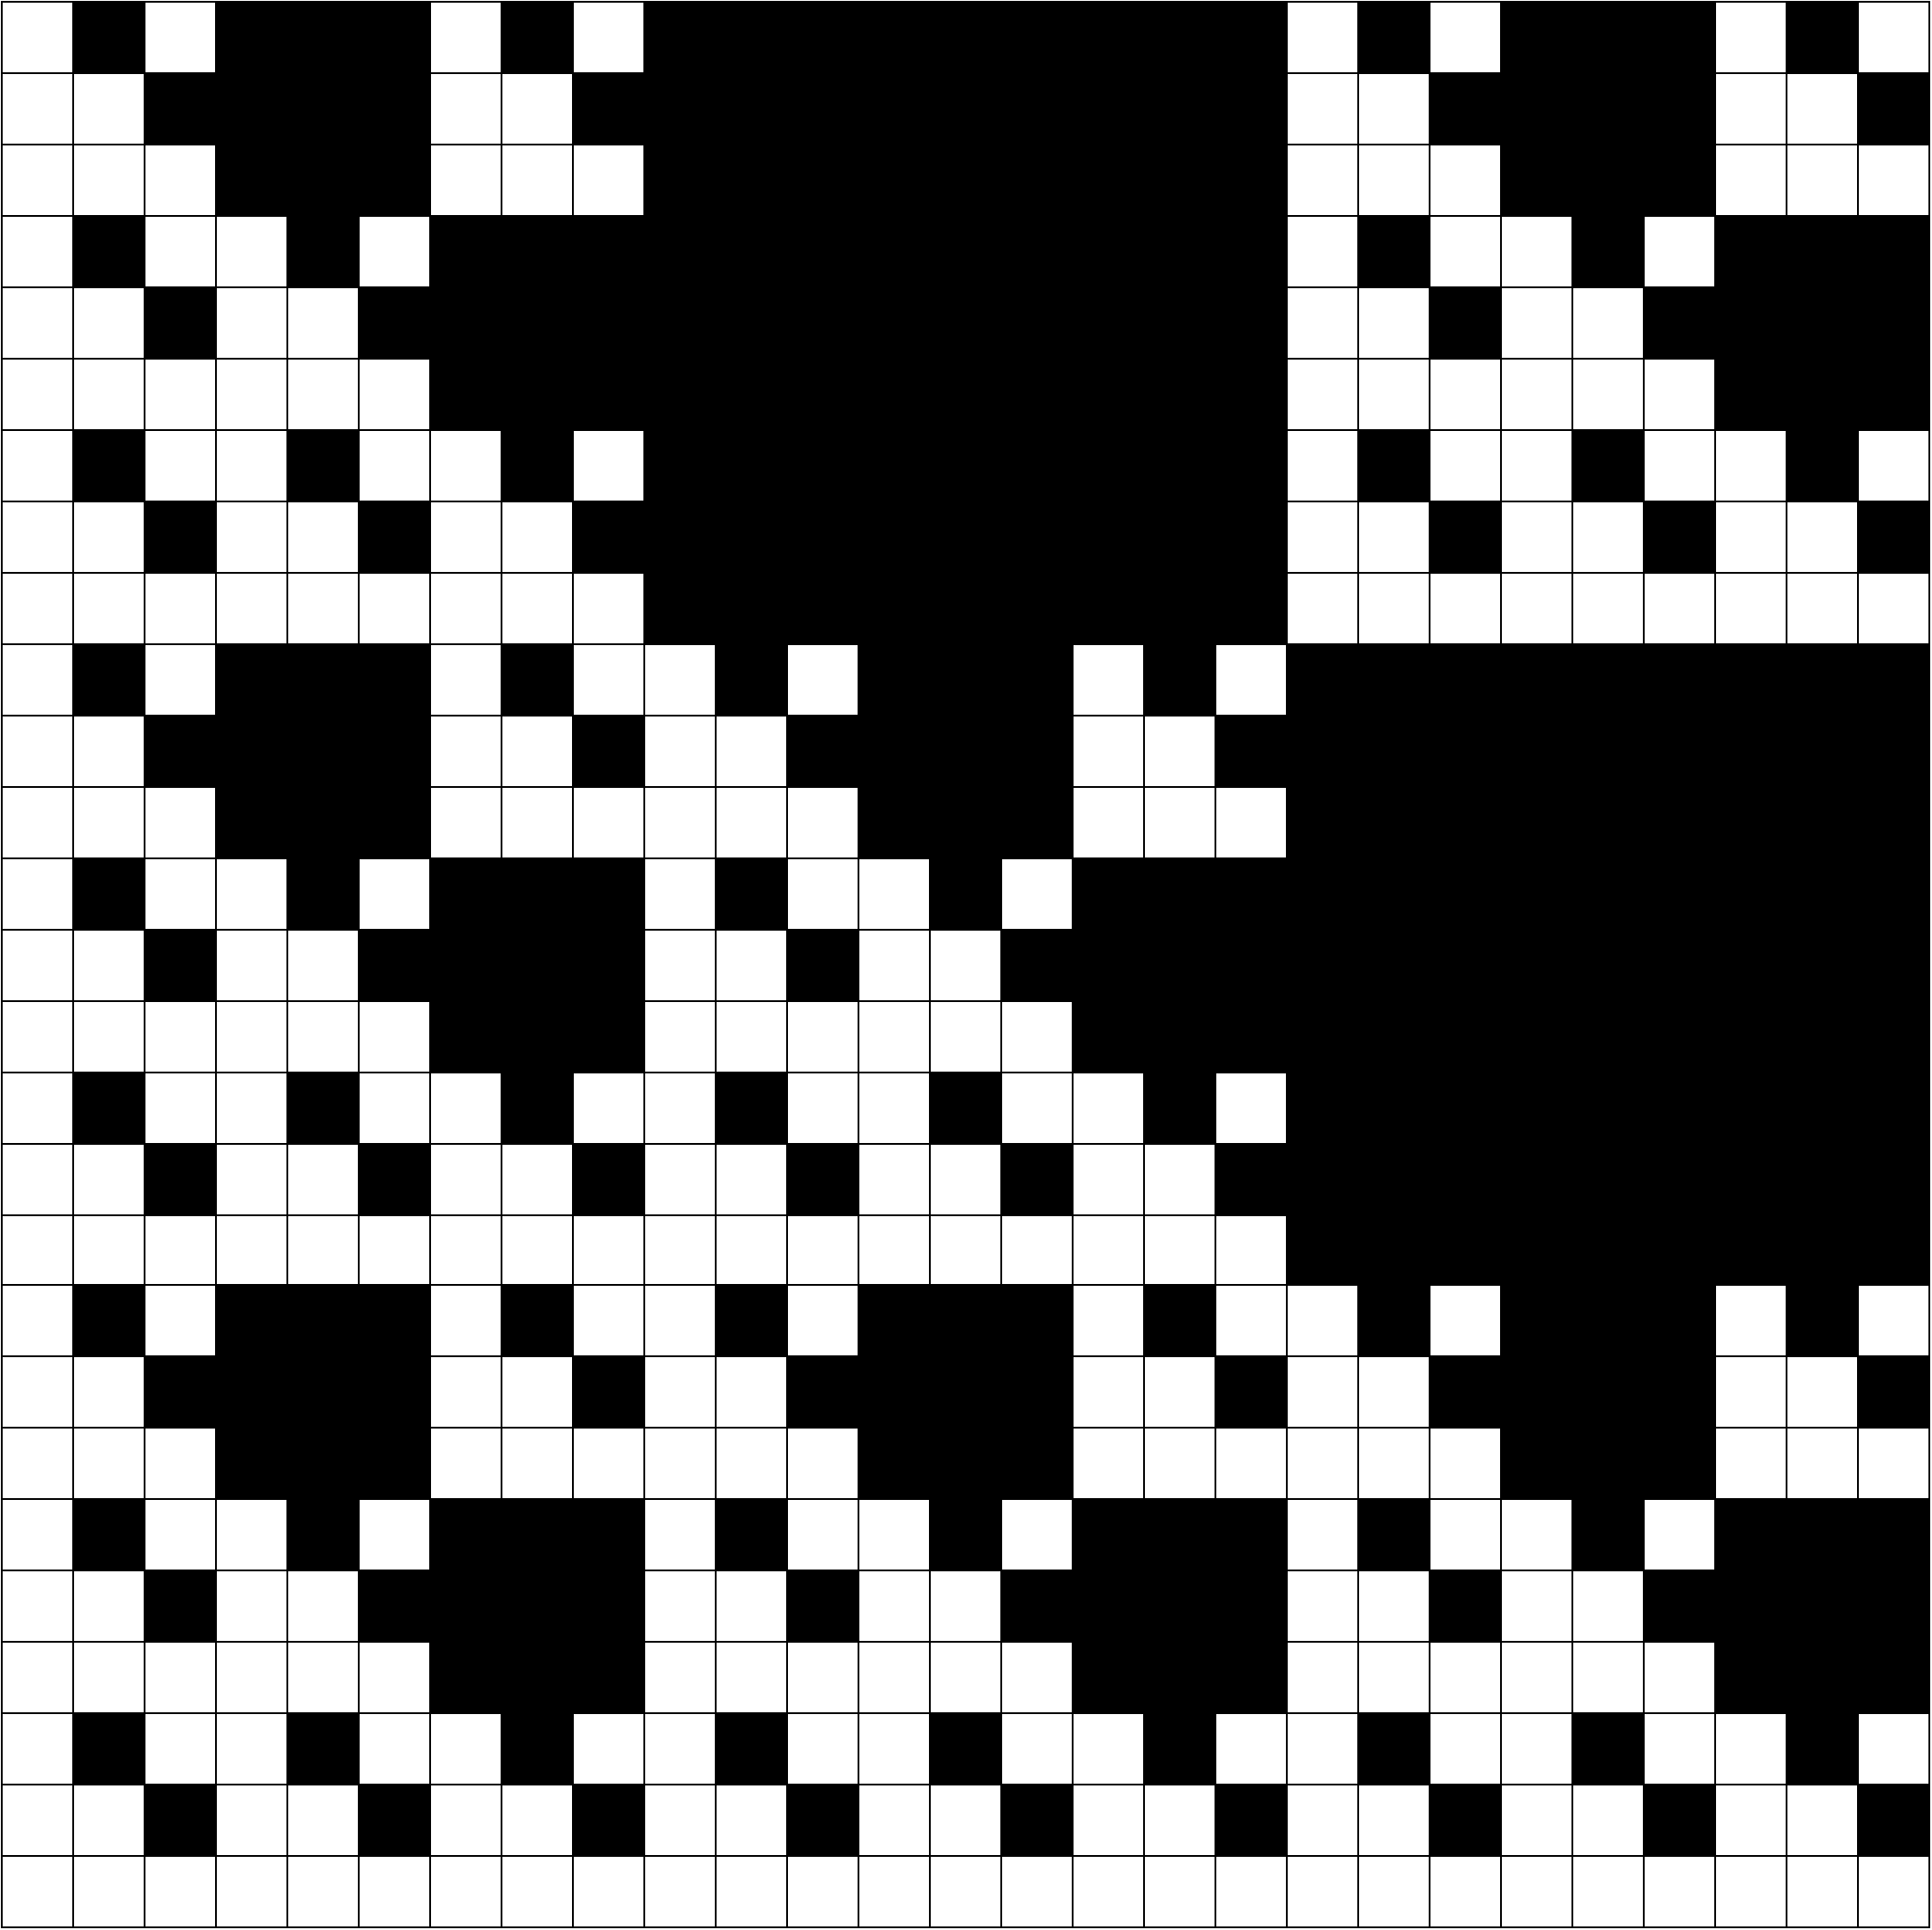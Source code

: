 <mxfile version="12.1.7" type="device" pages="1"><diagram id="tAEE88btyBtsIktVflEw" name="Page-1"><mxGraphModel dx="1338" dy="802" grid="1" gridSize="10" guides="1" tooltips="1" connect="1" arrows="1" fold="1" page="1" pageScale="1" pageWidth="827" pageHeight="1169" math="0" shadow="0"><root><mxCell id="0"/><mxCell id="1" parent="0"/><mxCell id="7yvnzNzSm_O6tVys3wsZ-8" value="&lt;font style=&quot;font-size: 18px&quot;&gt;&amp;nbsp;&lt;/font&gt;" style="whiteSpace=wrap;html=1;aspect=fixed;" parent="1" vertex="1"><mxGeometry x="80" y="160" width="40" height="40" as="geometry"/></mxCell><mxCell id="7yvnzNzSm_O6tVys3wsZ-24" value="&lt;span style=&quot;font-size: 18px&quot;&gt;&amp;nbsp;&lt;/span&gt;" style="whiteSpace=wrap;html=1;aspect=fixed;fillColor=#000000;" parent="1" vertex="1"><mxGeometry x="120" y="160" width="40" height="40" as="geometry"/></mxCell><mxCell id="7yvnzNzSm_O6tVys3wsZ-25" value="&lt;span style=&quot;font-size: 18px&quot;&gt;&amp;nbsp;&lt;/span&gt;" style="whiteSpace=wrap;html=1;aspect=fixed;" parent="1" vertex="1"><mxGeometry x="80" y="200" width="40" height="40" as="geometry"/></mxCell><mxCell id="7yvnzNzSm_O6tVys3wsZ-26" value="&lt;span style=&quot;font-size: 18px&quot;&gt;&amp;nbsp;&lt;/span&gt;" style="whiteSpace=wrap;html=1;aspect=fixed;" parent="1" vertex="1"><mxGeometry x="120" y="200" width="40" height="40" as="geometry"/></mxCell><mxCell id="7yvnzNzSm_O6tVys3wsZ-27" value="&lt;font style=&quot;font-size: 18px&quot;&gt;&amp;nbsp;&lt;/font&gt;" style="whiteSpace=wrap;html=1;aspect=fixed;" parent="1" vertex="1"><mxGeometry x="160" y="160" width="40" height="40" as="geometry"/></mxCell><mxCell id="7yvnzNzSm_O6tVys3wsZ-29" value="&lt;span style=&quot;font-size: 18px&quot;&gt;&amp;nbsp;&lt;/span&gt;" style="whiteSpace=wrap;html=1;aspect=fixed;fillColor=#000000;" parent="1" vertex="1"><mxGeometry x="160" y="200" width="40" height="40" as="geometry"/></mxCell><mxCell id="7yvnzNzSm_O6tVys3wsZ-31" value="&lt;font style=&quot;font-size: 18px&quot;&gt;&amp;nbsp;&lt;/font&gt;" style="whiteSpace=wrap;html=1;aspect=fixed;" parent="1" vertex="1"><mxGeometry x="80" y="240" width="40" height="40" as="geometry"/></mxCell><mxCell id="7yvnzNzSm_O6tVys3wsZ-32" value="&lt;font style=&quot;font-size: 18px&quot;&gt;&amp;nbsp;&lt;/font&gt;" style="whiteSpace=wrap;html=1;aspect=fixed;" parent="1" vertex="1"><mxGeometry x="120" y="240" width="40" height="40" as="geometry"/></mxCell><mxCell id="7yvnzNzSm_O6tVys3wsZ-35" value="&lt;font style=&quot;font-size: 18px&quot;&gt;&amp;nbsp;&lt;/font&gt;" style="whiteSpace=wrap;html=1;aspect=fixed;" parent="1" vertex="1"><mxGeometry x="160" y="240" width="40" height="40" as="geometry"/></mxCell><mxCell id="DksW6XP-O02uxNp5NEHk-1" value="&lt;font style=&quot;font-size: 18px&quot;&gt;&amp;nbsp;&lt;/font&gt;" style="whiteSpace=wrap;html=1;aspect=fixed;fillColor=#000000;" vertex="1" parent="1"><mxGeometry x="200" y="160" width="40" height="40" as="geometry"/></mxCell><mxCell id="DksW6XP-O02uxNp5NEHk-2" value="&lt;span style=&quot;font-size: 18px&quot;&gt;&amp;nbsp;&lt;/span&gt;" style="whiteSpace=wrap;html=1;aspect=fixed;fillColor=#000000;" vertex="1" parent="1"><mxGeometry x="240" y="160" width="40" height="40" as="geometry"/></mxCell><mxCell id="DksW6XP-O02uxNp5NEHk-3" value="&lt;span style=&quot;font-size: 18px&quot;&gt;&amp;nbsp;&lt;/span&gt;" style="whiteSpace=wrap;html=1;aspect=fixed;fillColor=#000000;" vertex="1" parent="1"><mxGeometry x="200" y="200" width="40" height="40" as="geometry"/></mxCell><mxCell id="DksW6XP-O02uxNp5NEHk-4" value="&lt;span style=&quot;font-size: 18px&quot;&gt;&amp;nbsp;&lt;/span&gt;" style="whiteSpace=wrap;html=1;aspect=fixed;fillColor=#000000;" vertex="1" parent="1"><mxGeometry x="240" y="200" width="40" height="40" as="geometry"/></mxCell><mxCell id="DksW6XP-O02uxNp5NEHk-5" value="&lt;font style=&quot;font-size: 18px&quot;&gt;&amp;nbsp;&lt;/font&gt;" style="whiteSpace=wrap;html=1;aspect=fixed;fillColor=#000000;" vertex="1" parent="1"><mxGeometry x="280" y="160" width="40" height="40" as="geometry"/></mxCell><mxCell id="DksW6XP-O02uxNp5NEHk-6" value="&lt;span style=&quot;font-size: 18px&quot;&gt;&amp;nbsp;&lt;/span&gt;" style="whiteSpace=wrap;html=1;aspect=fixed;fillColor=#000000;" vertex="1" parent="1"><mxGeometry x="280" y="200" width="40" height="40" as="geometry"/></mxCell><mxCell id="DksW6XP-O02uxNp5NEHk-7" value="&lt;font style=&quot;font-size: 18px&quot;&gt;&amp;nbsp;&lt;/font&gt;" style="whiteSpace=wrap;html=1;aspect=fixed;fillColor=#000000;" vertex="1" parent="1"><mxGeometry x="200" y="240" width="40" height="40" as="geometry"/></mxCell><mxCell id="DksW6XP-O02uxNp5NEHk-8" value="&lt;font style=&quot;font-size: 18px&quot;&gt;&amp;nbsp;&lt;/font&gt;" style="whiteSpace=wrap;html=1;aspect=fixed;fillColor=#000000;" vertex="1" parent="1"><mxGeometry x="240" y="240" width="40" height="40" as="geometry"/></mxCell><mxCell id="DksW6XP-O02uxNp5NEHk-9" value="&lt;font style=&quot;font-size: 18px&quot;&gt;&amp;nbsp;&lt;/font&gt;" style="whiteSpace=wrap;html=1;aspect=fixed;fillColor=#000000;" vertex="1" parent="1"><mxGeometry x="280" y="240" width="40" height="40" as="geometry"/></mxCell><mxCell id="DksW6XP-O02uxNp5NEHk-10" value="&lt;font style=&quot;font-size: 18px&quot;&gt;&amp;nbsp;&lt;/font&gt;" style="whiteSpace=wrap;html=1;aspect=fixed;" vertex="1" parent="1"><mxGeometry x="320" y="160" width="40" height="40" as="geometry"/></mxCell><mxCell id="DksW6XP-O02uxNp5NEHk-11" value="&lt;span style=&quot;font-size: 18px&quot;&gt;&amp;nbsp;&lt;/span&gt;" style="whiteSpace=wrap;html=1;aspect=fixed;fillColor=#000000;" vertex="1" parent="1"><mxGeometry x="360" y="160" width="40" height="40" as="geometry"/></mxCell><mxCell id="DksW6XP-O02uxNp5NEHk-12" value="&lt;span style=&quot;font-size: 18px&quot;&gt;&amp;nbsp;&lt;/span&gt;" style="whiteSpace=wrap;html=1;aspect=fixed;" vertex="1" parent="1"><mxGeometry x="320" y="200" width="40" height="40" as="geometry"/></mxCell><mxCell id="DksW6XP-O02uxNp5NEHk-13" value="&lt;span style=&quot;font-size: 18px&quot;&gt;&amp;nbsp;&lt;/span&gt;" style="whiteSpace=wrap;html=1;aspect=fixed;" vertex="1" parent="1"><mxGeometry x="360" y="200" width="40" height="40" as="geometry"/></mxCell><mxCell id="DksW6XP-O02uxNp5NEHk-14" value="&lt;font style=&quot;font-size: 18px&quot;&gt;&amp;nbsp;&lt;/font&gt;" style="whiteSpace=wrap;html=1;aspect=fixed;" vertex="1" parent="1"><mxGeometry x="400" y="160" width="40" height="40" as="geometry"/></mxCell><mxCell id="DksW6XP-O02uxNp5NEHk-15" value="&lt;span style=&quot;font-size: 18px&quot;&gt;&amp;nbsp;&lt;/span&gt;" style="whiteSpace=wrap;html=1;aspect=fixed;fillColor=#000000;" vertex="1" parent="1"><mxGeometry x="400" y="200" width="40" height="40" as="geometry"/></mxCell><mxCell id="DksW6XP-O02uxNp5NEHk-16" value="&lt;font style=&quot;font-size: 18px&quot;&gt;&amp;nbsp;&lt;/font&gt;" style="whiteSpace=wrap;html=1;aspect=fixed;" vertex="1" parent="1"><mxGeometry x="320" y="240" width="40" height="40" as="geometry"/></mxCell><mxCell id="DksW6XP-O02uxNp5NEHk-17" value="&lt;font style=&quot;font-size: 18px&quot;&gt;&amp;nbsp;&lt;/font&gt;" style="whiteSpace=wrap;html=1;aspect=fixed;" vertex="1" parent="1"><mxGeometry x="360" y="240" width="40" height="40" as="geometry"/></mxCell><mxCell id="DksW6XP-O02uxNp5NEHk-18" value="&lt;font style=&quot;font-size: 18px&quot;&gt;&amp;nbsp;&lt;/font&gt;" style="whiteSpace=wrap;html=1;aspect=fixed;" vertex="1" parent="1"><mxGeometry x="400" y="240" width="40" height="40" as="geometry"/></mxCell><mxCell id="DksW6XP-O02uxNp5NEHk-28" value="&lt;font style=&quot;font-size: 18px&quot;&gt;&amp;nbsp;&lt;/font&gt;" style="whiteSpace=wrap;html=1;aspect=fixed;" vertex="1" parent="1"><mxGeometry x="80" y="280" width="40" height="40" as="geometry"/></mxCell><mxCell id="DksW6XP-O02uxNp5NEHk-29" value="&lt;span style=&quot;font-size: 18px&quot;&gt;&amp;nbsp;&lt;/span&gt;" style="whiteSpace=wrap;html=1;aspect=fixed;fillColor=#000000;" vertex="1" parent="1"><mxGeometry x="120" y="280" width="40" height="40" as="geometry"/></mxCell><mxCell id="DksW6XP-O02uxNp5NEHk-30" value="&lt;span style=&quot;font-size: 18px&quot;&gt;&amp;nbsp;&lt;/span&gt;" style="whiteSpace=wrap;html=1;aspect=fixed;" vertex="1" parent="1"><mxGeometry x="80" y="320" width="40" height="40" as="geometry"/></mxCell><mxCell id="DksW6XP-O02uxNp5NEHk-31" value="&lt;span style=&quot;font-size: 18px&quot;&gt;&amp;nbsp;&lt;/span&gt;" style="whiteSpace=wrap;html=1;aspect=fixed;" vertex="1" parent="1"><mxGeometry x="120" y="320" width="40" height="40" as="geometry"/></mxCell><mxCell id="DksW6XP-O02uxNp5NEHk-32" value="&lt;font style=&quot;font-size: 18px&quot;&gt;&amp;nbsp;&lt;/font&gt;" style="whiteSpace=wrap;html=1;aspect=fixed;" vertex="1" parent="1"><mxGeometry x="160" y="280" width="40" height="40" as="geometry"/></mxCell><mxCell id="DksW6XP-O02uxNp5NEHk-33" value="&lt;span style=&quot;font-size: 18px&quot;&gt;&amp;nbsp;&lt;/span&gt;" style="whiteSpace=wrap;html=1;aspect=fixed;fillColor=#000000;" vertex="1" parent="1"><mxGeometry x="160" y="320" width="40" height="40" as="geometry"/></mxCell><mxCell id="DksW6XP-O02uxNp5NEHk-34" value="&lt;font style=&quot;font-size: 18px&quot;&gt;&amp;nbsp;&lt;/font&gt;" style="whiteSpace=wrap;html=1;aspect=fixed;" vertex="1" parent="1"><mxGeometry x="80" y="360" width="40" height="40" as="geometry"/></mxCell><mxCell id="DksW6XP-O02uxNp5NEHk-35" value="&lt;font style=&quot;font-size: 18px&quot;&gt;&amp;nbsp;&lt;/font&gt;" style="whiteSpace=wrap;html=1;aspect=fixed;" vertex="1" parent="1"><mxGeometry x="120" y="360" width="40" height="40" as="geometry"/></mxCell><mxCell id="DksW6XP-O02uxNp5NEHk-36" value="&lt;font style=&quot;font-size: 18px&quot;&gt;&amp;nbsp;&lt;/font&gt;" style="whiteSpace=wrap;html=1;aspect=fixed;" vertex="1" parent="1"><mxGeometry x="160" y="360" width="40" height="40" as="geometry"/></mxCell><mxCell id="DksW6XP-O02uxNp5NEHk-37" value="&lt;font style=&quot;font-size: 18px&quot;&gt;&amp;nbsp;&lt;/font&gt;" style="whiteSpace=wrap;html=1;aspect=fixed;" vertex="1" parent="1"><mxGeometry x="200" y="280" width="40" height="40" as="geometry"/></mxCell><mxCell id="DksW6XP-O02uxNp5NEHk-38" value="&lt;span style=&quot;font-size: 18px&quot;&gt;&amp;nbsp;&lt;/span&gt;" style="whiteSpace=wrap;html=1;aspect=fixed;fillColor=#000000;" vertex="1" parent="1"><mxGeometry x="240" y="280" width="40" height="40" as="geometry"/></mxCell><mxCell id="DksW6XP-O02uxNp5NEHk-39" value="&lt;span style=&quot;font-size: 18px&quot;&gt;&amp;nbsp;&lt;/span&gt;" style="whiteSpace=wrap;html=1;aspect=fixed;" vertex="1" parent="1"><mxGeometry x="200" y="320" width="40" height="40" as="geometry"/></mxCell><mxCell id="DksW6XP-O02uxNp5NEHk-40" value="&lt;span style=&quot;font-size: 18px&quot;&gt;&amp;nbsp;&lt;/span&gt;" style="whiteSpace=wrap;html=1;aspect=fixed;" vertex="1" parent="1"><mxGeometry x="240" y="320" width="40" height="40" as="geometry"/></mxCell><mxCell id="DksW6XP-O02uxNp5NEHk-41" value="&lt;font style=&quot;font-size: 18px&quot;&gt;&amp;nbsp;&lt;/font&gt;" style="whiteSpace=wrap;html=1;aspect=fixed;" vertex="1" parent="1"><mxGeometry x="280" y="280" width="40" height="40" as="geometry"/></mxCell><mxCell id="DksW6XP-O02uxNp5NEHk-42" value="&lt;span style=&quot;font-size: 18px&quot;&gt;&amp;nbsp;&lt;/span&gt;" style="whiteSpace=wrap;html=1;aspect=fixed;fillColor=#000000;" vertex="1" parent="1"><mxGeometry x="280" y="320" width="40" height="40" as="geometry"/></mxCell><mxCell id="DksW6XP-O02uxNp5NEHk-43" value="&lt;font style=&quot;font-size: 18px&quot;&gt;&amp;nbsp;&lt;/font&gt;" style="whiteSpace=wrap;html=1;aspect=fixed;" vertex="1" parent="1"><mxGeometry x="200" y="360" width="40" height="40" as="geometry"/></mxCell><mxCell id="DksW6XP-O02uxNp5NEHk-44" value="&lt;font style=&quot;font-size: 18px&quot;&gt;&amp;nbsp;&lt;/font&gt;" style="whiteSpace=wrap;html=1;aspect=fixed;" vertex="1" parent="1"><mxGeometry x="240" y="360" width="40" height="40" as="geometry"/></mxCell><mxCell id="DksW6XP-O02uxNp5NEHk-45" value="&lt;font style=&quot;font-size: 18px&quot;&gt;&amp;nbsp;&lt;/font&gt;" style="whiteSpace=wrap;html=1;aspect=fixed;" vertex="1" parent="1"><mxGeometry x="280" y="360" width="40" height="40" as="geometry"/></mxCell><mxCell id="DksW6XP-O02uxNp5NEHk-46" value="&lt;font style=&quot;font-size: 18px&quot;&gt;&amp;nbsp;&lt;/font&gt;" style="whiteSpace=wrap;html=1;aspect=fixed;fillColor=#000000;" vertex="1" parent="1"><mxGeometry x="320" y="280" width="40" height="40" as="geometry"/></mxCell><mxCell id="DksW6XP-O02uxNp5NEHk-47" value="&lt;span style=&quot;font-size: 18px&quot;&gt;&amp;nbsp;&lt;/span&gt;" style="whiteSpace=wrap;html=1;aspect=fixed;fillColor=#000000;" vertex="1" parent="1"><mxGeometry x="360" y="280" width="40" height="40" as="geometry"/></mxCell><mxCell id="DksW6XP-O02uxNp5NEHk-48" value="&lt;span style=&quot;font-size: 18px&quot;&gt;&amp;nbsp;&lt;/span&gt;" style="whiteSpace=wrap;html=1;aspect=fixed;fillColor=#000000;" vertex="1" parent="1"><mxGeometry x="320" y="320" width="40" height="40" as="geometry"/></mxCell><mxCell id="DksW6XP-O02uxNp5NEHk-49" value="&lt;span style=&quot;font-size: 18px&quot;&gt;&amp;nbsp;&lt;/span&gt;" style="whiteSpace=wrap;html=1;aspect=fixed;fillColor=#000000;" vertex="1" parent="1"><mxGeometry x="360" y="320" width="40" height="40" as="geometry"/></mxCell><mxCell id="DksW6XP-O02uxNp5NEHk-50" value="&lt;font style=&quot;font-size: 18px&quot;&gt;&amp;nbsp;&lt;/font&gt;" style="whiteSpace=wrap;html=1;aspect=fixed;fillColor=#000000;" vertex="1" parent="1"><mxGeometry x="400" y="280" width="40" height="40" as="geometry"/></mxCell><mxCell id="DksW6XP-O02uxNp5NEHk-51" value="&lt;span style=&quot;font-size: 18px&quot;&gt;&amp;nbsp;&lt;/span&gt;" style="whiteSpace=wrap;html=1;aspect=fixed;fillColor=#000000;" vertex="1" parent="1"><mxGeometry x="400" y="320" width="40" height="40" as="geometry"/></mxCell><mxCell id="DksW6XP-O02uxNp5NEHk-52" value="&lt;font style=&quot;font-size: 18px&quot;&gt;&amp;nbsp;&lt;/font&gt;" style="whiteSpace=wrap;html=1;aspect=fixed;fillColor=#000000;" vertex="1" parent="1"><mxGeometry x="320" y="360" width="40" height="40" as="geometry"/></mxCell><mxCell id="DksW6XP-O02uxNp5NEHk-53" value="&lt;font style=&quot;font-size: 18px&quot;&gt;&amp;nbsp;&lt;/font&gt;" style="whiteSpace=wrap;html=1;aspect=fixed;fillColor=#000000;" vertex="1" parent="1"><mxGeometry x="360" y="360" width="40" height="40" as="geometry"/></mxCell><mxCell id="DksW6XP-O02uxNp5NEHk-54" value="&lt;font style=&quot;font-size: 18px&quot;&gt;&amp;nbsp;&lt;/font&gt;" style="whiteSpace=wrap;html=1;aspect=fixed;fillColor=#000000;" vertex="1" parent="1"><mxGeometry x="400" y="360" width="40" height="40" as="geometry"/></mxCell><mxCell id="DksW6XP-O02uxNp5NEHk-55" value="&lt;font style=&quot;font-size: 18px&quot;&gt;&amp;nbsp;&lt;/font&gt;" style="whiteSpace=wrap;html=1;aspect=fixed;" vertex="1" parent="1"><mxGeometry x="80" y="400" width="40" height="40" as="geometry"/></mxCell><mxCell id="DksW6XP-O02uxNp5NEHk-56" value="&lt;span style=&quot;font-size: 18px&quot;&gt;&amp;nbsp;&lt;/span&gt;" style="whiteSpace=wrap;html=1;aspect=fixed;fillColor=#000000;" vertex="1" parent="1"><mxGeometry x="120" y="400" width="40" height="40" as="geometry"/></mxCell><mxCell id="DksW6XP-O02uxNp5NEHk-57" value="&lt;span style=&quot;font-size: 18px&quot;&gt;&amp;nbsp;&lt;/span&gt;" style="whiteSpace=wrap;html=1;aspect=fixed;" vertex="1" parent="1"><mxGeometry x="80" y="440" width="40" height="40" as="geometry"/></mxCell><mxCell id="DksW6XP-O02uxNp5NEHk-58" value="&lt;span style=&quot;font-size: 18px&quot;&gt;&amp;nbsp;&lt;/span&gt;" style="whiteSpace=wrap;html=1;aspect=fixed;" vertex="1" parent="1"><mxGeometry x="120" y="440" width="40" height="40" as="geometry"/></mxCell><mxCell id="DksW6XP-O02uxNp5NEHk-59" value="&lt;font style=&quot;font-size: 18px&quot;&gt;&amp;nbsp;&lt;/font&gt;" style="whiteSpace=wrap;html=1;aspect=fixed;" vertex="1" parent="1"><mxGeometry x="160" y="400" width="40" height="40" as="geometry"/></mxCell><mxCell id="DksW6XP-O02uxNp5NEHk-60" value="&lt;span style=&quot;font-size: 18px&quot;&gt;&amp;nbsp;&lt;/span&gt;" style="whiteSpace=wrap;html=1;aspect=fixed;fillColor=#000000;" vertex="1" parent="1"><mxGeometry x="160" y="440" width="40" height="40" as="geometry"/></mxCell><mxCell id="DksW6XP-O02uxNp5NEHk-61" value="&lt;font style=&quot;font-size: 18px&quot;&gt;&amp;nbsp;&lt;/font&gt;" style="whiteSpace=wrap;html=1;aspect=fixed;" vertex="1" parent="1"><mxGeometry x="80" y="480" width="40" height="40" as="geometry"/></mxCell><mxCell id="DksW6XP-O02uxNp5NEHk-62" value="&lt;font style=&quot;font-size: 18px&quot;&gt;&amp;nbsp;&lt;/font&gt;" style="whiteSpace=wrap;html=1;aspect=fixed;" vertex="1" parent="1"><mxGeometry x="120" y="480" width="40" height="40" as="geometry"/></mxCell><mxCell id="DksW6XP-O02uxNp5NEHk-63" value="&lt;font style=&quot;font-size: 18px&quot;&gt;&amp;nbsp;&lt;/font&gt;" style="whiteSpace=wrap;html=1;aspect=fixed;" vertex="1" parent="1"><mxGeometry x="160" y="480" width="40" height="40" as="geometry"/></mxCell><mxCell id="DksW6XP-O02uxNp5NEHk-64" value="&lt;font style=&quot;font-size: 18px&quot;&gt;&amp;nbsp;&lt;/font&gt;" style="whiteSpace=wrap;html=1;aspect=fixed;" vertex="1" parent="1"><mxGeometry x="200" y="400" width="40" height="40" as="geometry"/></mxCell><mxCell id="DksW6XP-O02uxNp5NEHk-65" value="&lt;span style=&quot;font-size: 18px&quot;&gt;&amp;nbsp;&lt;/span&gt;" style="whiteSpace=wrap;html=1;aspect=fixed;fillColor=#000000;" vertex="1" parent="1"><mxGeometry x="240" y="400" width="40" height="40" as="geometry"/></mxCell><mxCell id="DksW6XP-O02uxNp5NEHk-66" value="&lt;span style=&quot;font-size: 18px&quot;&gt;&amp;nbsp;&lt;/span&gt;" style="whiteSpace=wrap;html=1;aspect=fixed;" vertex="1" parent="1"><mxGeometry x="200" y="440" width="40" height="40" as="geometry"/></mxCell><mxCell id="DksW6XP-O02uxNp5NEHk-67" value="&lt;span style=&quot;font-size: 18px&quot;&gt;&amp;nbsp;&lt;/span&gt;" style="whiteSpace=wrap;html=1;aspect=fixed;" vertex="1" parent="1"><mxGeometry x="240" y="440" width="40" height="40" as="geometry"/></mxCell><mxCell id="DksW6XP-O02uxNp5NEHk-68" value="&lt;font style=&quot;font-size: 18px&quot;&gt;&amp;nbsp;&lt;/font&gt;" style="whiteSpace=wrap;html=1;aspect=fixed;" vertex="1" parent="1"><mxGeometry x="280" y="400" width="40" height="40" as="geometry"/></mxCell><mxCell id="DksW6XP-O02uxNp5NEHk-69" value="&lt;span style=&quot;font-size: 18px&quot;&gt;&amp;nbsp;&lt;/span&gt;" style="whiteSpace=wrap;html=1;aspect=fixed;fillColor=#000000;" vertex="1" parent="1"><mxGeometry x="280" y="440" width="40" height="40" as="geometry"/></mxCell><mxCell id="DksW6XP-O02uxNp5NEHk-70" value="&lt;font style=&quot;font-size: 18px&quot;&gt;&amp;nbsp;&lt;/font&gt;" style="whiteSpace=wrap;html=1;aspect=fixed;" vertex="1" parent="1"><mxGeometry x="200" y="480" width="40" height="40" as="geometry"/></mxCell><mxCell id="DksW6XP-O02uxNp5NEHk-71" value="&lt;font style=&quot;font-size: 18px&quot;&gt;&amp;nbsp;&lt;/font&gt;" style="whiteSpace=wrap;html=1;aspect=fixed;" vertex="1" parent="1"><mxGeometry x="240" y="480" width="40" height="40" as="geometry"/></mxCell><mxCell id="DksW6XP-O02uxNp5NEHk-72" value="&lt;font style=&quot;font-size: 18px&quot;&gt;&amp;nbsp;&lt;/font&gt;" style="whiteSpace=wrap;html=1;aspect=fixed;" vertex="1" parent="1"><mxGeometry x="280" y="480" width="40" height="40" as="geometry"/></mxCell><mxCell id="DksW6XP-O02uxNp5NEHk-73" value="&lt;font style=&quot;font-size: 18px&quot;&gt;&amp;nbsp;&lt;/font&gt;" style="whiteSpace=wrap;html=1;aspect=fixed;" vertex="1" parent="1"><mxGeometry x="320" y="400" width="40" height="40" as="geometry"/></mxCell><mxCell id="DksW6XP-O02uxNp5NEHk-74" value="&lt;span style=&quot;font-size: 18px&quot;&gt;&amp;nbsp;&lt;/span&gt;" style="whiteSpace=wrap;html=1;aspect=fixed;fillColor=#000000;" vertex="1" parent="1"><mxGeometry x="360" y="400" width="40" height="40" as="geometry"/></mxCell><mxCell id="DksW6XP-O02uxNp5NEHk-75" value="&lt;span style=&quot;font-size: 18px&quot;&gt;&amp;nbsp;&lt;/span&gt;" style="whiteSpace=wrap;html=1;aspect=fixed;" vertex="1" parent="1"><mxGeometry x="320" y="440" width="40" height="40" as="geometry"/></mxCell><mxCell id="DksW6XP-O02uxNp5NEHk-76" value="&lt;span style=&quot;font-size: 18px&quot;&gt;&amp;nbsp;&lt;/span&gt;" style="whiteSpace=wrap;html=1;aspect=fixed;" vertex="1" parent="1"><mxGeometry x="360" y="440" width="40" height="40" as="geometry"/></mxCell><mxCell id="DksW6XP-O02uxNp5NEHk-77" value="&lt;font style=&quot;font-size: 18px&quot;&gt;&amp;nbsp;&lt;/font&gt;" style="whiteSpace=wrap;html=1;aspect=fixed;" vertex="1" parent="1"><mxGeometry x="400" y="400" width="40" height="40" as="geometry"/></mxCell><mxCell id="DksW6XP-O02uxNp5NEHk-78" value="&lt;span style=&quot;font-size: 18px&quot;&gt;&amp;nbsp;&lt;/span&gt;" style="whiteSpace=wrap;html=1;aspect=fixed;fillColor=#000000;" vertex="1" parent="1"><mxGeometry x="400" y="440" width="40" height="40" as="geometry"/></mxCell><mxCell id="DksW6XP-O02uxNp5NEHk-79" value="&lt;font style=&quot;font-size: 18px&quot;&gt;&amp;nbsp;&lt;/font&gt;" style="whiteSpace=wrap;html=1;aspect=fixed;" vertex="1" parent="1"><mxGeometry x="320" y="480" width="40" height="40" as="geometry"/></mxCell><mxCell id="DksW6XP-O02uxNp5NEHk-80" value="&lt;font style=&quot;font-size: 18px&quot;&gt;&amp;nbsp;&lt;/font&gt;" style="whiteSpace=wrap;html=1;aspect=fixed;" vertex="1" parent="1"><mxGeometry x="360" y="480" width="40" height="40" as="geometry"/></mxCell><mxCell id="DksW6XP-O02uxNp5NEHk-81" value="&lt;font style=&quot;font-size: 18px&quot;&gt;&amp;nbsp;&lt;/font&gt;" style="whiteSpace=wrap;html=1;aspect=fixed;" vertex="1" parent="1"><mxGeometry x="400" y="480" width="40" height="40" as="geometry"/></mxCell><mxCell id="DksW6XP-O02uxNp5NEHk-82" value="&lt;font style=&quot;font-size: 18px&quot;&gt;&amp;nbsp;&lt;/font&gt;" style="whiteSpace=wrap;html=1;aspect=fixed;fillColor=#000000;" vertex="1" parent="1"><mxGeometry x="440" y="160" width="40" height="40" as="geometry"/></mxCell><mxCell id="DksW6XP-O02uxNp5NEHk-83" value="&lt;span style=&quot;font-size: 18px&quot;&gt;&amp;nbsp;&lt;/span&gt;" style="whiteSpace=wrap;html=1;aspect=fixed;fillColor=#000000;" vertex="1" parent="1"><mxGeometry x="480" y="160" width="40" height="40" as="geometry"/></mxCell><mxCell id="DksW6XP-O02uxNp5NEHk-84" value="&lt;span style=&quot;font-size: 18px&quot;&gt;&amp;nbsp;&lt;/span&gt;" style="whiteSpace=wrap;html=1;aspect=fixed;fillColor=#000000;" vertex="1" parent="1"><mxGeometry x="440" y="200" width="40" height="40" as="geometry"/></mxCell><mxCell id="DksW6XP-O02uxNp5NEHk-85" value="&lt;span style=&quot;font-size: 18px&quot;&gt;&amp;nbsp;&lt;/span&gt;" style="whiteSpace=wrap;html=1;aspect=fixed;fillColor=#000000;" vertex="1" parent="1"><mxGeometry x="480" y="200" width="40" height="40" as="geometry"/></mxCell><mxCell id="DksW6XP-O02uxNp5NEHk-86" value="&lt;font style=&quot;font-size: 18px&quot;&gt;&amp;nbsp;&lt;/font&gt;" style="whiteSpace=wrap;html=1;aspect=fixed;fillColor=#000000;" vertex="1" parent="1"><mxGeometry x="520" y="160" width="40" height="40" as="geometry"/></mxCell><mxCell id="DksW6XP-O02uxNp5NEHk-87" value="&lt;span style=&quot;font-size: 18px&quot;&gt;&amp;nbsp;&lt;/span&gt;" style="whiteSpace=wrap;html=1;aspect=fixed;fillColor=#000000;" vertex="1" parent="1"><mxGeometry x="520" y="200" width="40" height="40" as="geometry"/></mxCell><mxCell id="DksW6XP-O02uxNp5NEHk-88" value="&lt;font style=&quot;font-size: 18px&quot;&gt;&amp;nbsp;&lt;/font&gt;" style="whiteSpace=wrap;html=1;aspect=fixed;fillColor=#000000;" vertex="1" parent="1"><mxGeometry x="440" y="240" width="40" height="40" as="geometry"/></mxCell><mxCell id="DksW6XP-O02uxNp5NEHk-89" value="&lt;font style=&quot;font-size: 18px&quot;&gt;&amp;nbsp;&lt;/font&gt;" style="whiteSpace=wrap;html=1;aspect=fixed;fillColor=#000000;" vertex="1" parent="1"><mxGeometry x="480" y="240" width="40" height="40" as="geometry"/></mxCell><mxCell id="DksW6XP-O02uxNp5NEHk-90" value="&lt;font style=&quot;font-size: 18px&quot;&gt;&amp;nbsp;&lt;/font&gt;" style="whiteSpace=wrap;html=1;aspect=fixed;fillColor=#000000;" vertex="1" parent="1"><mxGeometry x="520" y="240" width="40" height="40" as="geometry"/></mxCell><mxCell id="DksW6XP-O02uxNp5NEHk-91" value="&lt;font style=&quot;font-size: 18px&quot;&gt;&amp;nbsp;&lt;/font&gt;" style="whiteSpace=wrap;html=1;aspect=fixed;fillColor=#000000;" vertex="1" parent="1"><mxGeometry x="560" y="160" width="40" height="40" as="geometry"/></mxCell><mxCell id="DksW6XP-O02uxNp5NEHk-92" value="&lt;span style=&quot;font-size: 18px&quot;&gt;&amp;nbsp;&lt;/span&gt;" style="whiteSpace=wrap;html=1;aspect=fixed;fillColor=#000000;" vertex="1" parent="1"><mxGeometry x="600" y="160" width="40" height="40" as="geometry"/></mxCell><mxCell id="DksW6XP-O02uxNp5NEHk-93" value="&lt;span style=&quot;font-size: 18px&quot;&gt;&amp;nbsp;&lt;/span&gt;" style="whiteSpace=wrap;html=1;aspect=fixed;fillColor=#000000;" vertex="1" parent="1"><mxGeometry x="560" y="200" width="40" height="40" as="geometry"/></mxCell><mxCell id="DksW6XP-O02uxNp5NEHk-94" value="&lt;span style=&quot;font-size: 18px&quot;&gt;&amp;nbsp;&lt;/span&gt;" style="whiteSpace=wrap;html=1;aspect=fixed;fillColor=#000000;" vertex="1" parent="1"><mxGeometry x="600" y="200" width="40" height="40" as="geometry"/></mxCell><mxCell id="DksW6XP-O02uxNp5NEHk-95" value="&lt;font style=&quot;font-size: 18px&quot;&gt;&amp;nbsp;&lt;/font&gt;" style="whiteSpace=wrap;html=1;aspect=fixed;fillColor=#000000;" vertex="1" parent="1"><mxGeometry x="640" y="160" width="40" height="40" as="geometry"/></mxCell><mxCell id="DksW6XP-O02uxNp5NEHk-96" value="&lt;span style=&quot;font-size: 18px&quot;&gt;&amp;nbsp;&lt;/span&gt;" style="whiteSpace=wrap;html=1;aspect=fixed;fillColor=#000000;" vertex="1" parent="1"><mxGeometry x="640" y="200" width="40" height="40" as="geometry"/></mxCell><mxCell id="DksW6XP-O02uxNp5NEHk-97" value="&lt;font style=&quot;font-size: 18px&quot;&gt;&amp;nbsp;&lt;/font&gt;" style="whiteSpace=wrap;html=1;aspect=fixed;fillColor=#000000;" vertex="1" parent="1"><mxGeometry x="560" y="240" width="40" height="40" as="geometry"/></mxCell><mxCell id="DksW6XP-O02uxNp5NEHk-98" value="&lt;font style=&quot;font-size: 18px&quot;&gt;&amp;nbsp;&lt;/font&gt;" style="whiteSpace=wrap;html=1;aspect=fixed;fillColor=#000000;" vertex="1" parent="1"><mxGeometry x="600" y="240" width="40" height="40" as="geometry"/></mxCell><mxCell id="DksW6XP-O02uxNp5NEHk-99" value="&lt;font style=&quot;font-size: 18px&quot;&gt;&amp;nbsp;&lt;/font&gt;" style="whiteSpace=wrap;html=1;aspect=fixed;fillColor=#000000;" vertex="1" parent="1"><mxGeometry x="640" y="240" width="40" height="40" as="geometry"/></mxCell><mxCell id="DksW6XP-O02uxNp5NEHk-100" value="&lt;font style=&quot;font-size: 18px&quot;&gt;&amp;nbsp;&lt;/font&gt;" style="whiteSpace=wrap;html=1;aspect=fixed;fillColor=#000000;" vertex="1" parent="1"><mxGeometry x="680" y="160" width="40" height="40" as="geometry"/></mxCell><mxCell id="DksW6XP-O02uxNp5NEHk-101" value="&lt;span style=&quot;font-size: 18px&quot;&gt;&amp;nbsp;&lt;/span&gt;" style="whiteSpace=wrap;html=1;aspect=fixed;fillColor=#000000;" vertex="1" parent="1"><mxGeometry x="720" y="160" width="40" height="40" as="geometry"/></mxCell><mxCell id="DksW6XP-O02uxNp5NEHk-102" value="&lt;span style=&quot;font-size: 18px&quot;&gt;&amp;nbsp;&lt;/span&gt;" style="whiteSpace=wrap;html=1;aspect=fixed;fillColor=#000000;" vertex="1" parent="1"><mxGeometry x="680" y="200" width="40" height="40" as="geometry"/></mxCell><mxCell id="DksW6XP-O02uxNp5NEHk-103" value="&lt;span style=&quot;font-size: 18px&quot;&gt;&amp;nbsp;&lt;/span&gt;" style="whiteSpace=wrap;html=1;aspect=fixed;fillColor=#000000;" vertex="1" parent="1"><mxGeometry x="720" y="200" width="40" height="40" as="geometry"/></mxCell><mxCell id="DksW6XP-O02uxNp5NEHk-104" value="&lt;font style=&quot;font-size: 18px&quot;&gt;&amp;nbsp;&lt;/font&gt;" style="whiteSpace=wrap;html=1;aspect=fixed;fillColor=#000000;" vertex="1" parent="1"><mxGeometry x="760" y="160" width="40" height="40" as="geometry"/></mxCell><mxCell id="DksW6XP-O02uxNp5NEHk-105" value="&lt;span style=&quot;font-size: 18px&quot;&gt;&amp;nbsp;&lt;/span&gt;" style="whiteSpace=wrap;html=1;aspect=fixed;fillColor=#000000;" vertex="1" parent="1"><mxGeometry x="760" y="200" width="40" height="40" as="geometry"/></mxCell><mxCell id="DksW6XP-O02uxNp5NEHk-106" value="&lt;font style=&quot;font-size: 18px&quot;&gt;&amp;nbsp;&lt;/font&gt;" style="whiteSpace=wrap;html=1;aspect=fixed;fillColor=#000000;" vertex="1" parent="1"><mxGeometry x="680" y="240" width="40" height="40" as="geometry"/></mxCell><mxCell id="DksW6XP-O02uxNp5NEHk-107" value="&lt;font style=&quot;font-size: 18px&quot;&gt;&amp;nbsp;&lt;/font&gt;" style="whiteSpace=wrap;html=1;aspect=fixed;fillColor=#000000;" vertex="1" parent="1"><mxGeometry x="720" y="240" width="40" height="40" as="geometry"/></mxCell><mxCell id="DksW6XP-O02uxNp5NEHk-108" value="&lt;font style=&quot;font-size: 18px&quot;&gt;&amp;nbsp;&lt;/font&gt;" style="whiteSpace=wrap;html=1;aspect=fixed;fillColor=#000000;" vertex="1" parent="1"><mxGeometry x="760" y="240" width="40" height="40" as="geometry"/></mxCell><mxCell id="DksW6XP-O02uxNp5NEHk-109" value="&lt;font style=&quot;font-size: 18px&quot;&gt;&amp;nbsp;&lt;/font&gt;" style="whiteSpace=wrap;html=1;aspect=fixed;fillColor=#000000;" vertex="1" parent="1"><mxGeometry x="440" y="280" width="40" height="40" as="geometry"/></mxCell><mxCell id="DksW6XP-O02uxNp5NEHk-110" value="&lt;span style=&quot;font-size: 18px&quot;&gt;&amp;nbsp;&lt;/span&gt;" style="whiteSpace=wrap;html=1;aspect=fixed;fillColor=#000000;" vertex="1" parent="1"><mxGeometry x="480" y="280" width="40" height="40" as="geometry"/></mxCell><mxCell id="DksW6XP-O02uxNp5NEHk-111" value="&lt;span style=&quot;font-size: 18px&quot;&gt;&amp;nbsp;&lt;/span&gt;" style="whiteSpace=wrap;html=1;aspect=fixed;fillColor=#000000;" vertex="1" parent="1"><mxGeometry x="440" y="320" width="40" height="40" as="geometry"/></mxCell><mxCell id="DksW6XP-O02uxNp5NEHk-112" value="&lt;span style=&quot;font-size: 18px&quot;&gt;&amp;nbsp;&lt;/span&gt;" style="whiteSpace=wrap;html=1;aspect=fixed;fillColor=#000000;" vertex="1" parent="1"><mxGeometry x="480" y="320" width="40" height="40" as="geometry"/></mxCell><mxCell id="DksW6XP-O02uxNp5NEHk-113" value="&lt;font style=&quot;font-size: 18px&quot;&gt;&amp;nbsp;&lt;/font&gt;" style="whiteSpace=wrap;html=1;aspect=fixed;fillColor=#000000;" vertex="1" parent="1"><mxGeometry x="520" y="280" width="40" height="40" as="geometry"/></mxCell><mxCell id="DksW6XP-O02uxNp5NEHk-114" value="&lt;span style=&quot;font-size: 18px&quot;&gt;&amp;nbsp;&lt;/span&gt;" style="whiteSpace=wrap;html=1;aspect=fixed;fillColor=#000000;" vertex="1" parent="1"><mxGeometry x="520" y="320" width="40" height="40" as="geometry"/></mxCell><mxCell id="DksW6XP-O02uxNp5NEHk-115" value="&lt;font style=&quot;font-size: 18px&quot;&gt;&amp;nbsp;&lt;/font&gt;" style="whiteSpace=wrap;html=1;aspect=fixed;fillColor=#000000;" vertex="1" parent="1"><mxGeometry x="440" y="360" width="40" height="40" as="geometry"/></mxCell><mxCell id="DksW6XP-O02uxNp5NEHk-116" value="&lt;font style=&quot;font-size: 18px&quot;&gt;&amp;nbsp;&lt;/font&gt;" style="whiteSpace=wrap;html=1;aspect=fixed;fillColor=#000000;" vertex="1" parent="1"><mxGeometry x="480" y="360" width="40" height="40" as="geometry"/></mxCell><mxCell id="DksW6XP-O02uxNp5NEHk-117" value="&lt;font style=&quot;font-size: 18px&quot;&gt;&amp;nbsp;&lt;/font&gt;" style="whiteSpace=wrap;html=1;aspect=fixed;fillColor=#000000;" vertex="1" parent="1"><mxGeometry x="520" y="360" width="40" height="40" as="geometry"/></mxCell><mxCell id="DksW6XP-O02uxNp5NEHk-118" value="&lt;font style=&quot;font-size: 18px&quot;&gt;&amp;nbsp;&lt;/font&gt;" style="whiteSpace=wrap;html=1;aspect=fixed;fillColor=#000000;" vertex="1" parent="1"><mxGeometry x="560" y="280" width="40" height="40" as="geometry"/></mxCell><mxCell id="DksW6XP-O02uxNp5NEHk-119" value="&lt;span style=&quot;font-size: 18px&quot;&gt;&amp;nbsp;&lt;/span&gt;" style="whiteSpace=wrap;html=1;aspect=fixed;fillColor=#000000;" vertex="1" parent="1"><mxGeometry x="600" y="280" width="40" height="40" as="geometry"/></mxCell><mxCell id="DksW6XP-O02uxNp5NEHk-120" value="&lt;span style=&quot;font-size: 18px&quot;&gt;&amp;nbsp;&lt;/span&gt;" style="whiteSpace=wrap;html=1;aspect=fixed;fillColor=#000000;" vertex="1" parent="1"><mxGeometry x="560" y="320" width="40" height="40" as="geometry"/></mxCell><mxCell id="DksW6XP-O02uxNp5NEHk-121" value="&lt;span style=&quot;font-size: 18px&quot;&gt;&amp;nbsp;&lt;/span&gt;" style="whiteSpace=wrap;html=1;aspect=fixed;fillColor=#000000;" vertex="1" parent="1"><mxGeometry x="600" y="320" width="40" height="40" as="geometry"/></mxCell><mxCell id="DksW6XP-O02uxNp5NEHk-122" value="&lt;font style=&quot;font-size: 18px&quot;&gt;&amp;nbsp;&lt;/font&gt;" style="whiteSpace=wrap;html=1;aspect=fixed;fillColor=#000000;" vertex="1" parent="1"><mxGeometry x="640" y="280" width="40" height="40" as="geometry"/></mxCell><mxCell id="DksW6XP-O02uxNp5NEHk-123" value="&lt;span style=&quot;font-size: 18px&quot;&gt;&amp;nbsp;&lt;/span&gt;" style="whiteSpace=wrap;html=1;aspect=fixed;fillColor=#000000;" vertex="1" parent="1"><mxGeometry x="640" y="320" width="40" height="40" as="geometry"/></mxCell><mxCell id="DksW6XP-O02uxNp5NEHk-124" value="&lt;font style=&quot;font-size: 18px&quot;&gt;&amp;nbsp;&lt;/font&gt;" style="whiteSpace=wrap;html=1;aspect=fixed;fillColor=#000000;" vertex="1" parent="1"><mxGeometry x="560" y="360" width="40" height="40" as="geometry"/></mxCell><mxCell id="DksW6XP-O02uxNp5NEHk-125" value="&lt;font style=&quot;font-size: 18px&quot;&gt;&amp;nbsp;&lt;/font&gt;" style="whiteSpace=wrap;html=1;aspect=fixed;fillColor=#000000;" vertex="1" parent="1"><mxGeometry x="600" y="360" width="40" height="40" as="geometry"/></mxCell><mxCell id="DksW6XP-O02uxNp5NEHk-126" value="&lt;font style=&quot;font-size: 18px&quot;&gt;&amp;nbsp;&lt;/font&gt;" style="whiteSpace=wrap;html=1;aspect=fixed;fillColor=#000000;" vertex="1" parent="1"><mxGeometry x="640" y="360" width="40" height="40" as="geometry"/></mxCell><mxCell id="DksW6XP-O02uxNp5NEHk-127" value="&lt;font style=&quot;font-size: 18px&quot;&gt;&amp;nbsp;&lt;/font&gt;" style="whiteSpace=wrap;html=1;aspect=fixed;fillColor=#000000;" vertex="1" parent="1"><mxGeometry x="680" y="280" width="40" height="40" as="geometry"/></mxCell><mxCell id="DksW6XP-O02uxNp5NEHk-128" value="&lt;span style=&quot;font-size: 18px&quot;&gt;&amp;nbsp;&lt;/span&gt;" style="whiteSpace=wrap;html=1;aspect=fixed;fillColor=#000000;" vertex="1" parent="1"><mxGeometry x="720" y="280" width="40" height="40" as="geometry"/></mxCell><mxCell id="DksW6XP-O02uxNp5NEHk-129" value="&lt;span style=&quot;font-size: 18px&quot;&gt;&amp;nbsp;&lt;/span&gt;" style="whiteSpace=wrap;html=1;aspect=fixed;fillColor=#000000;" vertex="1" parent="1"><mxGeometry x="680" y="320" width="40" height="40" as="geometry"/></mxCell><mxCell id="DksW6XP-O02uxNp5NEHk-130" value="&lt;span style=&quot;font-size: 18px&quot;&gt;&amp;nbsp;&lt;/span&gt;" style="whiteSpace=wrap;html=1;aspect=fixed;fillColor=#000000;" vertex="1" parent="1"><mxGeometry x="720" y="320" width="40" height="40" as="geometry"/></mxCell><mxCell id="DksW6XP-O02uxNp5NEHk-131" value="&lt;font style=&quot;font-size: 18px&quot;&gt;&amp;nbsp;&lt;/font&gt;" style="whiteSpace=wrap;html=1;aspect=fixed;fillColor=#000000;" vertex="1" parent="1"><mxGeometry x="760" y="280" width="40" height="40" as="geometry"/></mxCell><mxCell id="DksW6XP-O02uxNp5NEHk-132" value="&lt;span style=&quot;font-size: 18px&quot;&gt;&amp;nbsp;&lt;/span&gt;" style="whiteSpace=wrap;html=1;aspect=fixed;fillColor=#000000;" vertex="1" parent="1"><mxGeometry x="760" y="320" width="40" height="40" as="geometry"/></mxCell><mxCell id="DksW6XP-O02uxNp5NEHk-133" value="&lt;font style=&quot;font-size: 18px&quot;&gt;&amp;nbsp;&lt;/font&gt;" style="whiteSpace=wrap;html=1;aspect=fixed;fillColor=#000000;" vertex="1" parent="1"><mxGeometry x="680" y="360" width="40" height="40" as="geometry"/></mxCell><mxCell id="DksW6XP-O02uxNp5NEHk-134" value="&lt;font style=&quot;font-size: 18px&quot;&gt;&amp;nbsp;&lt;/font&gt;" style="whiteSpace=wrap;html=1;aspect=fixed;fillColor=#000000;" vertex="1" parent="1"><mxGeometry x="720" y="360" width="40" height="40" as="geometry"/></mxCell><mxCell id="DksW6XP-O02uxNp5NEHk-135" value="&lt;font style=&quot;font-size: 18px&quot;&gt;&amp;nbsp;&lt;/font&gt;" style="whiteSpace=wrap;html=1;aspect=fixed;fillColor=#000000;" vertex="1" parent="1"><mxGeometry x="760" y="360" width="40" height="40" as="geometry"/></mxCell><mxCell id="DksW6XP-O02uxNp5NEHk-136" value="&lt;font style=&quot;font-size: 18px&quot;&gt;&amp;nbsp;&lt;/font&gt;" style="whiteSpace=wrap;html=1;aspect=fixed;fillColor=#000000;" vertex="1" parent="1"><mxGeometry x="440" y="400" width="40" height="40" as="geometry"/></mxCell><mxCell id="DksW6XP-O02uxNp5NEHk-137" value="&lt;span style=&quot;font-size: 18px&quot;&gt;&amp;nbsp;&lt;/span&gt;" style="whiteSpace=wrap;html=1;aspect=fixed;fillColor=#000000;" vertex="1" parent="1"><mxGeometry x="480" y="400" width="40" height="40" as="geometry"/></mxCell><mxCell id="DksW6XP-O02uxNp5NEHk-138" value="&lt;span style=&quot;font-size: 18px&quot;&gt;&amp;nbsp;&lt;/span&gt;" style="whiteSpace=wrap;html=1;aspect=fixed;fillColor=#000000;" vertex="1" parent="1"><mxGeometry x="440" y="440" width="40" height="40" as="geometry"/></mxCell><mxCell id="DksW6XP-O02uxNp5NEHk-139" value="&lt;span style=&quot;font-size: 18px&quot;&gt;&amp;nbsp;&lt;/span&gt;" style="whiteSpace=wrap;html=1;aspect=fixed;fillColor=#000000;" vertex="1" parent="1"><mxGeometry x="480" y="440" width="40" height="40" as="geometry"/></mxCell><mxCell id="DksW6XP-O02uxNp5NEHk-140" value="&lt;font style=&quot;font-size: 18px&quot;&gt;&amp;nbsp;&lt;/font&gt;" style="whiteSpace=wrap;html=1;aspect=fixed;fillColor=#000000;" vertex="1" parent="1"><mxGeometry x="520" y="400" width="40" height="40" as="geometry"/></mxCell><mxCell id="DksW6XP-O02uxNp5NEHk-141" value="&lt;span style=&quot;font-size: 18px&quot;&gt;&amp;nbsp;&lt;/span&gt;" style="whiteSpace=wrap;html=1;aspect=fixed;fillColor=#000000;" vertex="1" parent="1"><mxGeometry x="520" y="440" width="40" height="40" as="geometry"/></mxCell><mxCell id="DksW6XP-O02uxNp5NEHk-142" value="&lt;font style=&quot;font-size: 18px&quot;&gt;&amp;nbsp;&lt;/font&gt;" style="whiteSpace=wrap;html=1;aspect=fixed;fillColor=#000000;" vertex="1" parent="1"><mxGeometry x="440" y="480" width="40" height="40" as="geometry"/></mxCell><mxCell id="DksW6XP-O02uxNp5NEHk-143" value="&lt;font style=&quot;font-size: 18px&quot;&gt;&amp;nbsp;&lt;/font&gt;" style="whiteSpace=wrap;html=1;aspect=fixed;fillColor=#000000;" vertex="1" parent="1"><mxGeometry x="480" y="480" width="40" height="40" as="geometry"/></mxCell><mxCell id="DksW6XP-O02uxNp5NEHk-144" value="&lt;font style=&quot;font-size: 18px&quot;&gt;&amp;nbsp;&lt;/font&gt;" style="whiteSpace=wrap;html=1;aspect=fixed;fillColor=#000000;" vertex="1" parent="1"><mxGeometry x="520" y="480" width="40" height="40" as="geometry"/></mxCell><mxCell id="DksW6XP-O02uxNp5NEHk-145" value="&lt;font style=&quot;font-size: 18px&quot;&gt;&amp;nbsp;&lt;/font&gt;" style="whiteSpace=wrap;html=1;aspect=fixed;fillColor=#000000;" vertex="1" parent="1"><mxGeometry x="560" y="400" width="40" height="40" as="geometry"/></mxCell><mxCell id="DksW6XP-O02uxNp5NEHk-146" value="&lt;span style=&quot;font-size: 18px&quot;&gt;&amp;nbsp;&lt;/span&gt;" style="whiteSpace=wrap;html=1;aspect=fixed;fillColor=#000000;" vertex="1" parent="1"><mxGeometry x="600" y="400" width="40" height="40" as="geometry"/></mxCell><mxCell id="DksW6XP-O02uxNp5NEHk-147" value="&lt;span style=&quot;font-size: 18px&quot;&gt;&amp;nbsp;&lt;/span&gt;" style="whiteSpace=wrap;html=1;aspect=fixed;fillColor=#000000;" vertex="1" parent="1"><mxGeometry x="560" y="440" width="40" height="40" as="geometry"/></mxCell><mxCell id="DksW6XP-O02uxNp5NEHk-148" value="&lt;span style=&quot;font-size: 18px&quot;&gt;&amp;nbsp;&lt;/span&gt;" style="whiteSpace=wrap;html=1;aspect=fixed;fillColor=#000000;" vertex="1" parent="1"><mxGeometry x="600" y="440" width="40" height="40" as="geometry"/></mxCell><mxCell id="DksW6XP-O02uxNp5NEHk-149" value="&lt;font style=&quot;font-size: 18px&quot;&gt;&amp;nbsp;&lt;/font&gt;" style="whiteSpace=wrap;html=1;aspect=fixed;fillColor=#000000;" vertex="1" parent="1"><mxGeometry x="640" y="400" width="40" height="40" as="geometry"/></mxCell><mxCell id="DksW6XP-O02uxNp5NEHk-150" value="&lt;span style=&quot;font-size: 18px&quot;&gt;&amp;nbsp;&lt;/span&gt;" style="whiteSpace=wrap;html=1;aspect=fixed;fillColor=#000000;" vertex="1" parent="1"><mxGeometry x="640" y="440" width="40" height="40" as="geometry"/></mxCell><mxCell id="DksW6XP-O02uxNp5NEHk-151" value="&lt;font style=&quot;font-size: 18px&quot;&gt;&amp;nbsp;&lt;/font&gt;" style="whiteSpace=wrap;html=1;aspect=fixed;fillColor=#000000;" vertex="1" parent="1"><mxGeometry x="560" y="480" width="40" height="40" as="geometry"/></mxCell><mxCell id="DksW6XP-O02uxNp5NEHk-152" value="&lt;font style=&quot;font-size: 18px&quot;&gt;&amp;nbsp;&lt;/font&gt;" style="whiteSpace=wrap;html=1;aspect=fixed;fillColor=#000000;" vertex="1" parent="1"><mxGeometry x="600" y="480" width="40" height="40" as="geometry"/></mxCell><mxCell id="DksW6XP-O02uxNp5NEHk-153" value="&lt;font style=&quot;font-size: 18px&quot;&gt;&amp;nbsp;&lt;/font&gt;" style="whiteSpace=wrap;html=1;aspect=fixed;fillColor=#000000;" vertex="1" parent="1"><mxGeometry x="640" y="480" width="40" height="40" as="geometry"/></mxCell><mxCell id="DksW6XP-O02uxNp5NEHk-154" value="&lt;font style=&quot;font-size: 18px&quot;&gt;&amp;nbsp;&lt;/font&gt;" style="whiteSpace=wrap;html=1;aspect=fixed;fillColor=#000000;" vertex="1" parent="1"><mxGeometry x="680" y="400" width="40" height="40" as="geometry"/></mxCell><mxCell id="DksW6XP-O02uxNp5NEHk-155" value="&lt;span style=&quot;font-size: 18px&quot;&gt;&amp;nbsp;&lt;/span&gt;" style="whiteSpace=wrap;html=1;aspect=fixed;fillColor=#000000;" vertex="1" parent="1"><mxGeometry x="720" y="400" width="40" height="40" as="geometry"/></mxCell><mxCell id="DksW6XP-O02uxNp5NEHk-156" value="&lt;span style=&quot;font-size: 18px&quot;&gt;&amp;nbsp;&lt;/span&gt;" style="whiteSpace=wrap;html=1;aspect=fixed;fillColor=#000000;" vertex="1" parent="1"><mxGeometry x="680" y="440" width="40" height="40" as="geometry"/></mxCell><mxCell id="DksW6XP-O02uxNp5NEHk-157" value="&lt;span style=&quot;font-size: 18px&quot;&gt;&amp;nbsp;&lt;/span&gt;" style="whiteSpace=wrap;html=1;aspect=fixed;fillColor=#000000;" vertex="1" parent="1"><mxGeometry x="720" y="440" width="40" height="40" as="geometry"/></mxCell><mxCell id="DksW6XP-O02uxNp5NEHk-158" value="&lt;font style=&quot;font-size: 18px&quot;&gt;&amp;nbsp;&lt;/font&gt;" style="whiteSpace=wrap;html=1;aspect=fixed;fillColor=#000000;" vertex="1" parent="1"><mxGeometry x="760" y="400" width="40" height="40" as="geometry"/></mxCell><mxCell id="DksW6XP-O02uxNp5NEHk-159" value="&lt;span style=&quot;font-size: 18px&quot;&gt;&amp;nbsp;&lt;/span&gt;" style="whiteSpace=wrap;html=1;aspect=fixed;fillColor=#000000;" vertex="1" parent="1"><mxGeometry x="760" y="440" width="40" height="40" as="geometry"/></mxCell><mxCell id="DksW6XP-O02uxNp5NEHk-160" value="&lt;font style=&quot;font-size: 18px&quot;&gt;&amp;nbsp;&lt;/font&gt;" style="whiteSpace=wrap;html=1;aspect=fixed;fillColor=#000000;" vertex="1" parent="1"><mxGeometry x="680" y="480" width="40" height="40" as="geometry"/></mxCell><mxCell id="DksW6XP-O02uxNp5NEHk-161" value="&lt;font style=&quot;font-size: 18px&quot;&gt;&amp;nbsp;&lt;/font&gt;" style="whiteSpace=wrap;html=1;aspect=fixed;fillColor=#000000;" vertex="1" parent="1"><mxGeometry x="720" y="480" width="40" height="40" as="geometry"/></mxCell><mxCell id="DksW6XP-O02uxNp5NEHk-162" value="&lt;font style=&quot;font-size: 18px&quot;&gt;&amp;nbsp;&lt;/font&gt;" style="whiteSpace=wrap;html=1;aspect=fixed;fillColor=#000000;" vertex="1" parent="1"><mxGeometry x="760" y="480" width="40" height="40" as="geometry"/></mxCell><mxCell id="DksW6XP-O02uxNp5NEHk-163" value="&lt;font style=&quot;font-size: 18px&quot;&gt;&amp;nbsp;&lt;/font&gt;" style="whiteSpace=wrap;html=1;aspect=fixed;" vertex="1" parent="1"><mxGeometry x="800" y="160" width="40" height="40" as="geometry"/></mxCell><mxCell id="DksW6XP-O02uxNp5NEHk-164" value="&lt;span style=&quot;font-size: 18px&quot;&gt;&amp;nbsp;&lt;/span&gt;" style="whiteSpace=wrap;html=1;aspect=fixed;fillColor=#000000;" vertex="1" parent="1"><mxGeometry x="840" y="160" width="40" height="40" as="geometry"/></mxCell><mxCell id="DksW6XP-O02uxNp5NEHk-165" value="&lt;span style=&quot;font-size: 18px&quot;&gt;&amp;nbsp;&lt;/span&gt;" style="whiteSpace=wrap;html=1;aspect=fixed;" vertex="1" parent="1"><mxGeometry x="800" y="200" width="40" height="40" as="geometry"/></mxCell><mxCell id="DksW6XP-O02uxNp5NEHk-166" value="&lt;span style=&quot;font-size: 18px&quot;&gt;&amp;nbsp;&lt;/span&gt;" style="whiteSpace=wrap;html=1;aspect=fixed;" vertex="1" parent="1"><mxGeometry x="840" y="200" width="40" height="40" as="geometry"/></mxCell><mxCell id="DksW6XP-O02uxNp5NEHk-167" value="&lt;font style=&quot;font-size: 18px&quot;&gt;&amp;nbsp;&lt;/font&gt;" style="whiteSpace=wrap;html=1;aspect=fixed;" vertex="1" parent="1"><mxGeometry x="880" y="160" width="40" height="40" as="geometry"/></mxCell><mxCell id="DksW6XP-O02uxNp5NEHk-168" value="&lt;span style=&quot;font-size: 18px&quot;&gt;&amp;nbsp;&lt;/span&gt;" style="whiteSpace=wrap;html=1;aspect=fixed;fillColor=#000000;" vertex="1" parent="1"><mxGeometry x="880" y="200" width="40" height="40" as="geometry"/></mxCell><mxCell id="DksW6XP-O02uxNp5NEHk-169" value="&lt;font style=&quot;font-size: 18px&quot;&gt;&amp;nbsp;&lt;/font&gt;" style="whiteSpace=wrap;html=1;aspect=fixed;" vertex="1" parent="1"><mxGeometry x="800" y="240" width="40" height="40" as="geometry"/></mxCell><mxCell id="DksW6XP-O02uxNp5NEHk-170" value="&lt;font style=&quot;font-size: 18px&quot;&gt;&amp;nbsp;&lt;/font&gt;" style="whiteSpace=wrap;html=1;aspect=fixed;" vertex="1" parent="1"><mxGeometry x="840" y="240" width="40" height="40" as="geometry"/></mxCell><mxCell id="DksW6XP-O02uxNp5NEHk-171" value="&lt;font style=&quot;font-size: 18px&quot;&gt;&amp;nbsp;&lt;/font&gt;" style="whiteSpace=wrap;html=1;aspect=fixed;" vertex="1" parent="1"><mxGeometry x="880" y="240" width="40" height="40" as="geometry"/></mxCell><mxCell id="DksW6XP-O02uxNp5NEHk-172" value="&lt;font style=&quot;font-size: 18px&quot;&gt;&amp;nbsp;&lt;/font&gt;" style="whiteSpace=wrap;html=1;aspect=fixed;fillColor=#000000;" vertex="1" parent="1"><mxGeometry x="920" y="160" width="40" height="40" as="geometry"/></mxCell><mxCell id="DksW6XP-O02uxNp5NEHk-173" value="&lt;span style=&quot;font-size: 18px&quot;&gt;&amp;nbsp;&lt;/span&gt;" style="whiteSpace=wrap;html=1;aspect=fixed;fillColor=#000000;" vertex="1" parent="1"><mxGeometry x="960" y="160" width="40" height="40" as="geometry"/></mxCell><mxCell id="DksW6XP-O02uxNp5NEHk-174" value="&lt;span style=&quot;font-size: 18px&quot;&gt;&amp;nbsp;&lt;/span&gt;" style="whiteSpace=wrap;html=1;aspect=fixed;fillColor=#000000;" vertex="1" parent="1"><mxGeometry x="920" y="200" width="40" height="40" as="geometry"/></mxCell><mxCell id="DksW6XP-O02uxNp5NEHk-175" value="&lt;span style=&quot;font-size: 18px&quot;&gt;&amp;nbsp;&lt;/span&gt;" style="whiteSpace=wrap;html=1;aspect=fixed;fillColor=#000000;" vertex="1" parent="1"><mxGeometry x="960" y="200" width="40" height="40" as="geometry"/></mxCell><mxCell id="DksW6XP-O02uxNp5NEHk-176" value="&lt;font style=&quot;font-size: 18px&quot;&gt;&amp;nbsp;&lt;/font&gt;" style="whiteSpace=wrap;html=1;aspect=fixed;fillColor=#000000;" vertex="1" parent="1"><mxGeometry x="1000" y="160" width="40" height="40" as="geometry"/></mxCell><mxCell id="DksW6XP-O02uxNp5NEHk-177" value="&lt;span style=&quot;font-size: 18px&quot;&gt;&amp;nbsp;&lt;/span&gt;" style="whiteSpace=wrap;html=1;aspect=fixed;fillColor=#000000;" vertex="1" parent="1"><mxGeometry x="1000" y="200" width="40" height="40" as="geometry"/></mxCell><mxCell id="DksW6XP-O02uxNp5NEHk-178" value="&lt;font style=&quot;font-size: 18px&quot;&gt;&amp;nbsp;&lt;/font&gt;" style="whiteSpace=wrap;html=1;aspect=fixed;fillColor=#000000;" vertex="1" parent="1"><mxGeometry x="920" y="240" width="40" height="40" as="geometry"/></mxCell><mxCell id="DksW6XP-O02uxNp5NEHk-179" value="&lt;font style=&quot;font-size: 18px&quot;&gt;&amp;nbsp;&lt;/font&gt;" style="whiteSpace=wrap;html=1;aspect=fixed;fillColor=#000000;" vertex="1" parent="1"><mxGeometry x="960" y="240" width="40" height="40" as="geometry"/></mxCell><mxCell id="DksW6XP-O02uxNp5NEHk-180" value="&lt;font style=&quot;font-size: 18px&quot;&gt;&amp;nbsp;&lt;/font&gt;" style="whiteSpace=wrap;html=1;aspect=fixed;fillColor=#000000;" vertex="1" parent="1"><mxGeometry x="1000" y="240" width="40" height="40" as="geometry"/></mxCell><mxCell id="DksW6XP-O02uxNp5NEHk-181" value="&lt;font style=&quot;font-size: 18px&quot;&gt;&amp;nbsp;&lt;/font&gt;" style="whiteSpace=wrap;html=1;aspect=fixed;" vertex="1" parent="1"><mxGeometry x="1040" y="160" width="40" height="40" as="geometry"/></mxCell><mxCell id="DksW6XP-O02uxNp5NEHk-182" value="&lt;span style=&quot;font-size: 18px&quot;&gt;&amp;nbsp;&lt;/span&gt;" style="whiteSpace=wrap;html=1;aspect=fixed;fillColor=#000000;" vertex="1" parent="1"><mxGeometry x="1080" y="160" width="40" height="40" as="geometry"/></mxCell><mxCell id="DksW6XP-O02uxNp5NEHk-183" value="&lt;span style=&quot;font-size: 18px&quot;&gt;&amp;nbsp;&lt;/span&gt;" style="whiteSpace=wrap;html=1;aspect=fixed;" vertex="1" parent="1"><mxGeometry x="1040" y="200" width="40" height="40" as="geometry"/></mxCell><mxCell id="DksW6XP-O02uxNp5NEHk-184" value="&lt;span style=&quot;font-size: 18px&quot;&gt;&amp;nbsp;&lt;/span&gt;" style="whiteSpace=wrap;html=1;aspect=fixed;" vertex="1" parent="1"><mxGeometry x="1080" y="200" width="40" height="40" as="geometry"/></mxCell><mxCell id="DksW6XP-O02uxNp5NEHk-185" value="&lt;font style=&quot;font-size: 18px&quot;&gt;&amp;nbsp;&lt;/font&gt;" style="whiteSpace=wrap;html=1;aspect=fixed;" vertex="1" parent="1"><mxGeometry x="1120" y="160" width="40" height="40" as="geometry"/></mxCell><mxCell id="DksW6XP-O02uxNp5NEHk-186" value="&lt;span style=&quot;font-size: 18px&quot;&gt;&amp;nbsp;&lt;/span&gt;" style="whiteSpace=wrap;html=1;aspect=fixed;fillColor=#000000;" vertex="1" parent="1"><mxGeometry x="1120" y="200" width="40" height="40" as="geometry"/></mxCell><mxCell id="DksW6XP-O02uxNp5NEHk-187" value="&lt;font style=&quot;font-size: 18px&quot;&gt;&amp;nbsp;&lt;/font&gt;" style="whiteSpace=wrap;html=1;aspect=fixed;" vertex="1" parent="1"><mxGeometry x="1040" y="240" width="40" height="40" as="geometry"/></mxCell><mxCell id="DksW6XP-O02uxNp5NEHk-188" value="&lt;font style=&quot;font-size: 18px&quot;&gt;&amp;nbsp;&lt;/font&gt;" style="whiteSpace=wrap;html=1;aspect=fixed;" vertex="1" parent="1"><mxGeometry x="1080" y="240" width="40" height="40" as="geometry"/></mxCell><mxCell id="DksW6XP-O02uxNp5NEHk-189" value="&lt;font style=&quot;font-size: 18px&quot;&gt;&amp;nbsp;&lt;/font&gt;" style="whiteSpace=wrap;html=1;aspect=fixed;" vertex="1" parent="1"><mxGeometry x="1120" y="240" width="40" height="40" as="geometry"/></mxCell><mxCell id="DksW6XP-O02uxNp5NEHk-190" value="&lt;font style=&quot;font-size: 18px&quot;&gt;&amp;nbsp;&lt;/font&gt;" style="whiteSpace=wrap;html=1;aspect=fixed;" vertex="1" parent="1"><mxGeometry x="800" y="280" width="40" height="40" as="geometry"/></mxCell><mxCell id="DksW6XP-O02uxNp5NEHk-191" value="&lt;span style=&quot;font-size: 18px&quot;&gt;&amp;nbsp;&lt;/span&gt;" style="whiteSpace=wrap;html=1;aspect=fixed;fillColor=#000000;" vertex="1" parent="1"><mxGeometry x="840" y="280" width="40" height="40" as="geometry"/></mxCell><mxCell id="DksW6XP-O02uxNp5NEHk-192" value="&lt;span style=&quot;font-size: 18px&quot;&gt;&amp;nbsp;&lt;/span&gt;" style="whiteSpace=wrap;html=1;aspect=fixed;" vertex="1" parent="1"><mxGeometry x="800" y="320" width="40" height="40" as="geometry"/></mxCell><mxCell id="DksW6XP-O02uxNp5NEHk-193" value="&lt;span style=&quot;font-size: 18px&quot;&gt;&amp;nbsp;&lt;/span&gt;" style="whiteSpace=wrap;html=1;aspect=fixed;" vertex="1" parent="1"><mxGeometry x="840" y="320" width="40" height="40" as="geometry"/></mxCell><mxCell id="DksW6XP-O02uxNp5NEHk-194" value="&lt;font style=&quot;font-size: 18px&quot;&gt;&amp;nbsp;&lt;/font&gt;" style="whiteSpace=wrap;html=1;aspect=fixed;" vertex="1" parent="1"><mxGeometry x="880" y="280" width="40" height="40" as="geometry"/></mxCell><mxCell id="DksW6XP-O02uxNp5NEHk-195" value="&lt;span style=&quot;font-size: 18px&quot;&gt;&amp;nbsp;&lt;/span&gt;" style="whiteSpace=wrap;html=1;aspect=fixed;fillColor=#000000;" vertex="1" parent="1"><mxGeometry x="880" y="320" width="40" height="40" as="geometry"/></mxCell><mxCell id="DksW6XP-O02uxNp5NEHk-196" value="&lt;font style=&quot;font-size: 18px&quot;&gt;&amp;nbsp;&lt;/font&gt;" style="whiteSpace=wrap;html=1;aspect=fixed;" vertex="1" parent="1"><mxGeometry x="800" y="360" width="40" height="40" as="geometry"/></mxCell><mxCell id="DksW6XP-O02uxNp5NEHk-197" value="&lt;font style=&quot;font-size: 18px&quot;&gt;&amp;nbsp;&lt;/font&gt;" style="whiteSpace=wrap;html=1;aspect=fixed;" vertex="1" parent="1"><mxGeometry x="840" y="360" width="40" height="40" as="geometry"/></mxCell><mxCell id="DksW6XP-O02uxNp5NEHk-198" value="&lt;font style=&quot;font-size: 18px&quot;&gt;&amp;nbsp;&lt;/font&gt;" style="whiteSpace=wrap;html=1;aspect=fixed;" vertex="1" parent="1"><mxGeometry x="880" y="360" width="40" height="40" as="geometry"/></mxCell><mxCell id="DksW6XP-O02uxNp5NEHk-199" value="&lt;font style=&quot;font-size: 18px&quot;&gt;&amp;nbsp;&lt;/font&gt;" style="whiteSpace=wrap;html=1;aspect=fixed;" vertex="1" parent="1"><mxGeometry x="920" y="280" width="40" height="40" as="geometry"/></mxCell><mxCell id="DksW6XP-O02uxNp5NEHk-200" value="&lt;span style=&quot;font-size: 18px&quot;&gt;&amp;nbsp;&lt;/span&gt;" style="whiteSpace=wrap;html=1;aspect=fixed;fillColor=#000000;" vertex="1" parent="1"><mxGeometry x="960" y="280" width="40" height="40" as="geometry"/></mxCell><mxCell id="DksW6XP-O02uxNp5NEHk-201" value="&lt;span style=&quot;font-size: 18px&quot;&gt;&amp;nbsp;&lt;/span&gt;" style="whiteSpace=wrap;html=1;aspect=fixed;" vertex="1" parent="1"><mxGeometry x="920" y="320" width="40" height="40" as="geometry"/></mxCell><mxCell id="DksW6XP-O02uxNp5NEHk-202" value="&lt;span style=&quot;font-size: 18px&quot;&gt;&amp;nbsp;&lt;/span&gt;" style="whiteSpace=wrap;html=1;aspect=fixed;" vertex="1" parent="1"><mxGeometry x="960" y="320" width="40" height="40" as="geometry"/></mxCell><mxCell id="DksW6XP-O02uxNp5NEHk-203" value="&lt;font style=&quot;font-size: 18px&quot;&gt;&amp;nbsp;&lt;/font&gt;" style="whiteSpace=wrap;html=1;aspect=fixed;" vertex="1" parent="1"><mxGeometry x="1000" y="280" width="40" height="40" as="geometry"/></mxCell><mxCell id="DksW6XP-O02uxNp5NEHk-204" value="&lt;span style=&quot;font-size: 18px&quot;&gt;&amp;nbsp;&lt;/span&gt;" style="whiteSpace=wrap;html=1;aspect=fixed;fillColor=#000000;" vertex="1" parent="1"><mxGeometry x="1000" y="320" width="40" height="40" as="geometry"/></mxCell><mxCell id="DksW6XP-O02uxNp5NEHk-205" value="&lt;font style=&quot;font-size: 18px&quot;&gt;&amp;nbsp;&lt;/font&gt;" style="whiteSpace=wrap;html=1;aspect=fixed;" vertex="1" parent="1"><mxGeometry x="920" y="360" width="40" height="40" as="geometry"/></mxCell><mxCell id="DksW6XP-O02uxNp5NEHk-206" value="&lt;font style=&quot;font-size: 18px&quot;&gt;&amp;nbsp;&lt;/font&gt;" style="whiteSpace=wrap;html=1;aspect=fixed;" vertex="1" parent="1"><mxGeometry x="960" y="360" width="40" height="40" as="geometry"/></mxCell><mxCell id="DksW6XP-O02uxNp5NEHk-207" value="&lt;font style=&quot;font-size: 18px&quot;&gt;&amp;nbsp;&lt;/font&gt;" style="whiteSpace=wrap;html=1;aspect=fixed;" vertex="1" parent="1"><mxGeometry x="1000" y="360" width="40" height="40" as="geometry"/></mxCell><mxCell id="DksW6XP-O02uxNp5NEHk-208" value="&lt;font style=&quot;font-size: 18px&quot;&gt;&amp;nbsp;&lt;/font&gt;" style="whiteSpace=wrap;html=1;aspect=fixed;fillColor=#000000;" vertex="1" parent="1"><mxGeometry x="1040" y="280" width="40" height="40" as="geometry"/></mxCell><mxCell id="DksW6XP-O02uxNp5NEHk-209" value="&lt;span style=&quot;font-size: 18px&quot;&gt;&amp;nbsp;&lt;/span&gt;" style="whiteSpace=wrap;html=1;aspect=fixed;fillColor=#000000;" vertex="1" parent="1"><mxGeometry x="1080" y="280" width="40" height="40" as="geometry"/></mxCell><mxCell id="DksW6XP-O02uxNp5NEHk-210" value="&lt;span style=&quot;font-size: 18px&quot;&gt;&amp;nbsp;&lt;/span&gt;" style="whiteSpace=wrap;html=1;aspect=fixed;fillColor=#000000;" vertex="1" parent="1"><mxGeometry x="1040" y="320" width="40" height="40" as="geometry"/></mxCell><mxCell id="DksW6XP-O02uxNp5NEHk-211" value="&lt;span style=&quot;font-size: 18px&quot;&gt;&amp;nbsp;&lt;/span&gt;" style="whiteSpace=wrap;html=1;aspect=fixed;fillColor=#000000;" vertex="1" parent="1"><mxGeometry x="1080" y="320" width="40" height="40" as="geometry"/></mxCell><mxCell id="DksW6XP-O02uxNp5NEHk-212" value="&lt;font style=&quot;font-size: 18px&quot;&gt;&amp;nbsp;&lt;/font&gt;" style="whiteSpace=wrap;html=1;aspect=fixed;fillColor=#000000;" vertex="1" parent="1"><mxGeometry x="1120" y="280" width="40" height="40" as="geometry"/></mxCell><mxCell id="DksW6XP-O02uxNp5NEHk-213" value="&lt;span style=&quot;font-size: 18px&quot;&gt;&amp;nbsp;&lt;/span&gt;" style="whiteSpace=wrap;html=1;aspect=fixed;fillColor=#000000;" vertex="1" parent="1"><mxGeometry x="1120" y="320" width="40" height="40" as="geometry"/></mxCell><mxCell id="DksW6XP-O02uxNp5NEHk-214" value="&lt;font style=&quot;font-size: 18px&quot;&gt;&amp;nbsp;&lt;/font&gt;" style="whiteSpace=wrap;html=1;aspect=fixed;fillColor=#000000;" vertex="1" parent="1"><mxGeometry x="1040" y="360" width="40" height="40" as="geometry"/></mxCell><mxCell id="DksW6XP-O02uxNp5NEHk-215" value="&lt;font style=&quot;font-size: 18px&quot;&gt;&amp;nbsp;&lt;/font&gt;" style="whiteSpace=wrap;html=1;aspect=fixed;fillColor=#000000;" vertex="1" parent="1"><mxGeometry x="1080" y="360" width="40" height="40" as="geometry"/></mxCell><mxCell id="DksW6XP-O02uxNp5NEHk-216" value="&lt;font style=&quot;font-size: 18px&quot;&gt;&amp;nbsp;&lt;/font&gt;" style="whiteSpace=wrap;html=1;aspect=fixed;fillColor=#000000;" vertex="1" parent="1"><mxGeometry x="1120" y="360" width="40" height="40" as="geometry"/></mxCell><mxCell id="DksW6XP-O02uxNp5NEHk-217" value="&lt;font style=&quot;font-size: 18px&quot;&gt;&amp;nbsp;&lt;/font&gt;" style="whiteSpace=wrap;html=1;aspect=fixed;" vertex="1" parent="1"><mxGeometry x="800" y="400" width="40" height="40" as="geometry"/></mxCell><mxCell id="DksW6XP-O02uxNp5NEHk-218" value="&lt;span style=&quot;font-size: 18px&quot;&gt;&amp;nbsp;&lt;/span&gt;" style="whiteSpace=wrap;html=1;aspect=fixed;fillColor=#000000;" vertex="1" parent="1"><mxGeometry x="840" y="400" width="40" height="40" as="geometry"/></mxCell><mxCell id="DksW6XP-O02uxNp5NEHk-219" value="&lt;span style=&quot;font-size: 18px&quot;&gt;&amp;nbsp;&lt;/span&gt;" style="whiteSpace=wrap;html=1;aspect=fixed;" vertex="1" parent="1"><mxGeometry x="800" y="440" width="40" height="40" as="geometry"/></mxCell><mxCell id="DksW6XP-O02uxNp5NEHk-220" value="&lt;span style=&quot;font-size: 18px&quot;&gt;&amp;nbsp;&lt;/span&gt;" style="whiteSpace=wrap;html=1;aspect=fixed;" vertex="1" parent="1"><mxGeometry x="840" y="440" width="40" height="40" as="geometry"/></mxCell><mxCell id="DksW6XP-O02uxNp5NEHk-221" value="&lt;font style=&quot;font-size: 18px&quot;&gt;&amp;nbsp;&lt;/font&gt;" style="whiteSpace=wrap;html=1;aspect=fixed;" vertex="1" parent="1"><mxGeometry x="880" y="400" width="40" height="40" as="geometry"/></mxCell><mxCell id="DksW6XP-O02uxNp5NEHk-222" value="&lt;span style=&quot;font-size: 18px&quot;&gt;&amp;nbsp;&lt;/span&gt;" style="whiteSpace=wrap;html=1;aspect=fixed;fillColor=#000000;" vertex="1" parent="1"><mxGeometry x="880" y="440" width="40" height="40" as="geometry"/></mxCell><mxCell id="DksW6XP-O02uxNp5NEHk-223" value="&lt;font style=&quot;font-size: 18px&quot;&gt;&amp;nbsp;&lt;/font&gt;" style="whiteSpace=wrap;html=1;aspect=fixed;" vertex="1" parent="1"><mxGeometry x="800" y="480" width="40" height="40" as="geometry"/></mxCell><mxCell id="DksW6XP-O02uxNp5NEHk-224" value="&lt;font style=&quot;font-size: 18px&quot;&gt;&amp;nbsp;&lt;/font&gt;" style="whiteSpace=wrap;html=1;aspect=fixed;" vertex="1" parent="1"><mxGeometry x="840" y="480" width="40" height="40" as="geometry"/></mxCell><mxCell id="DksW6XP-O02uxNp5NEHk-225" value="&lt;font style=&quot;font-size: 18px&quot;&gt;&amp;nbsp;&lt;/font&gt;" style="whiteSpace=wrap;html=1;aspect=fixed;" vertex="1" parent="1"><mxGeometry x="880" y="480" width="40" height="40" as="geometry"/></mxCell><mxCell id="DksW6XP-O02uxNp5NEHk-226" value="&lt;font style=&quot;font-size: 18px&quot;&gt;&amp;nbsp;&lt;/font&gt;" style="whiteSpace=wrap;html=1;aspect=fixed;" vertex="1" parent="1"><mxGeometry x="920" y="400" width="40" height="40" as="geometry"/></mxCell><mxCell id="DksW6XP-O02uxNp5NEHk-227" value="&lt;span style=&quot;font-size: 18px&quot;&gt;&amp;nbsp;&lt;/span&gt;" style="whiteSpace=wrap;html=1;aspect=fixed;fillColor=#000000;" vertex="1" parent="1"><mxGeometry x="960" y="400" width="40" height="40" as="geometry"/></mxCell><mxCell id="DksW6XP-O02uxNp5NEHk-228" value="&lt;span style=&quot;font-size: 18px&quot;&gt;&amp;nbsp;&lt;/span&gt;" style="whiteSpace=wrap;html=1;aspect=fixed;" vertex="1" parent="1"><mxGeometry x="920" y="440" width="40" height="40" as="geometry"/></mxCell><mxCell id="DksW6XP-O02uxNp5NEHk-229" value="&lt;span style=&quot;font-size: 18px&quot;&gt;&amp;nbsp;&lt;/span&gt;" style="whiteSpace=wrap;html=1;aspect=fixed;" vertex="1" parent="1"><mxGeometry x="960" y="440" width="40" height="40" as="geometry"/></mxCell><mxCell id="DksW6XP-O02uxNp5NEHk-230" value="&lt;font style=&quot;font-size: 18px&quot;&gt;&amp;nbsp;&lt;/font&gt;" style="whiteSpace=wrap;html=1;aspect=fixed;" vertex="1" parent="1"><mxGeometry x="1000" y="400" width="40" height="40" as="geometry"/></mxCell><mxCell id="DksW6XP-O02uxNp5NEHk-231" value="&lt;span style=&quot;font-size: 18px&quot;&gt;&amp;nbsp;&lt;/span&gt;" style="whiteSpace=wrap;html=1;aspect=fixed;fillColor=#000000;" vertex="1" parent="1"><mxGeometry x="1000" y="440" width="40" height="40" as="geometry"/></mxCell><mxCell id="DksW6XP-O02uxNp5NEHk-232" value="&lt;font style=&quot;font-size: 18px&quot;&gt;&amp;nbsp;&lt;/font&gt;" style="whiteSpace=wrap;html=1;aspect=fixed;" vertex="1" parent="1"><mxGeometry x="920" y="480" width="40" height="40" as="geometry"/></mxCell><mxCell id="DksW6XP-O02uxNp5NEHk-233" value="&lt;font style=&quot;font-size: 18px&quot;&gt;&amp;nbsp;&lt;/font&gt;" style="whiteSpace=wrap;html=1;aspect=fixed;" vertex="1" parent="1"><mxGeometry x="960" y="480" width="40" height="40" as="geometry"/></mxCell><mxCell id="DksW6XP-O02uxNp5NEHk-234" value="&lt;font style=&quot;font-size: 18px&quot;&gt;&amp;nbsp;&lt;/font&gt;" style="whiteSpace=wrap;html=1;aspect=fixed;" vertex="1" parent="1"><mxGeometry x="1000" y="480" width="40" height="40" as="geometry"/></mxCell><mxCell id="DksW6XP-O02uxNp5NEHk-235" value="&lt;font style=&quot;font-size: 18px&quot;&gt;&amp;nbsp;&lt;/font&gt;" style="whiteSpace=wrap;html=1;aspect=fixed;" vertex="1" parent="1"><mxGeometry x="1040" y="400" width="40" height="40" as="geometry"/></mxCell><mxCell id="DksW6XP-O02uxNp5NEHk-236" value="&lt;span style=&quot;font-size: 18px&quot;&gt;&amp;nbsp;&lt;/span&gt;" style="whiteSpace=wrap;html=1;aspect=fixed;fillColor=#000000;" vertex="1" parent="1"><mxGeometry x="1080" y="400" width="40" height="40" as="geometry"/></mxCell><mxCell id="DksW6XP-O02uxNp5NEHk-237" value="&lt;span style=&quot;font-size: 18px&quot;&gt;&amp;nbsp;&lt;/span&gt;" style="whiteSpace=wrap;html=1;aspect=fixed;" vertex="1" parent="1"><mxGeometry x="1040" y="440" width="40" height="40" as="geometry"/></mxCell><mxCell id="DksW6XP-O02uxNp5NEHk-238" value="&lt;span style=&quot;font-size: 18px&quot;&gt;&amp;nbsp;&lt;/span&gt;" style="whiteSpace=wrap;html=1;aspect=fixed;" vertex="1" parent="1"><mxGeometry x="1080" y="440" width="40" height="40" as="geometry"/></mxCell><mxCell id="DksW6XP-O02uxNp5NEHk-239" value="&lt;font style=&quot;font-size: 18px&quot;&gt;&amp;nbsp;&lt;/font&gt;" style="whiteSpace=wrap;html=1;aspect=fixed;" vertex="1" parent="1"><mxGeometry x="1120" y="400" width="40" height="40" as="geometry"/></mxCell><mxCell id="DksW6XP-O02uxNp5NEHk-240" value="&lt;span style=&quot;font-size: 18px&quot;&gt;&amp;nbsp;&lt;/span&gt;" style="whiteSpace=wrap;html=1;aspect=fixed;fillColor=#000000;" vertex="1" parent="1"><mxGeometry x="1120" y="440" width="40" height="40" as="geometry"/></mxCell><mxCell id="DksW6XP-O02uxNp5NEHk-241" value="&lt;font style=&quot;font-size: 18px&quot;&gt;&amp;nbsp;&lt;/font&gt;" style="whiteSpace=wrap;html=1;aspect=fixed;" vertex="1" parent="1"><mxGeometry x="1040" y="480" width="40" height="40" as="geometry"/></mxCell><mxCell id="DksW6XP-O02uxNp5NEHk-242" value="&lt;font style=&quot;font-size: 18px&quot;&gt;&amp;nbsp;&lt;/font&gt;" style="whiteSpace=wrap;html=1;aspect=fixed;" vertex="1" parent="1"><mxGeometry x="1080" y="480" width="40" height="40" as="geometry"/></mxCell><mxCell id="DksW6XP-O02uxNp5NEHk-243" value="&lt;font style=&quot;font-size: 18px&quot;&gt;&amp;nbsp;&lt;/font&gt;" style="whiteSpace=wrap;html=1;aspect=fixed;" vertex="1" parent="1"><mxGeometry x="1120" y="480" width="40" height="40" as="geometry"/></mxCell><mxCell id="DksW6XP-O02uxNp5NEHk-244" value="&lt;font style=&quot;font-size: 18px&quot;&gt;&amp;nbsp;&lt;/font&gt;" style="whiteSpace=wrap;html=1;aspect=fixed;" vertex="1" parent="1"><mxGeometry x="80" y="520" width="40" height="40" as="geometry"/></mxCell><mxCell id="DksW6XP-O02uxNp5NEHk-245" value="&lt;span style=&quot;font-size: 18px&quot;&gt;&amp;nbsp;&lt;/span&gt;" style="whiteSpace=wrap;html=1;aspect=fixed;fillColor=#000000;" vertex="1" parent="1"><mxGeometry x="120" y="520" width="40" height="40" as="geometry"/></mxCell><mxCell id="DksW6XP-O02uxNp5NEHk-246" value="&lt;span style=&quot;font-size: 18px&quot;&gt;&amp;nbsp;&lt;/span&gt;" style="whiteSpace=wrap;html=1;aspect=fixed;" vertex="1" parent="1"><mxGeometry x="80" y="560" width="40" height="40" as="geometry"/></mxCell><mxCell id="DksW6XP-O02uxNp5NEHk-247" value="&lt;span style=&quot;font-size: 18px&quot;&gt;&amp;nbsp;&lt;/span&gt;" style="whiteSpace=wrap;html=1;aspect=fixed;" vertex="1" parent="1"><mxGeometry x="120" y="560" width="40" height="40" as="geometry"/></mxCell><mxCell id="DksW6XP-O02uxNp5NEHk-248" value="&lt;font style=&quot;font-size: 18px&quot;&gt;&amp;nbsp;&lt;/font&gt;" style="whiteSpace=wrap;html=1;aspect=fixed;" vertex="1" parent="1"><mxGeometry x="160" y="520" width="40" height="40" as="geometry"/></mxCell><mxCell id="DksW6XP-O02uxNp5NEHk-249" value="&lt;span style=&quot;font-size: 18px&quot;&gt;&amp;nbsp;&lt;/span&gt;" style="whiteSpace=wrap;html=1;aspect=fixed;fillColor=#000000;" vertex="1" parent="1"><mxGeometry x="160" y="560" width="40" height="40" as="geometry"/></mxCell><mxCell id="DksW6XP-O02uxNp5NEHk-250" value="&lt;font style=&quot;font-size: 18px&quot;&gt;&amp;nbsp;&lt;/font&gt;" style="whiteSpace=wrap;html=1;aspect=fixed;" vertex="1" parent="1"><mxGeometry x="80" y="600" width="40" height="40" as="geometry"/></mxCell><mxCell id="DksW6XP-O02uxNp5NEHk-251" value="&lt;font style=&quot;font-size: 18px&quot;&gt;&amp;nbsp;&lt;/font&gt;" style="whiteSpace=wrap;html=1;aspect=fixed;" vertex="1" parent="1"><mxGeometry x="120" y="600" width="40" height="40" as="geometry"/></mxCell><mxCell id="DksW6XP-O02uxNp5NEHk-252" value="&lt;font style=&quot;font-size: 18px&quot;&gt;&amp;nbsp;&lt;/font&gt;" style="whiteSpace=wrap;html=1;aspect=fixed;" vertex="1" parent="1"><mxGeometry x="160" y="600" width="40" height="40" as="geometry"/></mxCell><mxCell id="DksW6XP-O02uxNp5NEHk-253" value="&lt;font style=&quot;font-size: 18px&quot;&gt;&amp;nbsp;&lt;/font&gt;" style="whiteSpace=wrap;html=1;aspect=fixed;fillColor=#000000;" vertex="1" parent="1"><mxGeometry x="200" y="520" width="40" height="40" as="geometry"/></mxCell><mxCell id="DksW6XP-O02uxNp5NEHk-254" value="&lt;span style=&quot;font-size: 18px&quot;&gt;&amp;nbsp;&lt;/span&gt;" style="whiteSpace=wrap;html=1;aspect=fixed;fillColor=#000000;" vertex="1" parent="1"><mxGeometry x="240" y="520" width="40" height="40" as="geometry"/></mxCell><mxCell id="DksW6XP-O02uxNp5NEHk-255" value="&lt;span style=&quot;font-size: 18px&quot;&gt;&amp;nbsp;&lt;/span&gt;" style="whiteSpace=wrap;html=1;aspect=fixed;fillColor=#000000;" vertex="1" parent="1"><mxGeometry x="200" y="560" width="40" height="40" as="geometry"/></mxCell><mxCell id="DksW6XP-O02uxNp5NEHk-256" value="&lt;span style=&quot;font-size: 18px&quot;&gt;&amp;nbsp;&lt;/span&gt;" style="whiteSpace=wrap;html=1;aspect=fixed;fillColor=#000000;" vertex="1" parent="1"><mxGeometry x="240" y="560" width="40" height="40" as="geometry"/></mxCell><mxCell id="DksW6XP-O02uxNp5NEHk-257" value="&lt;font style=&quot;font-size: 18px&quot;&gt;&amp;nbsp;&lt;/font&gt;" style="whiteSpace=wrap;html=1;aspect=fixed;fillColor=#000000;" vertex="1" parent="1"><mxGeometry x="280" y="520" width="40" height="40" as="geometry"/></mxCell><mxCell id="DksW6XP-O02uxNp5NEHk-258" value="&lt;span style=&quot;font-size: 18px&quot;&gt;&amp;nbsp;&lt;/span&gt;" style="whiteSpace=wrap;html=1;aspect=fixed;fillColor=#000000;" vertex="1" parent="1"><mxGeometry x="280" y="560" width="40" height="40" as="geometry"/></mxCell><mxCell id="DksW6XP-O02uxNp5NEHk-259" value="&lt;font style=&quot;font-size: 18px&quot;&gt;&amp;nbsp;&lt;/font&gt;" style="whiteSpace=wrap;html=1;aspect=fixed;fillColor=#000000;" vertex="1" parent="1"><mxGeometry x="200" y="600" width="40" height="40" as="geometry"/></mxCell><mxCell id="DksW6XP-O02uxNp5NEHk-260" value="&lt;font style=&quot;font-size: 18px&quot;&gt;&amp;nbsp;&lt;/font&gt;" style="whiteSpace=wrap;html=1;aspect=fixed;fillColor=#000000;" vertex="1" parent="1"><mxGeometry x="240" y="600" width="40" height="40" as="geometry"/></mxCell><mxCell id="DksW6XP-O02uxNp5NEHk-261" value="&lt;font style=&quot;font-size: 18px&quot;&gt;&amp;nbsp;&lt;/font&gt;" style="whiteSpace=wrap;html=1;aspect=fixed;fillColor=#000000;" vertex="1" parent="1"><mxGeometry x="280" y="600" width="40" height="40" as="geometry"/></mxCell><mxCell id="DksW6XP-O02uxNp5NEHk-262" value="&lt;font style=&quot;font-size: 18px&quot;&gt;&amp;nbsp;&lt;/font&gt;" style="whiteSpace=wrap;html=1;aspect=fixed;" vertex="1" parent="1"><mxGeometry x="320" y="520" width="40" height="40" as="geometry"/></mxCell><mxCell id="DksW6XP-O02uxNp5NEHk-263" value="&lt;span style=&quot;font-size: 18px&quot;&gt;&amp;nbsp;&lt;/span&gt;" style="whiteSpace=wrap;html=1;aspect=fixed;fillColor=#000000;" vertex="1" parent="1"><mxGeometry x="360" y="520" width="40" height="40" as="geometry"/></mxCell><mxCell id="DksW6XP-O02uxNp5NEHk-264" value="&lt;span style=&quot;font-size: 18px&quot;&gt;&amp;nbsp;&lt;/span&gt;" style="whiteSpace=wrap;html=1;aspect=fixed;" vertex="1" parent="1"><mxGeometry x="320" y="560" width="40" height="40" as="geometry"/></mxCell><mxCell id="DksW6XP-O02uxNp5NEHk-265" value="&lt;span style=&quot;font-size: 18px&quot;&gt;&amp;nbsp;&lt;/span&gt;" style="whiteSpace=wrap;html=1;aspect=fixed;" vertex="1" parent="1"><mxGeometry x="360" y="560" width="40" height="40" as="geometry"/></mxCell><mxCell id="DksW6XP-O02uxNp5NEHk-266" value="&lt;font style=&quot;font-size: 18px&quot;&gt;&amp;nbsp;&lt;/font&gt;" style="whiteSpace=wrap;html=1;aspect=fixed;" vertex="1" parent="1"><mxGeometry x="400" y="520" width="40" height="40" as="geometry"/></mxCell><mxCell id="DksW6XP-O02uxNp5NEHk-267" value="&lt;span style=&quot;font-size: 18px&quot;&gt;&amp;nbsp;&lt;/span&gt;" style="whiteSpace=wrap;html=1;aspect=fixed;fillColor=#000000;" vertex="1" parent="1"><mxGeometry x="400" y="560" width="40" height="40" as="geometry"/></mxCell><mxCell id="DksW6XP-O02uxNp5NEHk-268" value="&lt;font style=&quot;font-size: 18px&quot;&gt;&amp;nbsp;&lt;/font&gt;" style="whiteSpace=wrap;html=1;aspect=fixed;" vertex="1" parent="1"><mxGeometry x="320" y="600" width="40" height="40" as="geometry"/></mxCell><mxCell id="DksW6XP-O02uxNp5NEHk-269" value="&lt;font style=&quot;font-size: 18px&quot;&gt;&amp;nbsp;&lt;/font&gt;" style="whiteSpace=wrap;html=1;aspect=fixed;" vertex="1" parent="1"><mxGeometry x="360" y="600" width="40" height="40" as="geometry"/></mxCell><mxCell id="DksW6XP-O02uxNp5NEHk-270" value="&lt;font style=&quot;font-size: 18px&quot;&gt;&amp;nbsp;&lt;/font&gt;" style="whiteSpace=wrap;html=1;aspect=fixed;" vertex="1" parent="1"><mxGeometry x="400" y="600" width="40" height="40" as="geometry"/></mxCell><mxCell id="DksW6XP-O02uxNp5NEHk-271" value="&lt;font style=&quot;font-size: 18px&quot;&gt;&amp;nbsp;&lt;/font&gt;" style="whiteSpace=wrap;html=1;aspect=fixed;" vertex="1" parent="1"><mxGeometry x="80" y="640" width="40" height="40" as="geometry"/></mxCell><mxCell id="DksW6XP-O02uxNp5NEHk-272" value="&lt;span style=&quot;font-size: 18px&quot;&gt;&amp;nbsp;&lt;/span&gt;" style="whiteSpace=wrap;html=1;aspect=fixed;fillColor=#000000;" vertex="1" parent="1"><mxGeometry x="120" y="640" width="40" height="40" as="geometry"/></mxCell><mxCell id="DksW6XP-O02uxNp5NEHk-273" value="&lt;span style=&quot;font-size: 18px&quot;&gt;&amp;nbsp;&lt;/span&gt;" style="whiteSpace=wrap;html=1;aspect=fixed;" vertex="1" parent="1"><mxGeometry x="80" y="680" width="40" height="40" as="geometry"/></mxCell><mxCell id="DksW6XP-O02uxNp5NEHk-274" value="&lt;span style=&quot;font-size: 18px&quot;&gt;&amp;nbsp;&lt;/span&gt;" style="whiteSpace=wrap;html=1;aspect=fixed;" vertex="1" parent="1"><mxGeometry x="120" y="680" width="40" height="40" as="geometry"/></mxCell><mxCell id="DksW6XP-O02uxNp5NEHk-275" value="&lt;font style=&quot;font-size: 18px&quot;&gt;&amp;nbsp;&lt;/font&gt;" style="whiteSpace=wrap;html=1;aspect=fixed;" vertex="1" parent="1"><mxGeometry x="160" y="640" width="40" height="40" as="geometry"/></mxCell><mxCell id="DksW6XP-O02uxNp5NEHk-276" value="&lt;span style=&quot;font-size: 18px&quot;&gt;&amp;nbsp;&lt;/span&gt;" style="whiteSpace=wrap;html=1;aspect=fixed;fillColor=#000000;" vertex="1" parent="1"><mxGeometry x="160" y="680" width="40" height="40" as="geometry"/></mxCell><mxCell id="DksW6XP-O02uxNp5NEHk-277" value="&lt;font style=&quot;font-size: 18px&quot;&gt;&amp;nbsp;&lt;/font&gt;" style="whiteSpace=wrap;html=1;aspect=fixed;" vertex="1" parent="1"><mxGeometry x="80" y="720" width="40" height="40" as="geometry"/></mxCell><mxCell id="DksW6XP-O02uxNp5NEHk-278" value="&lt;font style=&quot;font-size: 18px&quot;&gt;&amp;nbsp;&lt;/font&gt;" style="whiteSpace=wrap;html=1;aspect=fixed;" vertex="1" parent="1"><mxGeometry x="120" y="720" width="40" height="40" as="geometry"/></mxCell><mxCell id="DksW6XP-O02uxNp5NEHk-279" value="&lt;font style=&quot;font-size: 18px&quot;&gt;&amp;nbsp;&lt;/font&gt;" style="whiteSpace=wrap;html=1;aspect=fixed;" vertex="1" parent="1"><mxGeometry x="160" y="720" width="40" height="40" as="geometry"/></mxCell><mxCell id="DksW6XP-O02uxNp5NEHk-280" value="&lt;font style=&quot;font-size: 18px&quot;&gt;&amp;nbsp;&lt;/font&gt;" style="whiteSpace=wrap;html=1;aspect=fixed;" vertex="1" parent="1"><mxGeometry x="200" y="640" width="40" height="40" as="geometry"/></mxCell><mxCell id="DksW6XP-O02uxNp5NEHk-281" value="&lt;span style=&quot;font-size: 18px&quot;&gt;&amp;nbsp;&lt;/span&gt;" style="whiteSpace=wrap;html=1;aspect=fixed;fillColor=#000000;" vertex="1" parent="1"><mxGeometry x="240" y="640" width="40" height="40" as="geometry"/></mxCell><mxCell id="DksW6XP-O02uxNp5NEHk-282" value="&lt;span style=&quot;font-size: 18px&quot;&gt;&amp;nbsp;&lt;/span&gt;" style="whiteSpace=wrap;html=1;aspect=fixed;" vertex="1" parent="1"><mxGeometry x="200" y="680" width="40" height="40" as="geometry"/></mxCell><mxCell id="DksW6XP-O02uxNp5NEHk-283" value="&lt;span style=&quot;font-size: 18px&quot;&gt;&amp;nbsp;&lt;/span&gt;" style="whiteSpace=wrap;html=1;aspect=fixed;" vertex="1" parent="1"><mxGeometry x="240" y="680" width="40" height="40" as="geometry"/></mxCell><mxCell id="DksW6XP-O02uxNp5NEHk-284" value="&lt;font style=&quot;font-size: 18px&quot;&gt;&amp;nbsp;&lt;/font&gt;" style="whiteSpace=wrap;html=1;aspect=fixed;" vertex="1" parent="1"><mxGeometry x="280" y="640" width="40" height="40" as="geometry"/></mxCell><mxCell id="DksW6XP-O02uxNp5NEHk-285" value="&lt;span style=&quot;font-size: 18px&quot;&gt;&amp;nbsp;&lt;/span&gt;" style="whiteSpace=wrap;html=1;aspect=fixed;fillColor=#000000;" vertex="1" parent="1"><mxGeometry x="280" y="680" width="40" height="40" as="geometry"/></mxCell><mxCell id="DksW6XP-O02uxNp5NEHk-286" value="&lt;font style=&quot;font-size: 18px&quot;&gt;&amp;nbsp;&lt;/font&gt;" style="whiteSpace=wrap;html=1;aspect=fixed;" vertex="1" parent="1"><mxGeometry x="200" y="720" width="40" height="40" as="geometry"/></mxCell><mxCell id="DksW6XP-O02uxNp5NEHk-287" value="&lt;font style=&quot;font-size: 18px&quot;&gt;&amp;nbsp;&lt;/font&gt;" style="whiteSpace=wrap;html=1;aspect=fixed;" vertex="1" parent="1"><mxGeometry x="240" y="720" width="40" height="40" as="geometry"/></mxCell><mxCell id="DksW6XP-O02uxNp5NEHk-288" value="&lt;font style=&quot;font-size: 18px&quot;&gt;&amp;nbsp;&lt;/font&gt;" style="whiteSpace=wrap;html=1;aspect=fixed;" vertex="1" parent="1"><mxGeometry x="280" y="720" width="40" height="40" as="geometry"/></mxCell><mxCell id="DksW6XP-O02uxNp5NEHk-289" value="&lt;font style=&quot;font-size: 18px&quot;&gt;&amp;nbsp;&lt;/font&gt;" style="whiteSpace=wrap;html=1;aspect=fixed;fillColor=#000000;" vertex="1" parent="1"><mxGeometry x="320" y="640" width="40" height="40" as="geometry"/></mxCell><mxCell id="DksW6XP-O02uxNp5NEHk-290" value="&lt;span style=&quot;font-size: 18px&quot;&gt;&amp;nbsp;&lt;/span&gt;" style="whiteSpace=wrap;html=1;aspect=fixed;fillColor=#000000;" vertex="1" parent="1"><mxGeometry x="360" y="640" width="40" height="40" as="geometry"/></mxCell><mxCell id="DksW6XP-O02uxNp5NEHk-291" value="&lt;span style=&quot;font-size: 18px&quot;&gt;&amp;nbsp;&lt;/span&gt;" style="whiteSpace=wrap;html=1;aspect=fixed;fillColor=#000000;" vertex="1" parent="1"><mxGeometry x="320" y="680" width="40" height="40" as="geometry"/></mxCell><mxCell id="DksW6XP-O02uxNp5NEHk-292" value="&lt;span style=&quot;font-size: 18px&quot;&gt;&amp;nbsp;&lt;/span&gt;" style="whiteSpace=wrap;html=1;aspect=fixed;fillColor=#000000;" vertex="1" parent="1"><mxGeometry x="360" y="680" width="40" height="40" as="geometry"/></mxCell><mxCell id="DksW6XP-O02uxNp5NEHk-293" value="&lt;font style=&quot;font-size: 18px&quot;&gt;&amp;nbsp;&lt;/font&gt;" style="whiteSpace=wrap;html=1;aspect=fixed;fillColor=#000000;" vertex="1" parent="1"><mxGeometry x="400" y="640" width="40" height="40" as="geometry"/></mxCell><mxCell id="DksW6XP-O02uxNp5NEHk-294" value="&lt;span style=&quot;font-size: 18px&quot;&gt;&amp;nbsp;&lt;/span&gt;" style="whiteSpace=wrap;html=1;aspect=fixed;fillColor=#000000;" vertex="1" parent="1"><mxGeometry x="400" y="680" width="40" height="40" as="geometry"/></mxCell><mxCell id="DksW6XP-O02uxNp5NEHk-295" value="&lt;font style=&quot;font-size: 18px&quot;&gt;&amp;nbsp;&lt;/font&gt;" style="whiteSpace=wrap;html=1;aspect=fixed;fillColor=#000000;" vertex="1" parent="1"><mxGeometry x="320" y="720" width="40" height="40" as="geometry"/></mxCell><mxCell id="DksW6XP-O02uxNp5NEHk-296" value="&lt;font style=&quot;font-size: 18px&quot;&gt;&amp;nbsp;&lt;/font&gt;" style="whiteSpace=wrap;html=1;aspect=fixed;fillColor=#000000;" vertex="1" parent="1"><mxGeometry x="360" y="720" width="40" height="40" as="geometry"/></mxCell><mxCell id="DksW6XP-O02uxNp5NEHk-297" value="&lt;font style=&quot;font-size: 18px&quot;&gt;&amp;nbsp;&lt;/font&gt;" style="whiteSpace=wrap;html=1;aspect=fixed;fillColor=#000000;" vertex="1" parent="1"><mxGeometry x="400" y="720" width="40" height="40" as="geometry"/></mxCell><mxCell id="DksW6XP-O02uxNp5NEHk-298" value="&lt;font style=&quot;font-size: 18px&quot;&gt;&amp;nbsp;&lt;/font&gt;" style="whiteSpace=wrap;html=1;aspect=fixed;" vertex="1" parent="1"><mxGeometry x="80" y="760" width="40" height="40" as="geometry"/></mxCell><mxCell id="DksW6XP-O02uxNp5NEHk-299" value="&lt;span style=&quot;font-size: 18px&quot;&gt;&amp;nbsp;&lt;/span&gt;" style="whiteSpace=wrap;html=1;aspect=fixed;fillColor=#000000;" vertex="1" parent="1"><mxGeometry x="120" y="760" width="40" height="40" as="geometry"/></mxCell><mxCell id="DksW6XP-O02uxNp5NEHk-300" value="&lt;span style=&quot;font-size: 18px&quot;&gt;&amp;nbsp;&lt;/span&gt;" style="whiteSpace=wrap;html=1;aspect=fixed;" vertex="1" parent="1"><mxGeometry x="80" y="800" width="40" height="40" as="geometry"/></mxCell><mxCell id="DksW6XP-O02uxNp5NEHk-301" value="&lt;span style=&quot;font-size: 18px&quot;&gt;&amp;nbsp;&lt;/span&gt;" style="whiteSpace=wrap;html=1;aspect=fixed;" vertex="1" parent="1"><mxGeometry x="120" y="800" width="40" height="40" as="geometry"/></mxCell><mxCell id="DksW6XP-O02uxNp5NEHk-302" value="&lt;font style=&quot;font-size: 18px&quot;&gt;&amp;nbsp;&lt;/font&gt;" style="whiteSpace=wrap;html=1;aspect=fixed;" vertex="1" parent="1"><mxGeometry x="160" y="760" width="40" height="40" as="geometry"/></mxCell><mxCell id="DksW6XP-O02uxNp5NEHk-303" value="&lt;span style=&quot;font-size: 18px&quot;&gt;&amp;nbsp;&lt;/span&gt;" style="whiteSpace=wrap;html=1;aspect=fixed;fillColor=#000000;" vertex="1" parent="1"><mxGeometry x="160" y="800" width="40" height="40" as="geometry"/></mxCell><mxCell id="DksW6XP-O02uxNp5NEHk-304" value="&lt;font style=&quot;font-size: 18px&quot;&gt;&amp;nbsp;&lt;/font&gt;" style="whiteSpace=wrap;html=1;aspect=fixed;" vertex="1" parent="1"><mxGeometry x="80" y="840" width="40" height="40" as="geometry"/></mxCell><mxCell id="DksW6XP-O02uxNp5NEHk-305" value="&lt;font style=&quot;font-size: 18px&quot;&gt;&amp;nbsp;&lt;/font&gt;" style="whiteSpace=wrap;html=1;aspect=fixed;" vertex="1" parent="1"><mxGeometry x="120" y="840" width="40" height="40" as="geometry"/></mxCell><mxCell id="DksW6XP-O02uxNp5NEHk-306" value="&lt;font style=&quot;font-size: 18px&quot;&gt;&amp;nbsp;&lt;/font&gt;" style="whiteSpace=wrap;html=1;aspect=fixed;" vertex="1" parent="1"><mxGeometry x="160" y="840" width="40" height="40" as="geometry"/></mxCell><mxCell id="DksW6XP-O02uxNp5NEHk-307" value="&lt;font style=&quot;font-size: 18px&quot;&gt;&amp;nbsp;&lt;/font&gt;" style="whiteSpace=wrap;html=1;aspect=fixed;" vertex="1" parent="1"><mxGeometry x="200" y="760" width="40" height="40" as="geometry"/></mxCell><mxCell id="DksW6XP-O02uxNp5NEHk-308" value="&lt;span style=&quot;font-size: 18px&quot;&gt;&amp;nbsp;&lt;/span&gt;" style="whiteSpace=wrap;html=1;aspect=fixed;fillColor=#000000;" vertex="1" parent="1"><mxGeometry x="240" y="760" width="40" height="40" as="geometry"/></mxCell><mxCell id="DksW6XP-O02uxNp5NEHk-309" value="&lt;span style=&quot;font-size: 18px&quot;&gt;&amp;nbsp;&lt;/span&gt;" style="whiteSpace=wrap;html=1;aspect=fixed;" vertex="1" parent="1"><mxGeometry x="200" y="800" width="40" height="40" as="geometry"/></mxCell><mxCell id="DksW6XP-O02uxNp5NEHk-310" value="&lt;span style=&quot;font-size: 18px&quot;&gt;&amp;nbsp;&lt;/span&gt;" style="whiteSpace=wrap;html=1;aspect=fixed;" vertex="1" parent="1"><mxGeometry x="240" y="800" width="40" height="40" as="geometry"/></mxCell><mxCell id="DksW6XP-O02uxNp5NEHk-311" value="&lt;font style=&quot;font-size: 18px&quot;&gt;&amp;nbsp;&lt;/font&gt;" style="whiteSpace=wrap;html=1;aspect=fixed;" vertex="1" parent="1"><mxGeometry x="280" y="760" width="40" height="40" as="geometry"/></mxCell><mxCell id="DksW6XP-O02uxNp5NEHk-312" value="&lt;span style=&quot;font-size: 18px&quot;&gt;&amp;nbsp;&lt;/span&gt;" style="whiteSpace=wrap;html=1;aspect=fixed;fillColor=#000000;" vertex="1" parent="1"><mxGeometry x="280" y="800" width="40" height="40" as="geometry"/></mxCell><mxCell id="DksW6XP-O02uxNp5NEHk-313" value="&lt;font style=&quot;font-size: 18px&quot;&gt;&amp;nbsp;&lt;/font&gt;" style="whiteSpace=wrap;html=1;aspect=fixed;" vertex="1" parent="1"><mxGeometry x="200" y="840" width="40" height="40" as="geometry"/></mxCell><mxCell id="DksW6XP-O02uxNp5NEHk-314" value="&lt;font style=&quot;font-size: 18px&quot;&gt;&amp;nbsp;&lt;/font&gt;" style="whiteSpace=wrap;html=1;aspect=fixed;" vertex="1" parent="1"><mxGeometry x="240" y="840" width="40" height="40" as="geometry"/></mxCell><mxCell id="DksW6XP-O02uxNp5NEHk-315" value="&lt;font style=&quot;font-size: 18px&quot;&gt;&amp;nbsp;&lt;/font&gt;" style="whiteSpace=wrap;html=1;aspect=fixed;" vertex="1" parent="1"><mxGeometry x="280" y="840" width="40" height="40" as="geometry"/></mxCell><mxCell id="DksW6XP-O02uxNp5NEHk-316" value="&lt;font style=&quot;font-size: 18px&quot;&gt;&amp;nbsp;&lt;/font&gt;" style="whiteSpace=wrap;html=1;aspect=fixed;" vertex="1" parent="1"><mxGeometry x="320" y="760" width="40" height="40" as="geometry"/></mxCell><mxCell id="DksW6XP-O02uxNp5NEHk-317" value="&lt;span style=&quot;font-size: 18px&quot;&gt;&amp;nbsp;&lt;/span&gt;" style="whiteSpace=wrap;html=1;aspect=fixed;fillColor=#000000;" vertex="1" parent="1"><mxGeometry x="360" y="760" width="40" height="40" as="geometry"/></mxCell><mxCell id="DksW6XP-O02uxNp5NEHk-318" value="&lt;span style=&quot;font-size: 18px&quot;&gt;&amp;nbsp;&lt;/span&gt;" style="whiteSpace=wrap;html=1;aspect=fixed;" vertex="1" parent="1"><mxGeometry x="320" y="800" width="40" height="40" as="geometry"/></mxCell><mxCell id="DksW6XP-O02uxNp5NEHk-319" value="&lt;span style=&quot;font-size: 18px&quot;&gt;&amp;nbsp;&lt;/span&gt;" style="whiteSpace=wrap;html=1;aspect=fixed;" vertex="1" parent="1"><mxGeometry x="360" y="800" width="40" height="40" as="geometry"/></mxCell><mxCell id="DksW6XP-O02uxNp5NEHk-320" value="&lt;font style=&quot;font-size: 18px&quot;&gt;&amp;nbsp;&lt;/font&gt;" style="whiteSpace=wrap;html=1;aspect=fixed;" vertex="1" parent="1"><mxGeometry x="400" y="760" width="40" height="40" as="geometry"/></mxCell><mxCell id="DksW6XP-O02uxNp5NEHk-321" value="&lt;span style=&quot;font-size: 18px&quot;&gt;&amp;nbsp;&lt;/span&gt;" style="whiteSpace=wrap;html=1;aspect=fixed;fillColor=#000000;" vertex="1" parent="1"><mxGeometry x="400" y="800" width="40" height="40" as="geometry"/></mxCell><mxCell id="DksW6XP-O02uxNp5NEHk-322" value="&lt;font style=&quot;font-size: 18px&quot;&gt;&amp;nbsp;&lt;/font&gt;" style="whiteSpace=wrap;html=1;aspect=fixed;" vertex="1" parent="1"><mxGeometry x="320" y="840" width="40" height="40" as="geometry"/></mxCell><mxCell id="DksW6XP-O02uxNp5NEHk-323" value="&lt;font style=&quot;font-size: 18px&quot;&gt;&amp;nbsp;&lt;/font&gt;" style="whiteSpace=wrap;html=1;aspect=fixed;" vertex="1" parent="1"><mxGeometry x="360" y="840" width="40" height="40" as="geometry"/></mxCell><mxCell id="DksW6XP-O02uxNp5NEHk-324" value="&lt;font style=&quot;font-size: 18px&quot;&gt;&amp;nbsp;&lt;/font&gt;" style="whiteSpace=wrap;html=1;aspect=fixed;" vertex="1" parent="1"><mxGeometry x="400" y="840" width="40" height="40" as="geometry"/></mxCell><mxCell id="DksW6XP-O02uxNp5NEHk-325" value="&lt;font style=&quot;font-size: 18px&quot;&gt;&amp;nbsp;&lt;/font&gt;" style="whiteSpace=wrap;html=1;aspect=fixed;" vertex="1" parent="1"><mxGeometry x="440" y="520" width="40" height="40" as="geometry"/></mxCell><mxCell id="DksW6XP-O02uxNp5NEHk-326" value="&lt;span style=&quot;font-size: 18px&quot;&gt;&amp;nbsp;&lt;/span&gt;" style="whiteSpace=wrap;html=1;aspect=fixed;fillColor=#000000;" vertex="1" parent="1"><mxGeometry x="480" y="520" width="40" height="40" as="geometry"/></mxCell><mxCell id="DksW6XP-O02uxNp5NEHk-327" value="&lt;span style=&quot;font-size: 18px&quot;&gt;&amp;nbsp;&lt;/span&gt;" style="whiteSpace=wrap;html=1;aspect=fixed;" vertex="1" parent="1"><mxGeometry x="440" y="560" width="40" height="40" as="geometry"/></mxCell><mxCell id="DksW6XP-O02uxNp5NEHk-328" value="&lt;span style=&quot;font-size: 18px&quot;&gt;&amp;nbsp;&lt;/span&gt;" style="whiteSpace=wrap;html=1;aspect=fixed;" vertex="1" parent="1"><mxGeometry x="480" y="560" width="40" height="40" as="geometry"/></mxCell><mxCell id="DksW6XP-O02uxNp5NEHk-329" value="&lt;font style=&quot;font-size: 18px&quot;&gt;&amp;nbsp;&lt;/font&gt;" style="whiteSpace=wrap;html=1;aspect=fixed;" vertex="1" parent="1"><mxGeometry x="520" y="520" width="40" height="40" as="geometry"/></mxCell><mxCell id="DksW6XP-O02uxNp5NEHk-330" value="&lt;span style=&quot;font-size: 18px&quot;&gt;&amp;nbsp;&lt;/span&gt;" style="whiteSpace=wrap;html=1;aspect=fixed;fillColor=#000000;" vertex="1" parent="1"><mxGeometry x="520" y="560" width="40" height="40" as="geometry"/></mxCell><mxCell id="DksW6XP-O02uxNp5NEHk-331" value="&lt;font style=&quot;font-size: 18px&quot;&gt;&amp;nbsp;&lt;/font&gt;" style="whiteSpace=wrap;html=1;aspect=fixed;" vertex="1" parent="1"><mxGeometry x="440" y="600" width="40" height="40" as="geometry"/></mxCell><mxCell id="DksW6XP-O02uxNp5NEHk-332" value="&lt;font style=&quot;font-size: 18px&quot;&gt;&amp;nbsp;&lt;/font&gt;" style="whiteSpace=wrap;html=1;aspect=fixed;" vertex="1" parent="1"><mxGeometry x="480" y="600" width="40" height="40" as="geometry"/></mxCell><mxCell id="DksW6XP-O02uxNp5NEHk-333" value="&lt;font style=&quot;font-size: 18px&quot;&gt;&amp;nbsp;&lt;/font&gt;" style="whiteSpace=wrap;html=1;aspect=fixed;" vertex="1" parent="1"><mxGeometry x="520" y="600" width="40" height="40" as="geometry"/></mxCell><mxCell id="DksW6XP-O02uxNp5NEHk-334" value="&lt;font style=&quot;font-size: 18px&quot;&gt;&amp;nbsp;&lt;/font&gt;" style="whiteSpace=wrap;html=1;aspect=fixed;fillColor=#000000;" vertex="1" parent="1"><mxGeometry x="560" y="520" width="40" height="40" as="geometry"/></mxCell><mxCell id="DksW6XP-O02uxNp5NEHk-335" value="&lt;span style=&quot;font-size: 18px&quot;&gt;&amp;nbsp;&lt;/span&gt;" style="whiteSpace=wrap;html=1;aspect=fixed;fillColor=#000000;" vertex="1" parent="1"><mxGeometry x="600" y="520" width="40" height="40" as="geometry"/></mxCell><mxCell id="DksW6XP-O02uxNp5NEHk-336" value="&lt;span style=&quot;font-size: 18px&quot;&gt;&amp;nbsp;&lt;/span&gt;" style="whiteSpace=wrap;html=1;aspect=fixed;fillColor=#000000;" vertex="1" parent="1"><mxGeometry x="560" y="560" width="40" height="40" as="geometry"/></mxCell><mxCell id="DksW6XP-O02uxNp5NEHk-337" value="&lt;span style=&quot;font-size: 18px&quot;&gt;&amp;nbsp;&lt;/span&gt;" style="whiteSpace=wrap;html=1;aspect=fixed;fillColor=#000000;" vertex="1" parent="1"><mxGeometry x="600" y="560" width="40" height="40" as="geometry"/></mxCell><mxCell id="DksW6XP-O02uxNp5NEHk-338" value="&lt;font style=&quot;font-size: 18px&quot;&gt;&amp;nbsp;&lt;/font&gt;" style="whiteSpace=wrap;html=1;aspect=fixed;fillColor=#000000;" vertex="1" parent="1"><mxGeometry x="640" y="520" width="40" height="40" as="geometry"/></mxCell><mxCell id="DksW6XP-O02uxNp5NEHk-339" value="&lt;span style=&quot;font-size: 18px&quot;&gt;&amp;nbsp;&lt;/span&gt;" style="whiteSpace=wrap;html=1;aspect=fixed;fillColor=#000000;" vertex="1" parent="1"><mxGeometry x="640" y="560" width="40" height="40" as="geometry"/></mxCell><mxCell id="DksW6XP-O02uxNp5NEHk-340" value="&lt;font style=&quot;font-size: 18px&quot;&gt;&amp;nbsp;&lt;/font&gt;" style="whiteSpace=wrap;html=1;aspect=fixed;fillColor=#000000;" vertex="1" parent="1"><mxGeometry x="560" y="600" width="40" height="40" as="geometry"/></mxCell><mxCell id="DksW6XP-O02uxNp5NEHk-341" value="&lt;font style=&quot;font-size: 18px&quot;&gt;&amp;nbsp;&lt;/font&gt;" style="whiteSpace=wrap;html=1;aspect=fixed;fillColor=#000000;" vertex="1" parent="1"><mxGeometry x="600" y="600" width="40" height="40" as="geometry"/></mxCell><mxCell id="DksW6XP-O02uxNp5NEHk-342" value="&lt;font style=&quot;font-size: 18px&quot;&gt;&amp;nbsp;&lt;/font&gt;" style="whiteSpace=wrap;html=1;aspect=fixed;fillColor=#000000;" vertex="1" parent="1"><mxGeometry x="640" y="600" width="40" height="40" as="geometry"/></mxCell><mxCell id="DksW6XP-O02uxNp5NEHk-343" value="&lt;font style=&quot;font-size: 18px&quot;&gt;&amp;nbsp;&lt;/font&gt;" style="whiteSpace=wrap;html=1;aspect=fixed;" vertex="1" parent="1"><mxGeometry x="680" y="520" width="40" height="40" as="geometry"/></mxCell><mxCell id="DksW6XP-O02uxNp5NEHk-344" value="&lt;span style=&quot;font-size: 18px&quot;&gt;&amp;nbsp;&lt;/span&gt;" style="whiteSpace=wrap;html=1;aspect=fixed;fillColor=#000000;" vertex="1" parent="1"><mxGeometry x="720" y="520" width="40" height="40" as="geometry"/></mxCell><mxCell id="DksW6XP-O02uxNp5NEHk-345" value="&lt;span style=&quot;font-size: 18px&quot;&gt;&amp;nbsp;&lt;/span&gt;" style="whiteSpace=wrap;html=1;aspect=fixed;" vertex="1" parent="1"><mxGeometry x="680" y="560" width="40" height="40" as="geometry"/></mxCell><mxCell id="DksW6XP-O02uxNp5NEHk-346" value="&lt;span style=&quot;font-size: 18px&quot;&gt;&amp;nbsp;&lt;/span&gt;" style="whiteSpace=wrap;html=1;aspect=fixed;" vertex="1" parent="1"><mxGeometry x="720" y="560" width="40" height="40" as="geometry"/></mxCell><mxCell id="DksW6XP-O02uxNp5NEHk-347" value="&lt;font style=&quot;font-size: 18px&quot;&gt;&amp;nbsp;&lt;/font&gt;" style="whiteSpace=wrap;html=1;aspect=fixed;" vertex="1" parent="1"><mxGeometry x="760" y="520" width="40" height="40" as="geometry"/></mxCell><mxCell id="DksW6XP-O02uxNp5NEHk-348" value="&lt;span style=&quot;font-size: 18px&quot;&gt;&amp;nbsp;&lt;/span&gt;" style="whiteSpace=wrap;html=1;aspect=fixed;fillColor=#000000;" vertex="1" parent="1"><mxGeometry x="760" y="560" width="40" height="40" as="geometry"/></mxCell><mxCell id="DksW6XP-O02uxNp5NEHk-349" value="&lt;font style=&quot;font-size: 18px&quot;&gt;&amp;nbsp;&lt;/font&gt;" style="whiteSpace=wrap;html=1;aspect=fixed;" vertex="1" parent="1"><mxGeometry x="680" y="600" width="40" height="40" as="geometry"/></mxCell><mxCell id="DksW6XP-O02uxNp5NEHk-350" value="&lt;font style=&quot;font-size: 18px&quot;&gt;&amp;nbsp;&lt;/font&gt;" style="whiteSpace=wrap;html=1;aspect=fixed;" vertex="1" parent="1"><mxGeometry x="720" y="600" width="40" height="40" as="geometry"/></mxCell><mxCell id="DksW6XP-O02uxNp5NEHk-351" value="&lt;font style=&quot;font-size: 18px&quot;&gt;&amp;nbsp;&lt;/font&gt;" style="whiteSpace=wrap;html=1;aspect=fixed;" vertex="1" parent="1"><mxGeometry x="760" y="600" width="40" height="40" as="geometry"/></mxCell><mxCell id="DksW6XP-O02uxNp5NEHk-352" value="&lt;font style=&quot;font-size: 18px&quot;&gt;&amp;nbsp;&lt;/font&gt;" style="whiteSpace=wrap;html=1;aspect=fixed;" vertex="1" parent="1"><mxGeometry x="440" y="640" width="40" height="40" as="geometry"/></mxCell><mxCell id="DksW6XP-O02uxNp5NEHk-353" value="&lt;span style=&quot;font-size: 18px&quot;&gt;&amp;nbsp;&lt;/span&gt;" style="whiteSpace=wrap;html=1;aspect=fixed;fillColor=#000000;" vertex="1" parent="1"><mxGeometry x="480" y="640" width="40" height="40" as="geometry"/></mxCell><mxCell id="DksW6XP-O02uxNp5NEHk-354" value="&lt;span style=&quot;font-size: 18px&quot;&gt;&amp;nbsp;&lt;/span&gt;" style="whiteSpace=wrap;html=1;aspect=fixed;" vertex="1" parent="1"><mxGeometry x="440" y="680" width="40" height="40" as="geometry"/></mxCell><mxCell id="DksW6XP-O02uxNp5NEHk-355" value="&lt;span style=&quot;font-size: 18px&quot;&gt;&amp;nbsp;&lt;/span&gt;" style="whiteSpace=wrap;html=1;aspect=fixed;" vertex="1" parent="1"><mxGeometry x="480" y="680" width="40" height="40" as="geometry"/></mxCell><mxCell id="DksW6XP-O02uxNp5NEHk-356" value="&lt;font style=&quot;font-size: 18px&quot;&gt;&amp;nbsp;&lt;/font&gt;" style="whiteSpace=wrap;html=1;aspect=fixed;" vertex="1" parent="1"><mxGeometry x="520" y="640" width="40" height="40" as="geometry"/></mxCell><mxCell id="DksW6XP-O02uxNp5NEHk-357" value="&lt;span style=&quot;font-size: 18px&quot;&gt;&amp;nbsp;&lt;/span&gt;" style="whiteSpace=wrap;html=1;aspect=fixed;fillColor=#000000;" vertex="1" parent="1"><mxGeometry x="520" y="680" width="40" height="40" as="geometry"/></mxCell><mxCell id="DksW6XP-O02uxNp5NEHk-358" value="&lt;font style=&quot;font-size: 18px&quot;&gt;&amp;nbsp;&lt;/font&gt;" style="whiteSpace=wrap;html=1;aspect=fixed;" vertex="1" parent="1"><mxGeometry x="440" y="720" width="40" height="40" as="geometry"/></mxCell><mxCell id="DksW6XP-O02uxNp5NEHk-359" value="&lt;font style=&quot;font-size: 18px&quot;&gt;&amp;nbsp;&lt;/font&gt;" style="whiteSpace=wrap;html=1;aspect=fixed;" vertex="1" parent="1"><mxGeometry x="480" y="720" width="40" height="40" as="geometry"/></mxCell><mxCell id="DksW6XP-O02uxNp5NEHk-360" value="&lt;font style=&quot;font-size: 18px&quot;&gt;&amp;nbsp;&lt;/font&gt;" style="whiteSpace=wrap;html=1;aspect=fixed;" vertex="1" parent="1"><mxGeometry x="520" y="720" width="40" height="40" as="geometry"/></mxCell><mxCell id="DksW6XP-O02uxNp5NEHk-361" value="&lt;font style=&quot;font-size: 18px&quot;&gt;&amp;nbsp;&lt;/font&gt;" style="whiteSpace=wrap;html=1;aspect=fixed;" vertex="1" parent="1"><mxGeometry x="560" y="640" width="40" height="40" as="geometry"/></mxCell><mxCell id="DksW6XP-O02uxNp5NEHk-362" value="&lt;span style=&quot;font-size: 18px&quot;&gt;&amp;nbsp;&lt;/span&gt;" style="whiteSpace=wrap;html=1;aspect=fixed;fillColor=#000000;" vertex="1" parent="1"><mxGeometry x="600" y="640" width="40" height="40" as="geometry"/></mxCell><mxCell id="DksW6XP-O02uxNp5NEHk-363" value="&lt;span style=&quot;font-size: 18px&quot;&gt;&amp;nbsp;&lt;/span&gt;" style="whiteSpace=wrap;html=1;aspect=fixed;" vertex="1" parent="1"><mxGeometry x="560" y="680" width="40" height="40" as="geometry"/></mxCell><mxCell id="DksW6XP-O02uxNp5NEHk-364" value="&lt;span style=&quot;font-size: 18px&quot;&gt;&amp;nbsp;&lt;/span&gt;" style="whiteSpace=wrap;html=1;aspect=fixed;" vertex="1" parent="1"><mxGeometry x="600" y="680" width="40" height="40" as="geometry"/></mxCell><mxCell id="DksW6XP-O02uxNp5NEHk-365" value="&lt;font style=&quot;font-size: 18px&quot;&gt;&amp;nbsp;&lt;/font&gt;" style="whiteSpace=wrap;html=1;aspect=fixed;" vertex="1" parent="1"><mxGeometry x="640" y="640" width="40" height="40" as="geometry"/></mxCell><mxCell id="DksW6XP-O02uxNp5NEHk-366" value="&lt;span style=&quot;font-size: 18px&quot;&gt;&amp;nbsp;&lt;/span&gt;" style="whiteSpace=wrap;html=1;aspect=fixed;fillColor=#000000;" vertex="1" parent="1"><mxGeometry x="640" y="680" width="40" height="40" as="geometry"/></mxCell><mxCell id="DksW6XP-O02uxNp5NEHk-367" value="&lt;font style=&quot;font-size: 18px&quot;&gt;&amp;nbsp;&lt;/font&gt;" style="whiteSpace=wrap;html=1;aspect=fixed;" vertex="1" parent="1"><mxGeometry x="560" y="720" width="40" height="40" as="geometry"/></mxCell><mxCell id="DksW6XP-O02uxNp5NEHk-368" value="&lt;font style=&quot;font-size: 18px&quot;&gt;&amp;nbsp;&lt;/font&gt;" style="whiteSpace=wrap;html=1;aspect=fixed;" vertex="1" parent="1"><mxGeometry x="600" y="720" width="40" height="40" as="geometry"/></mxCell><mxCell id="DksW6XP-O02uxNp5NEHk-369" value="&lt;font style=&quot;font-size: 18px&quot;&gt;&amp;nbsp;&lt;/font&gt;" style="whiteSpace=wrap;html=1;aspect=fixed;" vertex="1" parent="1"><mxGeometry x="640" y="720" width="40" height="40" as="geometry"/></mxCell><mxCell id="DksW6XP-O02uxNp5NEHk-370" value="&lt;font style=&quot;font-size: 18px&quot;&gt;&amp;nbsp;&lt;/font&gt;" style="whiteSpace=wrap;html=1;aspect=fixed;fillColor=#000000;" vertex="1" parent="1"><mxGeometry x="680" y="640" width="40" height="40" as="geometry"/></mxCell><mxCell id="DksW6XP-O02uxNp5NEHk-371" value="&lt;span style=&quot;font-size: 18px&quot;&gt;&amp;nbsp;&lt;/span&gt;" style="whiteSpace=wrap;html=1;aspect=fixed;fillColor=#000000;" vertex="1" parent="1"><mxGeometry x="720" y="640" width="40" height="40" as="geometry"/></mxCell><mxCell id="DksW6XP-O02uxNp5NEHk-372" value="&lt;span style=&quot;font-size: 18px&quot;&gt;&amp;nbsp;&lt;/span&gt;" style="whiteSpace=wrap;html=1;aspect=fixed;fillColor=#000000;" vertex="1" parent="1"><mxGeometry x="680" y="680" width="40" height="40" as="geometry"/></mxCell><mxCell id="DksW6XP-O02uxNp5NEHk-373" value="&lt;span style=&quot;font-size: 18px&quot;&gt;&amp;nbsp;&lt;/span&gt;" style="whiteSpace=wrap;html=1;aspect=fixed;fillColor=#000000;" vertex="1" parent="1"><mxGeometry x="720" y="680" width="40" height="40" as="geometry"/></mxCell><mxCell id="DksW6XP-O02uxNp5NEHk-374" value="&lt;font style=&quot;font-size: 18px&quot;&gt;&amp;nbsp;&lt;/font&gt;" style="whiteSpace=wrap;html=1;aspect=fixed;fillColor=#000000;" vertex="1" parent="1"><mxGeometry x="760" y="640" width="40" height="40" as="geometry"/></mxCell><mxCell id="DksW6XP-O02uxNp5NEHk-375" value="&lt;span style=&quot;font-size: 18px&quot;&gt;&amp;nbsp;&lt;/span&gt;" style="whiteSpace=wrap;html=1;aspect=fixed;fillColor=#000000;" vertex="1" parent="1"><mxGeometry x="760" y="680" width="40" height="40" as="geometry"/></mxCell><mxCell id="DksW6XP-O02uxNp5NEHk-376" value="&lt;font style=&quot;font-size: 18px&quot;&gt;&amp;nbsp;&lt;/font&gt;" style="whiteSpace=wrap;html=1;aspect=fixed;fillColor=#000000;" vertex="1" parent="1"><mxGeometry x="680" y="720" width="40" height="40" as="geometry"/></mxCell><mxCell id="DksW6XP-O02uxNp5NEHk-377" value="&lt;font style=&quot;font-size: 18px&quot;&gt;&amp;nbsp;&lt;/font&gt;" style="whiteSpace=wrap;html=1;aspect=fixed;fillColor=#000000;" vertex="1" parent="1"><mxGeometry x="720" y="720" width="40" height="40" as="geometry"/></mxCell><mxCell id="DksW6XP-O02uxNp5NEHk-378" value="&lt;font style=&quot;font-size: 18px&quot;&gt;&amp;nbsp;&lt;/font&gt;" style="whiteSpace=wrap;html=1;aspect=fixed;fillColor=#000000;" vertex="1" parent="1"><mxGeometry x="760" y="720" width="40" height="40" as="geometry"/></mxCell><mxCell id="DksW6XP-O02uxNp5NEHk-379" value="&lt;font style=&quot;font-size: 18px&quot;&gt;&amp;nbsp;&lt;/font&gt;" style="whiteSpace=wrap;html=1;aspect=fixed;" vertex="1" parent="1"><mxGeometry x="440" y="760" width="40" height="40" as="geometry"/></mxCell><mxCell id="DksW6XP-O02uxNp5NEHk-380" value="&lt;span style=&quot;font-size: 18px&quot;&gt;&amp;nbsp;&lt;/span&gt;" style="whiteSpace=wrap;html=1;aspect=fixed;fillColor=#000000;" vertex="1" parent="1"><mxGeometry x="480" y="760" width="40" height="40" as="geometry"/></mxCell><mxCell id="DksW6XP-O02uxNp5NEHk-381" value="&lt;span style=&quot;font-size: 18px&quot;&gt;&amp;nbsp;&lt;/span&gt;" style="whiteSpace=wrap;html=1;aspect=fixed;" vertex="1" parent="1"><mxGeometry x="440" y="800" width="40" height="40" as="geometry"/></mxCell><mxCell id="DksW6XP-O02uxNp5NEHk-382" value="&lt;span style=&quot;font-size: 18px&quot;&gt;&amp;nbsp;&lt;/span&gt;" style="whiteSpace=wrap;html=1;aspect=fixed;" vertex="1" parent="1"><mxGeometry x="480" y="800" width="40" height="40" as="geometry"/></mxCell><mxCell id="DksW6XP-O02uxNp5NEHk-383" value="&lt;font style=&quot;font-size: 18px&quot;&gt;&amp;nbsp;&lt;/font&gt;" style="whiteSpace=wrap;html=1;aspect=fixed;" vertex="1" parent="1"><mxGeometry x="520" y="760" width="40" height="40" as="geometry"/></mxCell><mxCell id="DksW6XP-O02uxNp5NEHk-384" value="&lt;span style=&quot;font-size: 18px&quot;&gt;&amp;nbsp;&lt;/span&gt;" style="whiteSpace=wrap;html=1;aspect=fixed;fillColor=#000000;" vertex="1" parent="1"><mxGeometry x="520" y="800" width="40" height="40" as="geometry"/></mxCell><mxCell id="DksW6XP-O02uxNp5NEHk-385" value="&lt;font style=&quot;font-size: 18px&quot;&gt;&amp;nbsp;&lt;/font&gt;" style="whiteSpace=wrap;html=1;aspect=fixed;" vertex="1" parent="1"><mxGeometry x="440" y="840" width="40" height="40" as="geometry"/></mxCell><mxCell id="DksW6XP-O02uxNp5NEHk-386" value="&lt;font style=&quot;font-size: 18px&quot;&gt;&amp;nbsp;&lt;/font&gt;" style="whiteSpace=wrap;html=1;aspect=fixed;" vertex="1" parent="1"><mxGeometry x="480" y="840" width="40" height="40" as="geometry"/></mxCell><mxCell id="DksW6XP-O02uxNp5NEHk-387" value="&lt;font style=&quot;font-size: 18px&quot;&gt;&amp;nbsp;&lt;/font&gt;" style="whiteSpace=wrap;html=1;aspect=fixed;" vertex="1" parent="1"><mxGeometry x="520" y="840" width="40" height="40" as="geometry"/></mxCell><mxCell id="DksW6XP-O02uxNp5NEHk-388" value="&lt;font style=&quot;font-size: 18px&quot;&gt;&amp;nbsp;&lt;/font&gt;" style="whiteSpace=wrap;html=1;aspect=fixed;" vertex="1" parent="1"><mxGeometry x="560" y="760" width="40" height="40" as="geometry"/></mxCell><mxCell id="DksW6XP-O02uxNp5NEHk-389" value="&lt;span style=&quot;font-size: 18px&quot;&gt;&amp;nbsp;&lt;/span&gt;" style="whiteSpace=wrap;html=1;aspect=fixed;fillColor=#000000;" vertex="1" parent="1"><mxGeometry x="600" y="760" width="40" height="40" as="geometry"/></mxCell><mxCell id="DksW6XP-O02uxNp5NEHk-390" value="&lt;span style=&quot;font-size: 18px&quot;&gt;&amp;nbsp;&lt;/span&gt;" style="whiteSpace=wrap;html=1;aspect=fixed;" vertex="1" parent="1"><mxGeometry x="560" y="800" width="40" height="40" as="geometry"/></mxCell><mxCell id="DksW6XP-O02uxNp5NEHk-391" value="&lt;span style=&quot;font-size: 18px&quot;&gt;&amp;nbsp;&lt;/span&gt;" style="whiteSpace=wrap;html=1;aspect=fixed;" vertex="1" parent="1"><mxGeometry x="600" y="800" width="40" height="40" as="geometry"/></mxCell><mxCell id="DksW6XP-O02uxNp5NEHk-392" value="&lt;font style=&quot;font-size: 18px&quot;&gt;&amp;nbsp;&lt;/font&gt;" style="whiteSpace=wrap;html=1;aspect=fixed;" vertex="1" parent="1"><mxGeometry x="640" y="760" width="40" height="40" as="geometry"/></mxCell><mxCell id="DksW6XP-O02uxNp5NEHk-393" value="&lt;span style=&quot;font-size: 18px&quot;&gt;&amp;nbsp;&lt;/span&gt;" style="whiteSpace=wrap;html=1;aspect=fixed;fillColor=#000000;" vertex="1" parent="1"><mxGeometry x="640" y="800" width="40" height="40" as="geometry"/></mxCell><mxCell id="DksW6XP-O02uxNp5NEHk-394" value="&lt;font style=&quot;font-size: 18px&quot;&gt;&amp;nbsp;&lt;/font&gt;" style="whiteSpace=wrap;html=1;aspect=fixed;" vertex="1" parent="1"><mxGeometry x="560" y="840" width="40" height="40" as="geometry"/></mxCell><mxCell id="DksW6XP-O02uxNp5NEHk-395" value="&lt;font style=&quot;font-size: 18px&quot;&gt;&amp;nbsp;&lt;/font&gt;" style="whiteSpace=wrap;html=1;aspect=fixed;" vertex="1" parent="1"><mxGeometry x="600" y="840" width="40" height="40" as="geometry"/></mxCell><mxCell id="DksW6XP-O02uxNp5NEHk-396" value="&lt;font style=&quot;font-size: 18px&quot;&gt;&amp;nbsp;&lt;/font&gt;" style="whiteSpace=wrap;html=1;aspect=fixed;" vertex="1" parent="1"><mxGeometry x="640" y="840" width="40" height="40" as="geometry"/></mxCell><mxCell id="DksW6XP-O02uxNp5NEHk-397" value="&lt;font style=&quot;font-size: 18px&quot;&gt;&amp;nbsp;&lt;/font&gt;" style="whiteSpace=wrap;html=1;aspect=fixed;" vertex="1" parent="1"><mxGeometry x="680" y="760" width="40" height="40" as="geometry"/></mxCell><mxCell id="DksW6XP-O02uxNp5NEHk-398" value="&lt;span style=&quot;font-size: 18px&quot;&gt;&amp;nbsp;&lt;/span&gt;" style="whiteSpace=wrap;html=1;aspect=fixed;fillColor=#000000;" vertex="1" parent="1"><mxGeometry x="720" y="760" width="40" height="40" as="geometry"/></mxCell><mxCell id="DksW6XP-O02uxNp5NEHk-399" value="&lt;span style=&quot;font-size: 18px&quot;&gt;&amp;nbsp;&lt;/span&gt;" style="whiteSpace=wrap;html=1;aspect=fixed;" vertex="1" parent="1"><mxGeometry x="680" y="800" width="40" height="40" as="geometry"/></mxCell><mxCell id="DksW6XP-O02uxNp5NEHk-400" value="&lt;span style=&quot;font-size: 18px&quot;&gt;&amp;nbsp;&lt;/span&gt;" style="whiteSpace=wrap;html=1;aspect=fixed;" vertex="1" parent="1"><mxGeometry x="720" y="800" width="40" height="40" as="geometry"/></mxCell><mxCell id="DksW6XP-O02uxNp5NEHk-401" value="&lt;font style=&quot;font-size: 18px&quot;&gt;&amp;nbsp;&lt;/font&gt;" style="whiteSpace=wrap;html=1;aspect=fixed;" vertex="1" parent="1"><mxGeometry x="760" y="760" width="40" height="40" as="geometry"/></mxCell><mxCell id="DksW6XP-O02uxNp5NEHk-402" value="&lt;span style=&quot;font-size: 18px&quot;&gt;&amp;nbsp;&lt;/span&gt;" style="whiteSpace=wrap;html=1;aspect=fixed;fillColor=#000000;" vertex="1" parent="1"><mxGeometry x="760" y="800" width="40" height="40" as="geometry"/></mxCell><mxCell id="DksW6XP-O02uxNp5NEHk-403" value="&lt;font style=&quot;font-size: 18px&quot;&gt;&amp;nbsp;&lt;/font&gt;" style="whiteSpace=wrap;html=1;aspect=fixed;" vertex="1" parent="1"><mxGeometry x="680" y="840" width="40" height="40" as="geometry"/></mxCell><mxCell id="DksW6XP-O02uxNp5NEHk-404" value="&lt;font style=&quot;font-size: 18px&quot;&gt;&amp;nbsp;&lt;/font&gt;" style="whiteSpace=wrap;html=1;aspect=fixed;" vertex="1" parent="1"><mxGeometry x="720" y="840" width="40" height="40" as="geometry"/></mxCell><mxCell id="DksW6XP-O02uxNp5NEHk-405" value="&lt;font style=&quot;font-size: 18px&quot;&gt;&amp;nbsp;&lt;/font&gt;" style="whiteSpace=wrap;html=1;aspect=fixed;" vertex="1" parent="1"><mxGeometry x="760" y="840" width="40" height="40" as="geometry"/></mxCell><mxCell id="DksW6XP-O02uxNp5NEHk-406" value="&lt;font style=&quot;font-size: 18px&quot;&gt;&amp;nbsp;&lt;/font&gt;" style="whiteSpace=wrap;html=1;aspect=fixed;fillColor=#000000;" vertex="1" parent="1"><mxGeometry x="800" y="520" width="40" height="40" as="geometry"/></mxCell><mxCell id="DksW6XP-O02uxNp5NEHk-407" value="&lt;span style=&quot;font-size: 18px&quot;&gt;&amp;nbsp;&lt;/span&gt;" style="whiteSpace=wrap;html=1;aspect=fixed;fillColor=#000000;" vertex="1" parent="1"><mxGeometry x="840" y="520" width="40" height="40" as="geometry"/></mxCell><mxCell id="DksW6XP-O02uxNp5NEHk-408" value="&lt;span style=&quot;font-size: 18px&quot;&gt;&amp;nbsp;&lt;/span&gt;" style="whiteSpace=wrap;html=1;aspect=fixed;fillColor=#000000;" vertex="1" parent="1"><mxGeometry x="800" y="560" width="40" height="40" as="geometry"/></mxCell><mxCell id="DksW6XP-O02uxNp5NEHk-409" value="&lt;span style=&quot;font-size: 18px&quot;&gt;&amp;nbsp;&lt;/span&gt;" style="whiteSpace=wrap;html=1;aspect=fixed;fillColor=#000000;" vertex="1" parent="1"><mxGeometry x="840" y="560" width="40" height="40" as="geometry"/></mxCell><mxCell id="DksW6XP-O02uxNp5NEHk-410" value="&lt;font style=&quot;font-size: 18px&quot;&gt;&amp;nbsp;&lt;/font&gt;" style="whiteSpace=wrap;html=1;aspect=fixed;fillColor=#000000;" vertex="1" parent="1"><mxGeometry x="880" y="520" width="40" height="40" as="geometry"/></mxCell><mxCell id="DksW6XP-O02uxNp5NEHk-411" value="&lt;span style=&quot;font-size: 18px&quot;&gt;&amp;nbsp;&lt;/span&gt;" style="whiteSpace=wrap;html=1;aspect=fixed;fillColor=#000000;" vertex="1" parent="1"><mxGeometry x="880" y="560" width="40" height="40" as="geometry"/></mxCell><mxCell id="DksW6XP-O02uxNp5NEHk-412" value="&lt;font style=&quot;font-size: 18px&quot;&gt;&amp;nbsp;&lt;/font&gt;" style="whiteSpace=wrap;html=1;aspect=fixed;fillColor=#000000;" vertex="1" parent="1"><mxGeometry x="800" y="600" width="40" height="40" as="geometry"/></mxCell><mxCell id="DksW6XP-O02uxNp5NEHk-413" value="&lt;font style=&quot;font-size: 18px&quot;&gt;&amp;nbsp;&lt;/font&gt;" style="whiteSpace=wrap;html=1;aspect=fixed;fillColor=#000000;" vertex="1" parent="1"><mxGeometry x="840" y="600" width="40" height="40" as="geometry"/></mxCell><mxCell id="DksW6XP-O02uxNp5NEHk-414" value="&lt;font style=&quot;font-size: 18px&quot;&gt;&amp;nbsp;&lt;/font&gt;" style="whiteSpace=wrap;html=1;aspect=fixed;fillColor=#000000;" vertex="1" parent="1"><mxGeometry x="880" y="600" width="40" height="40" as="geometry"/></mxCell><mxCell id="DksW6XP-O02uxNp5NEHk-415" value="&lt;font style=&quot;font-size: 18px&quot;&gt;&amp;nbsp;&lt;/font&gt;" style="whiteSpace=wrap;html=1;aspect=fixed;fillColor=#000000;" vertex="1" parent="1"><mxGeometry x="920" y="520" width="40" height="40" as="geometry"/></mxCell><mxCell id="DksW6XP-O02uxNp5NEHk-416" value="&lt;span style=&quot;font-size: 18px&quot;&gt;&amp;nbsp;&lt;/span&gt;" style="whiteSpace=wrap;html=1;aspect=fixed;fillColor=#000000;" vertex="1" parent="1"><mxGeometry x="960" y="520" width="40" height="40" as="geometry"/></mxCell><mxCell id="DksW6XP-O02uxNp5NEHk-417" value="&lt;span style=&quot;font-size: 18px&quot;&gt;&amp;nbsp;&lt;/span&gt;" style="whiteSpace=wrap;html=1;aspect=fixed;fillColor=#000000;" vertex="1" parent="1"><mxGeometry x="920" y="560" width="40" height="40" as="geometry"/></mxCell><mxCell id="DksW6XP-O02uxNp5NEHk-418" value="&lt;span style=&quot;font-size: 18px&quot;&gt;&amp;nbsp;&lt;/span&gt;" style="whiteSpace=wrap;html=1;aspect=fixed;fillColor=#000000;" vertex="1" parent="1"><mxGeometry x="960" y="560" width="40" height="40" as="geometry"/></mxCell><mxCell id="DksW6XP-O02uxNp5NEHk-419" value="&lt;font style=&quot;font-size: 18px&quot;&gt;&amp;nbsp;&lt;/font&gt;" style="whiteSpace=wrap;html=1;aspect=fixed;fillColor=#000000;" vertex="1" parent="1"><mxGeometry x="1000" y="520" width="40" height="40" as="geometry"/></mxCell><mxCell id="DksW6XP-O02uxNp5NEHk-420" value="&lt;span style=&quot;font-size: 18px&quot;&gt;&amp;nbsp;&lt;/span&gt;" style="whiteSpace=wrap;html=1;aspect=fixed;fillColor=#000000;" vertex="1" parent="1"><mxGeometry x="1000" y="560" width="40" height="40" as="geometry"/></mxCell><mxCell id="DksW6XP-O02uxNp5NEHk-421" value="&lt;font style=&quot;font-size: 18px&quot;&gt;&amp;nbsp;&lt;/font&gt;" style="whiteSpace=wrap;html=1;aspect=fixed;fillColor=#000000;" vertex="1" parent="1"><mxGeometry x="920" y="600" width="40" height="40" as="geometry"/></mxCell><mxCell id="DksW6XP-O02uxNp5NEHk-422" value="&lt;font style=&quot;font-size: 18px&quot;&gt;&amp;nbsp;&lt;/font&gt;" style="whiteSpace=wrap;html=1;aspect=fixed;fillColor=#000000;" vertex="1" parent="1"><mxGeometry x="960" y="600" width="40" height="40" as="geometry"/></mxCell><mxCell id="DksW6XP-O02uxNp5NEHk-423" value="&lt;font style=&quot;font-size: 18px&quot;&gt;&amp;nbsp;&lt;/font&gt;" style="whiteSpace=wrap;html=1;aspect=fixed;fillColor=#000000;" vertex="1" parent="1"><mxGeometry x="1000" y="600" width="40" height="40" as="geometry"/></mxCell><mxCell id="DksW6XP-O02uxNp5NEHk-424" value="&lt;font style=&quot;font-size: 18px&quot;&gt;&amp;nbsp;&lt;/font&gt;" style="whiteSpace=wrap;html=1;aspect=fixed;fillColor=#000000;" vertex="1" parent="1"><mxGeometry x="1040" y="520" width="40" height="40" as="geometry"/></mxCell><mxCell id="DksW6XP-O02uxNp5NEHk-425" value="&lt;span style=&quot;font-size: 18px&quot;&gt;&amp;nbsp;&lt;/span&gt;" style="whiteSpace=wrap;html=1;aspect=fixed;fillColor=#000000;" vertex="1" parent="1"><mxGeometry x="1080" y="520" width="40" height="40" as="geometry"/></mxCell><mxCell id="DksW6XP-O02uxNp5NEHk-426" value="&lt;span style=&quot;font-size: 18px&quot;&gt;&amp;nbsp;&lt;/span&gt;" style="whiteSpace=wrap;html=1;aspect=fixed;fillColor=#000000;" vertex="1" parent="1"><mxGeometry x="1040" y="560" width="40" height="40" as="geometry"/></mxCell><mxCell id="DksW6XP-O02uxNp5NEHk-427" value="&lt;span style=&quot;font-size: 18px&quot;&gt;&amp;nbsp;&lt;/span&gt;" style="whiteSpace=wrap;html=1;aspect=fixed;fillColor=#000000;" vertex="1" parent="1"><mxGeometry x="1080" y="560" width="40" height="40" as="geometry"/></mxCell><mxCell id="DksW6XP-O02uxNp5NEHk-428" value="&lt;font style=&quot;font-size: 18px&quot;&gt;&amp;nbsp;&lt;/font&gt;" style="whiteSpace=wrap;html=1;aspect=fixed;fillColor=#000000;" vertex="1" parent="1"><mxGeometry x="1120" y="520" width="40" height="40" as="geometry"/></mxCell><mxCell id="DksW6XP-O02uxNp5NEHk-429" value="&lt;span style=&quot;font-size: 18px&quot;&gt;&amp;nbsp;&lt;/span&gt;" style="whiteSpace=wrap;html=1;aspect=fixed;fillColor=#000000;" vertex="1" parent="1"><mxGeometry x="1120" y="560" width="40" height="40" as="geometry"/></mxCell><mxCell id="DksW6XP-O02uxNp5NEHk-430" value="&lt;font style=&quot;font-size: 18px&quot;&gt;&amp;nbsp;&lt;/font&gt;" style="whiteSpace=wrap;html=1;aspect=fixed;fillColor=#000000;" vertex="1" parent="1"><mxGeometry x="1040" y="600" width="40" height="40" as="geometry"/></mxCell><mxCell id="DksW6XP-O02uxNp5NEHk-431" value="&lt;font style=&quot;font-size: 18px&quot;&gt;&amp;nbsp;&lt;/font&gt;" style="whiteSpace=wrap;html=1;aspect=fixed;fillColor=#000000;" vertex="1" parent="1"><mxGeometry x="1080" y="600" width="40" height="40" as="geometry"/></mxCell><mxCell id="DksW6XP-O02uxNp5NEHk-432" value="&lt;font style=&quot;font-size: 18px&quot;&gt;&amp;nbsp;&lt;/font&gt;" style="whiteSpace=wrap;html=1;aspect=fixed;fillColor=#000000;" vertex="1" parent="1"><mxGeometry x="1120" y="600" width="40" height="40" as="geometry"/></mxCell><mxCell id="DksW6XP-O02uxNp5NEHk-433" value="&lt;font style=&quot;font-size: 18px&quot;&gt;&amp;nbsp;&lt;/font&gt;" style="whiteSpace=wrap;html=1;aspect=fixed;fillColor=#000000;" vertex="1" parent="1"><mxGeometry x="800" y="640" width="40" height="40" as="geometry"/></mxCell><mxCell id="DksW6XP-O02uxNp5NEHk-434" value="&lt;span style=&quot;font-size: 18px&quot;&gt;&amp;nbsp;&lt;/span&gt;" style="whiteSpace=wrap;html=1;aspect=fixed;fillColor=#000000;" vertex="1" parent="1"><mxGeometry x="840" y="640" width="40" height="40" as="geometry"/></mxCell><mxCell id="DksW6XP-O02uxNp5NEHk-435" value="&lt;span style=&quot;font-size: 18px&quot;&gt;&amp;nbsp;&lt;/span&gt;" style="whiteSpace=wrap;html=1;aspect=fixed;fillColor=#000000;" vertex="1" parent="1"><mxGeometry x="800" y="680" width="40" height="40" as="geometry"/></mxCell><mxCell id="DksW6XP-O02uxNp5NEHk-436" value="&lt;span style=&quot;font-size: 18px&quot;&gt;&amp;nbsp;&lt;/span&gt;" style="whiteSpace=wrap;html=1;aspect=fixed;fillColor=#000000;" vertex="1" parent="1"><mxGeometry x="840" y="680" width="40" height="40" as="geometry"/></mxCell><mxCell id="DksW6XP-O02uxNp5NEHk-437" value="&lt;font style=&quot;font-size: 18px&quot;&gt;&amp;nbsp;&lt;/font&gt;" style="whiteSpace=wrap;html=1;aspect=fixed;fillColor=#000000;" vertex="1" parent="1"><mxGeometry x="880" y="640" width="40" height="40" as="geometry"/></mxCell><mxCell id="DksW6XP-O02uxNp5NEHk-438" value="&lt;span style=&quot;font-size: 18px&quot;&gt;&amp;nbsp;&lt;/span&gt;" style="whiteSpace=wrap;html=1;aspect=fixed;fillColor=#000000;" vertex="1" parent="1"><mxGeometry x="880" y="680" width="40" height="40" as="geometry"/></mxCell><mxCell id="DksW6XP-O02uxNp5NEHk-439" value="&lt;font style=&quot;font-size: 18px&quot;&gt;&amp;nbsp;&lt;/font&gt;" style="whiteSpace=wrap;html=1;aspect=fixed;fillColor=#000000;" vertex="1" parent="1"><mxGeometry x="800" y="720" width="40" height="40" as="geometry"/></mxCell><mxCell id="DksW6XP-O02uxNp5NEHk-440" value="&lt;font style=&quot;font-size: 18px&quot;&gt;&amp;nbsp;&lt;/font&gt;" style="whiteSpace=wrap;html=1;aspect=fixed;fillColor=#000000;" vertex="1" parent="1"><mxGeometry x="840" y="720" width="40" height="40" as="geometry"/></mxCell><mxCell id="DksW6XP-O02uxNp5NEHk-441" value="&lt;font style=&quot;font-size: 18px&quot;&gt;&amp;nbsp;&lt;/font&gt;" style="whiteSpace=wrap;html=1;aspect=fixed;fillColor=#000000;" vertex="1" parent="1"><mxGeometry x="880" y="720" width="40" height="40" as="geometry"/></mxCell><mxCell id="DksW6XP-O02uxNp5NEHk-442" value="&lt;font style=&quot;font-size: 18px&quot;&gt;&amp;nbsp;&lt;/font&gt;" style="whiteSpace=wrap;html=1;aspect=fixed;fillColor=#000000;" vertex="1" parent="1"><mxGeometry x="920" y="640" width="40" height="40" as="geometry"/></mxCell><mxCell id="DksW6XP-O02uxNp5NEHk-443" value="&lt;span style=&quot;font-size: 18px&quot;&gt;&amp;nbsp;&lt;/span&gt;" style="whiteSpace=wrap;html=1;aspect=fixed;fillColor=#000000;" vertex="1" parent="1"><mxGeometry x="960" y="640" width="40" height="40" as="geometry"/></mxCell><mxCell id="DksW6XP-O02uxNp5NEHk-444" value="&lt;span style=&quot;font-size: 18px&quot;&gt;&amp;nbsp;&lt;/span&gt;" style="whiteSpace=wrap;html=1;aspect=fixed;fillColor=#000000;" vertex="1" parent="1"><mxGeometry x="920" y="680" width="40" height="40" as="geometry"/></mxCell><mxCell id="DksW6XP-O02uxNp5NEHk-445" value="&lt;span style=&quot;font-size: 18px&quot;&gt;&amp;nbsp;&lt;/span&gt;" style="whiteSpace=wrap;html=1;aspect=fixed;fillColor=#000000;" vertex="1" parent="1"><mxGeometry x="960" y="680" width="40" height="40" as="geometry"/></mxCell><mxCell id="DksW6XP-O02uxNp5NEHk-446" value="&lt;font style=&quot;font-size: 18px&quot;&gt;&amp;nbsp;&lt;/font&gt;" style="whiteSpace=wrap;html=1;aspect=fixed;fillColor=#000000;" vertex="1" parent="1"><mxGeometry x="1000" y="640" width="40" height="40" as="geometry"/></mxCell><mxCell id="DksW6XP-O02uxNp5NEHk-447" value="&lt;span style=&quot;font-size: 18px&quot;&gt;&amp;nbsp;&lt;/span&gt;" style="whiteSpace=wrap;html=1;aspect=fixed;fillColor=#000000;" vertex="1" parent="1"><mxGeometry x="1000" y="680" width="40" height="40" as="geometry"/></mxCell><mxCell id="DksW6XP-O02uxNp5NEHk-448" value="&lt;font style=&quot;font-size: 18px&quot;&gt;&amp;nbsp;&lt;/font&gt;" style="whiteSpace=wrap;html=1;aspect=fixed;fillColor=#000000;" vertex="1" parent="1"><mxGeometry x="920" y="720" width="40" height="40" as="geometry"/></mxCell><mxCell id="DksW6XP-O02uxNp5NEHk-449" value="&lt;font style=&quot;font-size: 18px&quot;&gt;&amp;nbsp;&lt;/font&gt;" style="whiteSpace=wrap;html=1;aspect=fixed;fillColor=#000000;" vertex="1" parent="1"><mxGeometry x="960" y="720" width="40" height="40" as="geometry"/></mxCell><mxCell id="DksW6XP-O02uxNp5NEHk-450" value="&lt;font style=&quot;font-size: 18px&quot;&gt;&amp;nbsp;&lt;/font&gt;" style="whiteSpace=wrap;html=1;aspect=fixed;fillColor=#000000;" vertex="1" parent="1"><mxGeometry x="1000" y="720" width="40" height="40" as="geometry"/></mxCell><mxCell id="DksW6XP-O02uxNp5NEHk-451" value="&lt;font style=&quot;font-size: 18px&quot;&gt;&amp;nbsp;&lt;/font&gt;" style="whiteSpace=wrap;html=1;aspect=fixed;fillColor=#000000;" vertex="1" parent="1"><mxGeometry x="1040" y="640" width="40" height="40" as="geometry"/></mxCell><mxCell id="DksW6XP-O02uxNp5NEHk-452" value="&lt;span style=&quot;font-size: 18px&quot;&gt;&amp;nbsp;&lt;/span&gt;" style="whiteSpace=wrap;html=1;aspect=fixed;fillColor=#000000;" vertex="1" parent="1"><mxGeometry x="1080" y="640" width="40" height="40" as="geometry"/></mxCell><mxCell id="DksW6XP-O02uxNp5NEHk-453" value="&lt;span style=&quot;font-size: 18px&quot;&gt;&amp;nbsp;&lt;/span&gt;" style="whiteSpace=wrap;html=1;aspect=fixed;fillColor=#000000;" vertex="1" parent="1"><mxGeometry x="1040" y="680" width="40" height="40" as="geometry"/></mxCell><mxCell id="DksW6XP-O02uxNp5NEHk-454" value="&lt;span style=&quot;font-size: 18px&quot;&gt;&amp;nbsp;&lt;/span&gt;" style="whiteSpace=wrap;html=1;aspect=fixed;fillColor=#000000;" vertex="1" parent="1"><mxGeometry x="1080" y="680" width="40" height="40" as="geometry"/></mxCell><mxCell id="DksW6XP-O02uxNp5NEHk-455" value="&lt;font style=&quot;font-size: 18px&quot;&gt;&amp;nbsp;&lt;/font&gt;" style="whiteSpace=wrap;html=1;aspect=fixed;fillColor=#000000;" vertex="1" parent="1"><mxGeometry x="1120" y="640" width="40" height="40" as="geometry"/></mxCell><mxCell id="DksW6XP-O02uxNp5NEHk-456" value="&lt;span style=&quot;font-size: 18px&quot;&gt;&amp;nbsp;&lt;/span&gt;" style="whiteSpace=wrap;html=1;aspect=fixed;fillColor=#000000;" vertex="1" parent="1"><mxGeometry x="1120" y="680" width="40" height="40" as="geometry"/></mxCell><mxCell id="DksW6XP-O02uxNp5NEHk-457" value="&lt;font style=&quot;font-size: 18px&quot;&gt;&amp;nbsp;&lt;/font&gt;" style="whiteSpace=wrap;html=1;aspect=fixed;fillColor=#000000;" vertex="1" parent="1"><mxGeometry x="1040" y="720" width="40" height="40" as="geometry"/></mxCell><mxCell id="DksW6XP-O02uxNp5NEHk-458" value="&lt;font style=&quot;font-size: 18px&quot;&gt;&amp;nbsp;&lt;/font&gt;" style="whiteSpace=wrap;html=1;aspect=fixed;fillColor=#000000;" vertex="1" parent="1"><mxGeometry x="1080" y="720" width="40" height="40" as="geometry"/></mxCell><mxCell id="DksW6XP-O02uxNp5NEHk-459" value="&lt;font style=&quot;font-size: 18px&quot;&gt;&amp;nbsp;&lt;/font&gt;" style="whiteSpace=wrap;html=1;aspect=fixed;fillColor=#000000;" vertex="1" parent="1"><mxGeometry x="1120" y="720" width="40" height="40" as="geometry"/></mxCell><mxCell id="DksW6XP-O02uxNp5NEHk-460" value="&lt;font style=&quot;font-size: 18px&quot;&gt;&amp;nbsp;&lt;/font&gt;" style="whiteSpace=wrap;html=1;aspect=fixed;fillColor=#000000;" vertex="1" parent="1"><mxGeometry x="800" y="760" width="40" height="40" as="geometry"/></mxCell><mxCell id="DksW6XP-O02uxNp5NEHk-461" value="&lt;span style=&quot;font-size: 18px&quot;&gt;&amp;nbsp;&lt;/span&gt;" style="whiteSpace=wrap;html=1;aspect=fixed;fillColor=#000000;" vertex="1" parent="1"><mxGeometry x="840" y="760" width="40" height="40" as="geometry"/></mxCell><mxCell id="DksW6XP-O02uxNp5NEHk-462" value="&lt;span style=&quot;font-size: 18px&quot;&gt;&amp;nbsp;&lt;/span&gt;" style="whiteSpace=wrap;html=1;aspect=fixed;fillColor=#000000;" vertex="1" parent="1"><mxGeometry x="800" y="800" width="40" height="40" as="geometry"/></mxCell><mxCell id="DksW6XP-O02uxNp5NEHk-463" value="&lt;span style=&quot;font-size: 18px&quot;&gt;&amp;nbsp;&lt;/span&gt;" style="whiteSpace=wrap;html=1;aspect=fixed;fillColor=#000000;" vertex="1" parent="1"><mxGeometry x="840" y="800" width="40" height="40" as="geometry"/></mxCell><mxCell id="DksW6XP-O02uxNp5NEHk-464" value="&lt;font style=&quot;font-size: 18px&quot;&gt;&amp;nbsp;&lt;/font&gt;" style="whiteSpace=wrap;html=1;aspect=fixed;fillColor=#000000;" vertex="1" parent="1"><mxGeometry x="880" y="760" width="40" height="40" as="geometry"/></mxCell><mxCell id="DksW6XP-O02uxNp5NEHk-465" value="&lt;span style=&quot;font-size: 18px&quot;&gt;&amp;nbsp;&lt;/span&gt;" style="whiteSpace=wrap;html=1;aspect=fixed;fillColor=#000000;" vertex="1" parent="1"><mxGeometry x="880" y="800" width="40" height="40" as="geometry"/></mxCell><mxCell id="DksW6XP-O02uxNp5NEHk-466" value="&lt;font style=&quot;font-size: 18px&quot;&gt;&amp;nbsp;&lt;/font&gt;" style="whiteSpace=wrap;html=1;aspect=fixed;fillColor=#000000;" vertex="1" parent="1"><mxGeometry x="800" y="840" width="40" height="40" as="geometry"/></mxCell><mxCell id="DksW6XP-O02uxNp5NEHk-467" value="&lt;font style=&quot;font-size: 18px&quot;&gt;&amp;nbsp;&lt;/font&gt;" style="whiteSpace=wrap;html=1;aspect=fixed;fillColor=#000000;" vertex="1" parent="1"><mxGeometry x="840" y="840" width="40" height="40" as="geometry"/></mxCell><mxCell id="DksW6XP-O02uxNp5NEHk-468" value="&lt;font style=&quot;font-size: 18px&quot;&gt;&amp;nbsp;&lt;/font&gt;" style="whiteSpace=wrap;html=1;aspect=fixed;fillColor=#000000;" vertex="1" parent="1"><mxGeometry x="880" y="840" width="40" height="40" as="geometry"/></mxCell><mxCell id="DksW6XP-O02uxNp5NEHk-469" value="&lt;font style=&quot;font-size: 18px&quot;&gt;&amp;nbsp;&lt;/font&gt;" style="whiteSpace=wrap;html=1;aspect=fixed;fillColor=#000000;" vertex="1" parent="1"><mxGeometry x="920" y="760" width="40" height="40" as="geometry"/></mxCell><mxCell id="DksW6XP-O02uxNp5NEHk-470" value="&lt;span style=&quot;font-size: 18px&quot;&gt;&amp;nbsp;&lt;/span&gt;" style="whiteSpace=wrap;html=1;aspect=fixed;fillColor=#000000;" vertex="1" parent="1"><mxGeometry x="960" y="760" width="40" height="40" as="geometry"/></mxCell><mxCell id="DksW6XP-O02uxNp5NEHk-471" value="&lt;span style=&quot;font-size: 18px&quot;&gt;&amp;nbsp;&lt;/span&gt;" style="whiteSpace=wrap;html=1;aspect=fixed;fillColor=#000000;" vertex="1" parent="1"><mxGeometry x="920" y="800" width="40" height="40" as="geometry"/></mxCell><mxCell id="DksW6XP-O02uxNp5NEHk-472" value="&lt;span style=&quot;font-size: 18px&quot;&gt;&amp;nbsp;&lt;/span&gt;" style="whiteSpace=wrap;html=1;aspect=fixed;fillColor=#000000;" vertex="1" parent="1"><mxGeometry x="960" y="800" width="40" height="40" as="geometry"/></mxCell><mxCell id="DksW6XP-O02uxNp5NEHk-473" value="&lt;font style=&quot;font-size: 18px&quot;&gt;&amp;nbsp;&lt;/font&gt;" style="whiteSpace=wrap;html=1;aspect=fixed;fillColor=#000000;" vertex="1" parent="1"><mxGeometry x="1000" y="760" width="40" height="40" as="geometry"/></mxCell><mxCell id="DksW6XP-O02uxNp5NEHk-474" value="&lt;span style=&quot;font-size: 18px&quot;&gt;&amp;nbsp;&lt;/span&gt;" style="whiteSpace=wrap;html=1;aspect=fixed;fillColor=#000000;" vertex="1" parent="1"><mxGeometry x="1000" y="800" width="40" height="40" as="geometry"/></mxCell><mxCell id="DksW6XP-O02uxNp5NEHk-475" value="&lt;font style=&quot;font-size: 18px&quot;&gt;&amp;nbsp;&lt;/font&gt;" style="whiteSpace=wrap;html=1;aspect=fixed;fillColor=#000000;" vertex="1" parent="1"><mxGeometry x="920" y="840" width="40" height="40" as="geometry"/></mxCell><mxCell id="DksW6XP-O02uxNp5NEHk-476" value="&lt;font style=&quot;font-size: 18px&quot;&gt;&amp;nbsp;&lt;/font&gt;" style="whiteSpace=wrap;html=1;aspect=fixed;fillColor=#000000;" vertex="1" parent="1"><mxGeometry x="960" y="840" width="40" height="40" as="geometry"/></mxCell><mxCell id="DksW6XP-O02uxNp5NEHk-477" value="&lt;font style=&quot;font-size: 18px&quot;&gt;&amp;nbsp;&lt;/font&gt;" style="whiteSpace=wrap;html=1;aspect=fixed;fillColor=#000000;" vertex="1" parent="1"><mxGeometry x="1000" y="840" width="40" height="40" as="geometry"/></mxCell><mxCell id="DksW6XP-O02uxNp5NEHk-478" value="&lt;font style=&quot;font-size: 18px&quot;&gt;&amp;nbsp;&lt;/font&gt;" style="whiteSpace=wrap;html=1;aspect=fixed;fillColor=#000000;" vertex="1" parent="1"><mxGeometry x="1040" y="760" width="40" height="40" as="geometry"/></mxCell><mxCell id="DksW6XP-O02uxNp5NEHk-479" value="&lt;span style=&quot;font-size: 18px&quot;&gt;&amp;nbsp;&lt;/span&gt;" style="whiteSpace=wrap;html=1;aspect=fixed;fillColor=#000000;" vertex="1" parent="1"><mxGeometry x="1080" y="760" width="40" height="40" as="geometry"/></mxCell><mxCell id="DksW6XP-O02uxNp5NEHk-480" value="&lt;span style=&quot;font-size: 18px&quot;&gt;&amp;nbsp;&lt;/span&gt;" style="whiteSpace=wrap;html=1;aspect=fixed;fillColor=#000000;" vertex="1" parent="1"><mxGeometry x="1040" y="800" width="40" height="40" as="geometry"/></mxCell><mxCell id="DksW6XP-O02uxNp5NEHk-481" value="&lt;span style=&quot;font-size: 18px&quot;&gt;&amp;nbsp;&lt;/span&gt;" style="whiteSpace=wrap;html=1;aspect=fixed;fillColor=#000000;" vertex="1" parent="1"><mxGeometry x="1080" y="800" width="40" height="40" as="geometry"/></mxCell><mxCell id="DksW6XP-O02uxNp5NEHk-482" value="&lt;font style=&quot;font-size: 18px&quot;&gt;&amp;nbsp;&lt;/font&gt;" style="whiteSpace=wrap;html=1;aspect=fixed;fillColor=#000000;" vertex="1" parent="1"><mxGeometry x="1120" y="760" width="40" height="40" as="geometry"/></mxCell><mxCell id="DksW6XP-O02uxNp5NEHk-483" value="&lt;span style=&quot;font-size: 18px&quot;&gt;&amp;nbsp;&lt;/span&gt;" style="whiteSpace=wrap;html=1;aspect=fixed;fillColor=#000000;" vertex="1" parent="1"><mxGeometry x="1120" y="800" width="40" height="40" as="geometry"/></mxCell><mxCell id="DksW6XP-O02uxNp5NEHk-484" value="&lt;font style=&quot;font-size: 18px&quot;&gt;&amp;nbsp;&lt;/font&gt;" style="whiteSpace=wrap;html=1;aspect=fixed;fillColor=#000000;" vertex="1" parent="1"><mxGeometry x="1040" y="840" width="40" height="40" as="geometry"/></mxCell><mxCell id="DksW6XP-O02uxNp5NEHk-485" value="&lt;font style=&quot;font-size: 18px&quot;&gt;&amp;nbsp;&lt;/font&gt;" style="whiteSpace=wrap;html=1;aspect=fixed;fillColor=#000000;" vertex="1" parent="1"><mxGeometry x="1080" y="840" width="40" height="40" as="geometry"/></mxCell><mxCell id="DksW6XP-O02uxNp5NEHk-486" value="&lt;font style=&quot;font-size: 18px&quot;&gt;&amp;nbsp;&lt;/font&gt;" style="whiteSpace=wrap;html=1;aspect=fixed;fillColor=#000000;" vertex="1" parent="1"><mxGeometry x="1120" y="840" width="40" height="40" as="geometry"/></mxCell><mxCell id="DksW6XP-O02uxNp5NEHk-487" value="&lt;font style=&quot;font-size: 18px&quot;&gt;&amp;nbsp;&lt;/font&gt;" style="whiteSpace=wrap;html=1;aspect=fixed;" vertex="1" parent="1"><mxGeometry x="80" y="879" width="40" height="40" as="geometry"/></mxCell><mxCell id="DksW6XP-O02uxNp5NEHk-488" value="&lt;span style=&quot;font-size: 18px&quot;&gt;&amp;nbsp;&lt;/span&gt;" style="whiteSpace=wrap;html=1;aspect=fixed;fillColor=#000000;" vertex="1" parent="1"><mxGeometry x="120" y="879" width="40" height="40" as="geometry"/></mxCell><mxCell id="DksW6XP-O02uxNp5NEHk-489" value="&lt;span style=&quot;font-size: 18px&quot;&gt;&amp;nbsp;&lt;/span&gt;" style="whiteSpace=wrap;html=1;aspect=fixed;" vertex="1" parent="1"><mxGeometry x="80" y="919" width="40" height="40" as="geometry"/></mxCell><mxCell id="DksW6XP-O02uxNp5NEHk-490" value="&lt;span style=&quot;font-size: 18px&quot;&gt;&amp;nbsp;&lt;/span&gt;" style="whiteSpace=wrap;html=1;aspect=fixed;" vertex="1" parent="1"><mxGeometry x="120" y="919" width="40" height="40" as="geometry"/></mxCell><mxCell id="DksW6XP-O02uxNp5NEHk-491" value="&lt;font style=&quot;font-size: 18px&quot;&gt;&amp;nbsp;&lt;/font&gt;" style="whiteSpace=wrap;html=1;aspect=fixed;" vertex="1" parent="1"><mxGeometry x="160" y="879" width="40" height="40" as="geometry"/></mxCell><mxCell id="DksW6XP-O02uxNp5NEHk-492" value="&lt;span style=&quot;font-size: 18px&quot;&gt;&amp;nbsp;&lt;/span&gt;" style="whiteSpace=wrap;html=1;aspect=fixed;fillColor=#000000;" vertex="1" parent="1"><mxGeometry x="160" y="919" width="40" height="40" as="geometry"/></mxCell><mxCell id="DksW6XP-O02uxNp5NEHk-493" value="&lt;font style=&quot;font-size: 18px&quot;&gt;&amp;nbsp;&lt;/font&gt;" style="whiteSpace=wrap;html=1;aspect=fixed;" vertex="1" parent="1"><mxGeometry x="80" y="959" width="40" height="40" as="geometry"/></mxCell><mxCell id="DksW6XP-O02uxNp5NEHk-494" value="&lt;font style=&quot;font-size: 18px&quot;&gt;&amp;nbsp;&lt;/font&gt;" style="whiteSpace=wrap;html=1;aspect=fixed;" vertex="1" parent="1"><mxGeometry x="120" y="959" width="40" height="40" as="geometry"/></mxCell><mxCell id="DksW6XP-O02uxNp5NEHk-495" value="&lt;font style=&quot;font-size: 18px&quot;&gt;&amp;nbsp;&lt;/font&gt;" style="whiteSpace=wrap;html=1;aspect=fixed;" vertex="1" parent="1"><mxGeometry x="160" y="959" width="40" height="40" as="geometry"/></mxCell><mxCell id="DksW6XP-O02uxNp5NEHk-496" value="&lt;font style=&quot;font-size: 18px&quot;&gt;&amp;nbsp;&lt;/font&gt;" style="whiteSpace=wrap;html=1;aspect=fixed;fillColor=#000000;" vertex="1" parent="1"><mxGeometry x="200" y="879" width="40" height="40" as="geometry"/></mxCell><mxCell id="DksW6XP-O02uxNp5NEHk-497" value="&lt;span style=&quot;font-size: 18px&quot;&gt;&amp;nbsp;&lt;/span&gt;" style="whiteSpace=wrap;html=1;aspect=fixed;fillColor=#000000;" vertex="1" parent="1"><mxGeometry x="240" y="879" width="40" height="40" as="geometry"/></mxCell><mxCell id="DksW6XP-O02uxNp5NEHk-498" value="&lt;span style=&quot;font-size: 18px&quot;&gt;&amp;nbsp;&lt;/span&gt;" style="whiteSpace=wrap;html=1;aspect=fixed;fillColor=#000000;" vertex="1" parent="1"><mxGeometry x="200" y="919" width="40" height="40" as="geometry"/></mxCell><mxCell id="DksW6XP-O02uxNp5NEHk-499" value="&lt;span style=&quot;font-size: 18px&quot;&gt;&amp;nbsp;&lt;/span&gt;" style="whiteSpace=wrap;html=1;aspect=fixed;fillColor=#000000;" vertex="1" parent="1"><mxGeometry x="240" y="919" width="40" height="40" as="geometry"/></mxCell><mxCell id="DksW6XP-O02uxNp5NEHk-500" value="&lt;font style=&quot;font-size: 18px&quot;&gt;&amp;nbsp;&lt;/font&gt;" style="whiteSpace=wrap;html=1;aspect=fixed;fillColor=#000000;" vertex="1" parent="1"><mxGeometry x="280" y="879" width="40" height="40" as="geometry"/></mxCell><mxCell id="DksW6XP-O02uxNp5NEHk-501" value="&lt;span style=&quot;font-size: 18px&quot;&gt;&amp;nbsp;&lt;/span&gt;" style="whiteSpace=wrap;html=1;aspect=fixed;fillColor=#000000;" vertex="1" parent="1"><mxGeometry x="280" y="919" width="40" height="40" as="geometry"/></mxCell><mxCell id="DksW6XP-O02uxNp5NEHk-502" value="&lt;font style=&quot;font-size: 18px&quot;&gt;&amp;nbsp;&lt;/font&gt;" style="whiteSpace=wrap;html=1;aspect=fixed;fillColor=#000000;" vertex="1" parent="1"><mxGeometry x="200" y="959" width="40" height="40" as="geometry"/></mxCell><mxCell id="DksW6XP-O02uxNp5NEHk-503" value="&lt;font style=&quot;font-size: 18px&quot;&gt;&amp;nbsp;&lt;/font&gt;" style="whiteSpace=wrap;html=1;aspect=fixed;fillColor=#000000;" vertex="1" parent="1"><mxGeometry x="240" y="959" width="40" height="40" as="geometry"/></mxCell><mxCell id="DksW6XP-O02uxNp5NEHk-504" value="&lt;font style=&quot;font-size: 18px&quot;&gt;&amp;nbsp;&lt;/font&gt;" style="whiteSpace=wrap;html=1;aspect=fixed;fillColor=#000000;" vertex="1" parent="1"><mxGeometry x="280" y="959" width="40" height="40" as="geometry"/></mxCell><mxCell id="DksW6XP-O02uxNp5NEHk-505" value="&lt;font style=&quot;font-size: 18px&quot;&gt;&amp;nbsp;&lt;/font&gt;" style="whiteSpace=wrap;html=1;aspect=fixed;" vertex="1" parent="1"><mxGeometry x="320" y="879" width="40" height="40" as="geometry"/></mxCell><mxCell id="DksW6XP-O02uxNp5NEHk-506" value="&lt;span style=&quot;font-size: 18px&quot;&gt;&amp;nbsp;&lt;/span&gt;" style="whiteSpace=wrap;html=1;aspect=fixed;fillColor=#000000;" vertex="1" parent="1"><mxGeometry x="360" y="879" width="40" height="40" as="geometry"/></mxCell><mxCell id="DksW6XP-O02uxNp5NEHk-507" value="&lt;span style=&quot;font-size: 18px&quot;&gt;&amp;nbsp;&lt;/span&gt;" style="whiteSpace=wrap;html=1;aspect=fixed;" vertex="1" parent="1"><mxGeometry x="320" y="919" width="40" height="40" as="geometry"/></mxCell><mxCell id="DksW6XP-O02uxNp5NEHk-508" value="&lt;span style=&quot;font-size: 18px&quot;&gt;&amp;nbsp;&lt;/span&gt;" style="whiteSpace=wrap;html=1;aspect=fixed;" vertex="1" parent="1"><mxGeometry x="360" y="919" width="40" height="40" as="geometry"/></mxCell><mxCell id="DksW6XP-O02uxNp5NEHk-509" value="&lt;font style=&quot;font-size: 18px&quot;&gt;&amp;nbsp;&lt;/font&gt;" style="whiteSpace=wrap;html=1;aspect=fixed;" vertex="1" parent="1"><mxGeometry x="400" y="879" width="40" height="40" as="geometry"/></mxCell><mxCell id="DksW6XP-O02uxNp5NEHk-510" value="&lt;span style=&quot;font-size: 18px&quot;&gt;&amp;nbsp;&lt;/span&gt;" style="whiteSpace=wrap;html=1;aspect=fixed;fillColor=#000000;" vertex="1" parent="1"><mxGeometry x="400" y="919" width="40" height="40" as="geometry"/></mxCell><mxCell id="DksW6XP-O02uxNp5NEHk-511" value="&lt;font style=&quot;font-size: 18px&quot;&gt;&amp;nbsp;&lt;/font&gt;" style="whiteSpace=wrap;html=1;aspect=fixed;" vertex="1" parent="1"><mxGeometry x="320" y="959" width="40" height="40" as="geometry"/></mxCell><mxCell id="DksW6XP-O02uxNp5NEHk-512" value="&lt;font style=&quot;font-size: 18px&quot;&gt;&amp;nbsp;&lt;/font&gt;" style="whiteSpace=wrap;html=1;aspect=fixed;" vertex="1" parent="1"><mxGeometry x="360" y="959" width="40" height="40" as="geometry"/></mxCell><mxCell id="DksW6XP-O02uxNp5NEHk-513" value="&lt;font style=&quot;font-size: 18px&quot;&gt;&amp;nbsp;&lt;/font&gt;" style="whiteSpace=wrap;html=1;aspect=fixed;" vertex="1" parent="1"><mxGeometry x="400" y="959" width="40" height="40" as="geometry"/></mxCell><mxCell id="DksW6XP-O02uxNp5NEHk-514" value="&lt;font style=&quot;font-size: 18px&quot;&gt;&amp;nbsp;&lt;/font&gt;" style="whiteSpace=wrap;html=1;aspect=fixed;" vertex="1" parent="1"><mxGeometry x="80" y="999" width="40" height="40" as="geometry"/></mxCell><mxCell id="DksW6XP-O02uxNp5NEHk-515" value="&lt;span style=&quot;font-size: 18px&quot;&gt;&amp;nbsp;&lt;/span&gt;" style="whiteSpace=wrap;html=1;aspect=fixed;fillColor=#000000;" vertex="1" parent="1"><mxGeometry x="120" y="999" width="40" height="40" as="geometry"/></mxCell><mxCell id="DksW6XP-O02uxNp5NEHk-516" value="&lt;span style=&quot;font-size: 18px&quot;&gt;&amp;nbsp;&lt;/span&gt;" style="whiteSpace=wrap;html=1;aspect=fixed;" vertex="1" parent="1"><mxGeometry x="80" y="1039" width="40" height="40" as="geometry"/></mxCell><mxCell id="DksW6XP-O02uxNp5NEHk-517" value="&lt;span style=&quot;font-size: 18px&quot;&gt;&amp;nbsp;&lt;/span&gt;" style="whiteSpace=wrap;html=1;aspect=fixed;" vertex="1" parent="1"><mxGeometry x="120" y="1039" width="40" height="40" as="geometry"/></mxCell><mxCell id="DksW6XP-O02uxNp5NEHk-518" value="&lt;font style=&quot;font-size: 18px&quot;&gt;&amp;nbsp;&lt;/font&gt;" style="whiteSpace=wrap;html=1;aspect=fixed;" vertex="1" parent="1"><mxGeometry x="160" y="999" width="40" height="40" as="geometry"/></mxCell><mxCell id="DksW6XP-O02uxNp5NEHk-519" value="&lt;span style=&quot;font-size: 18px&quot;&gt;&amp;nbsp;&lt;/span&gt;" style="whiteSpace=wrap;html=1;aspect=fixed;fillColor=#000000;" vertex="1" parent="1"><mxGeometry x="160" y="1039" width="40" height="40" as="geometry"/></mxCell><mxCell id="DksW6XP-O02uxNp5NEHk-520" value="&lt;font style=&quot;font-size: 18px&quot;&gt;&amp;nbsp;&lt;/font&gt;" style="whiteSpace=wrap;html=1;aspect=fixed;" vertex="1" parent="1"><mxGeometry x="80" y="1079" width="40" height="40" as="geometry"/></mxCell><mxCell id="DksW6XP-O02uxNp5NEHk-521" value="&lt;font style=&quot;font-size: 18px&quot;&gt;&amp;nbsp;&lt;/font&gt;" style="whiteSpace=wrap;html=1;aspect=fixed;" vertex="1" parent="1"><mxGeometry x="120" y="1079" width="40" height="40" as="geometry"/></mxCell><mxCell id="DksW6XP-O02uxNp5NEHk-522" value="&lt;font style=&quot;font-size: 18px&quot;&gt;&amp;nbsp;&lt;/font&gt;" style="whiteSpace=wrap;html=1;aspect=fixed;" vertex="1" parent="1"><mxGeometry x="160" y="1079" width="40" height="40" as="geometry"/></mxCell><mxCell id="DksW6XP-O02uxNp5NEHk-523" value="&lt;font style=&quot;font-size: 18px&quot;&gt;&amp;nbsp;&lt;/font&gt;" style="whiteSpace=wrap;html=1;aspect=fixed;" vertex="1" parent="1"><mxGeometry x="200" y="999" width="40" height="40" as="geometry"/></mxCell><mxCell id="DksW6XP-O02uxNp5NEHk-524" value="&lt;span style=&quot;font-size: 18px&quot;&gt;&amp;nbsp;&lt;/span&gt;" style="whiteSpace=wrap;html=1;aspect=fixed;fillColor=#000000;" vertex="1" parent="1"><mxGeometry x="240" y="999" width="40" height="40" as="geometry"/></mxCell><mxCell id="DksW6XP-O02uxNp5NEHk-525" value="&lt;span style=&quot;font-size: 18px&quot;&gt;&amp;nbsp;&lt;/span&gt;" style="whiteSpace=wrap;html=1;aspect=fixed;" vertex="1" parent="1"><mxGeometry x="200" y="1039" width="40" height="40" as="geometry"/></mxCell><mxCell id="DksW6XP-O02uxNp5NEHk-526" value="&lt;span style=&quot;font-size: 18px&quot;&gt;&amp;nbsp;&lt;/span&gt;" style="whiteSpace=wrap;html=1;aspect=fixed;" vertex="1" parent="1"><mxGeometry x="240" y="1039" width="40" height="40" as="geometry"/></mxCell><mxCell id="DksW6XP-O02uxNp5NEHk-527" value="&lt;font style=&quot;font-size: 18px&quot;&gt;&amp;nbsp;&lt;/font&gt;" style="whiteSpace=wrap;html=1;aspect=fixed;" vertex="1" parent="1"><mxGeometry x="280" y="999" width="40" height="40" as="geometry"/></mxCell><mxCell id="DksW6XP-O02uxNp5NEHk-528" value="&lt;span style=&quot;font-size: 18px&quot;&gt;&amp;nbsp;&lt;/span&gt;" style="whiteSpace=wrap;html=1;aspect=fixed;fillColor=#000000;" vertex="1" parent="1"><mxGeometry x="280" y="1039" width="40" height="40" as="geometry"/></mxCell><mxCell id="DksW6XP-O02uxNp5NEHk-529" value="&lt;font style=&quot;font-size: 18px&quot;&gt;&amp;nbsp;&lt;/font&gt;" style="whiteSpace=wrap;html=1;aspect=fixed;" vertex="1" parent="1"><mxGeometry x="200" y="1079" width="40" height="40" as="geometry"/></mxCell><mxCell id="DksW6XP-O02uxNp5NEHk-530" value="&lt;font style=&quot;font-size: 18px&quot;&gt;&amp;nbsp;&lt;/font&gt;" style="whiteSpace=wrap;html=1;aspect=fixed;" vertex="1" parent="1"><mxGeometry x="240" y="1079" width="40" height="40" as="geometry"/></mxCell><mxCell id="DksW6XP-O02uxNp5NEHk-531" value="&lt;font style=&quot;font-size: 18px&quot;&gt;&amp;nbsp;&lt;/font&gt;" style="whiteSpace=wrap;html=1;aspect=fixed;" vertex="1" parent="1"><mxGeometry x="280" y="1079" width="40" height="40" as="geometry"/></mxCell><mxCell id="DksW6XP-O02uxNp5NEHk-532" value="&lt;font style=&quot;font-size: 18px&quot;&gt;&amp;nbsp;&lt;/font&gt;" style="whiteSpace=wrap;html=1;aspect=fixed;fillColor=#000000;" vertex="1" parent="1"><mxGeometry x="320" y="999" width="40" height="40" as="geometry"/></mxCell><mxCell id="DksW6XP-O02uxNp5NEHk-533" value="&lt;span style=&quot;font-size: 18px&quot;&gt;&amp;nbsp;&lt;/span&gt;" style="whiteSpace=wrap;html=1;aspect=fixed;fillColor=#000000;" vertex="1" parent="1"><mxGeometry x="360" y="999" width="40" height="40" as="geometry"/></mxCell><mxCell id="DksW6XP-O02uxNp5NEHk-534" value="&lt;span style=&quot;font-size: 18px&quot;&gt;&amp;nbsp;&lt;/span&gt;" style="whiteSpace=wrap;html=1;aspect=fixed;fillColor=#000000;" vertex="1" parent="1"><mxGeometry x="320" y="1039" width="40" height="40" as="geometry"/></mxCell><mxCell id="DksW6XP-O02uxNp5NEHk-535" value="&lt;span style=&quot;font-size: 18px&quot;&gt;&amp;nbsp;&lt;/span&gt;" style="whiteSpace=wrap;html=1;aspect=fixed;fillColor=#000000;" vertex="1" parent="1"><mxGeometry x="360" y="1039" width="40" height="40" as="geometry"/></mxCell><mxCell id="DksW6XP-O02uxNp5NEHk-536" value="&lt;font style=&quot;font-size: 18px&quot;&gt;&amp;nbsp;&lt;/font&gt;" style="whiteSpace=wrap;html=1;aspect=fixed;fillColor=#000000;" vertex="1" parent="1"><mxGeometry x="400" y="999" width="40" height="40" as="geometry"/></mxCell><mxCell id="DksW6XP-O02uxNp5NEHk-537" value="&lt;span style=&quot;font-size: 18px&quot;&gt;&amp;nbsp;&lt;/span&gt;" style="whiteSpace=wrap;html=1;aspect=fixed;fillColor=#000000;" vertex="1" parent="1"><mxGeometry x="400" y="1039" width="40" height="40" as="geometry"/></mxCell><mxCell id="DksW6XP-O02uxNp5NEHk-538" value="&lt;font style=&quot;font-size: 18px&quot;&gt;&amp;nbsp;&lt;/font&gt;" style="whiteSpace=wrap;html=1;aspect=fixed;fillColor=#000000;" vertex="1" parent="1"><mxGeometry x="320" y="1079" width="40" height="40" as="geometry"/></mxCell><mxCell id="DksW6XP-O02uxNp5NEHk-539" value="&lt;font style=&quot;font-size: 18px&quot;&gt;&amp;nbsp;&lt;/font&gt;" style="whiteSpace=wrap;html=1;aspect=fixed;fillColor=#000000;" vertex="1" parent="1"><mxGeometry x="360" y="1079" width="40" height="40" as="geometry"/></mxCell><mxCell id="DksW6XP-O02uxNp5NEHk-540" value="&lt;font style=&quot;font-size: 18px&quot;&gt;&amp;nbsp;&lt;/font&gt;" style="whiteSpace=wrap;html=1;aspect=fixed;fillColor=#000000;" vertex="1" parent="1"><mxGeometry x="400" y="1079" width="40" height="40" as="geometry"/></mxCell><mxCell id="DksW6XP-O02uxNp5NEHk-541" value="&lt;font style=&quot;font-size: 18px&quot;&gt;&amp;nbsp;&lt;/font&gt;" style="whiteSpace=wrap;html=1;aspect=fixed;" vertex="1" parent="1"><mxGeometry x="80" y="1119" width="40" height="40" as="geometry"/></mxCell><mxCell id="DksW6XP-O02uxNp5NEHk-542" value="&lt;span style=&quot;font-size: 18px&quot;&gt;&amp;nbsp;&lt;/span&gt;" style="whiteSpace=wrap;html=1;aspect=fixed;fillColor=#000000;" vertex="1" parent="1"><mxGeometry x="120" y="1119" width="40" height="40" as="geometry"/></mxCell><mxCell id="DksW6XP-O02uxNp5NEHk-543" value="&lt;span style=&quot;font-size: 18px&quot;&gt;&amp;nbsp;&lt;/span&gt;" style="whiteSpace=wrap;html=1;aspect=fixed;" vertex="1" parent="1"><mxGeometry x="80" y="1159" width="40" height="40" as="geometry"/></mxCell><mxCell id="DksW6XP-O02uxNp5NEHk-544" value="&lt;span style=&quot;font-size: 18px&quot;&gt;&amp;nbsp;&lt;/span&gt;" style="whiteSpace=wrap;html=1;aspect=fixed;" vertex="1" parent="1"><mxGeometry x="120" y="1159" width="40" height="40" as="geometry"/></mxCell><mxCell id="DksW6XP-O02uxNp5NEHk-545" value="&lt;font style=&quot;font-size: 18px&quot;&gt;&amp;nbsp;&lt;/font&gt;" style="whiteSpace=wrap;html=1;aspect=fixed;" vertex="1" parent="1"><mxGeometry x="160" y="1119" width="40" height="40" as="geometry"/></mxCell><mxCell id="DksW6XP-O02uxNp5NEHk-546" value="&lt;span style=&quot;font-size: 18px&quot;&gt;&amp;nbsp;&lt;/span&gt;" style="whiteSpace=wrap;html=1;aspect=fixed;fillColor=#000000;" vertex="1" parent="1"><mxGeometry x="160" y="1159" width="40" height="40" as="geometry"/></mxCell><mxCell id="DksW6XP-O02uxNp5NEHk-547" value="&lt;font style=&quot;font-size: 18px&quot;&gt;&amp;nbsp;&lt;/font&gt;" style="whiteSpace=wrap;html=1;aspect=fixed;" vertex="1" parent="1"><mxGeometry x="80" y="1199" width="40" height="40" as="geometry"/></mxCell><mxCell id="DksW6XP-O02uxNp5NEHk-548" value="&lt;font style=&quot;font-size: 18px&quot;&gt;&amp;nbsp;&lt;/font&gt;" style="whiteSpace=wrap;html=1;aspect=fixed;" vertex="1" parent="1"><mxGeometry x="120" y="1199" width="40" height="40" as="geometry"/></mxCell><mxCell id="DksW6XP-O02uxNp5NEHk-549" value="&lt;font style=&quot;font-size: 18px&quot;&gt;&amp;nbsp;&lt;/font&gt;" style="whiteSpace=wrap;html=1;aspect=fixed;" vertex="1" parent="1"><mxGeometry x="160" y="1199" width="40" height="40" as="geometry"/></mxCell><mxCell id="DksW6XP-O02uxNp5NEHk-550" value="&lt;font style=&quot;font-size: 18px&quot;&gt;&amp;nbsp;&lt;/font&gt;" style="whiteSpace=wrap;html=1;aspect=fixed;" vertex="1" parent="1"><mxGeometry x="200" y="1119" width="40" height="40" as="geometry"/></mxCell><mxCell id="DksW6XP-O02uxNp5NEHk-551" value="&lt;span style=&quot;font-size: 18px&quot;&gt;&amp;nbsp;&lt;/span&gt;" style="whiteSpace=wrap;html=1;aspect=fixed;fillColor=#000000;" vertex="1" parent="1"><mxGeometry x="240" y="1119" width="40" height="40" as="geometry"/></mxCell><mxCell id="DksW6XP-O02uxNp5NEHk-552" value="&lt;span style=&quot;font-size: 18px&quot;&gt;&amp;nbsp;&lt;/span&gt;" style="whiteSpace=wrap;html=1;aspect=fixed;" vertex="1" parent="1"><mxGeometry x="200" y="1159" width="40" height="40" as="geometry"/></mxCell><mxCell id="DksW6XP-O02uxNp5NEHk-553" value="&lt;span style=&quot;font-size: 18px&quot;&gt;&amp;nbsp;&lt;/span&gt;" style="whiteSpace=wrap;html=1;aspect=fixed;" vertex="1" parent="1"><mxGeometry x="240" y="1159" width="40" height="40" as="geometry"/></mxCell><mxCell id="DksW6XP-O02uxNp5NEHk-554" value="&lt;font style=&quot;font-size: 18px&quot;&gt;&amp;nbsp;&lt;/font&gt;" style="whiteSpace=wrap;html=1;aspect=fixed;" vertex="1" parent="1"><mxGeometry x="280" y="1119" width="40" height="40" as="geometry"/></mxCell><mxCell id="DksW6XP-O02uxNp5NEHk-555" value="&lt;span style=&quot;font-size: 18px&quot;&gt;&amp;nbsp;&lt;/span&gt;" style="whiteSpace=wrap;html=1;aspect=fixed;fillColor=#000000;" vertex="1" parent="1"><mxGeometry x="280" y="1159" width="40" height="40" as="geometry"/></mxCell><mxCell id="DksW6XP-O02uxNp5NEHk-556" value="&lt;font style=&quot;font-size: 18px&quot;&gt;&amp;nbsp;&lt;/font&gt;" style="whiteSpace=wrap;html=1;aspect=fixed;" vertex="1" parent="1"><mxGeometry x="200" y="1199" width="40" height="40" as="geometry"/></mxCell><mxCell id="DksW6XP-O02uxNp5NEHk-557" value="&lt;font style=&quot;font-size: 18px&quot;&gt;&amp;nbsp;&lt;/font&gt;" style="whiteSpace=wrap;html=1;aspect=fixed;" vertex="1" parent="1"><mxGeometry x="240" y="1199" width="40" height="40" as="geometry"/></mxCell><mxCell id="DksW6XP-O02uxNp5NEHk-558" value="&lt;font style=&quot;font-size: 18px&quot;&gt;&amp;nbsp;&lt;/font&gt;" style="whiteSpace=wrap;html=1;aspect=fixed;" vertex="1" parent="1"><mxGeometry x="280" y="1199" width="40" height="40" as="geometry"/></mxCell><mxCell id="DksW6XP-O02uxNp5NEHk-559" value="&lt;font style=&quot;font-size: 18px&quot;&gt;&amp;nbsp;&lt;/font&gt;" style="whiteSpace=wrap;html=1;aspect=fixed;" vertex="1" parent="1"><mxGeometry x="320" y="1119" width="40" height="40" as="geometry"/></mxCell><mxCell id="DksW6XP-O02uxNp5NEHk-560" value="&lt;span style=&quot;font-size: 18px&quot;&gt;&amp;nbsp;&lt;/span&gt;" style="whiteSpace=wrap;html=1;aspect=fixed;fillColor=#000000;" vertex="1" parent="1"><mxGeometry x="360" y="1119" width="40" height="40" as="geometry"/></mxCell><mxCell id="DksW6XP-O02uxNp5NEHk-561" value="&lt;span style=&quot;font-size: 18px&quot;&gt;&amp;nbsp;&lt;/span&gt;" style="whiteSpace=wrap;html=1;aspect=fixed;" vertex="1" parent="1"><mxGeometry x="320" y="1159" width="40" height="40" as="geometry"/></mxCell><mxCell id="DksW6XP-O02uxNp5NEHk-562" value="&lt;span style=&quot;font-size: 18px&quot;&gt;&amp;nbsp;&lt;/span&gt;" style="whiteSpace=wrap;html=1;aspect=fixed;" vertex="1" parent="1"><mxGeometry x="360" y="1159" width="40" height="40" as="geometry"/></mxCell><mxCell id="DksW6XP-O02uxNp5NEHk-563" value="&lt;font style=&quot;font-size: 18px&quot;&gt;&amp;nbsp;&lt;/font&gt;" style="whiteSpace=wrap;html=1;aspect=fixed;" vertex="1" parent="1"><mxGeometry x="400" y="1119" width="40" height="40" as="geometry"/></mxCell><mxCell id="DksW6XP-O02uxNp5NEHk-564" value="&lt;span style=&quot;font-size: 18px&quot;&gt;&amp;nbsp;&lt;/span&gt;" style="whiteSpace=wrap;html=1;aspect=fixed;fillColor=#000000;" vertex="1" parent="1"><mxGeometry x="400" y="1159" width="40" height="40" as="geometry"/></mxCell><mxCell id="DksW6XP-O02uxNp5NEHk-565" value="&lt;font style=&quot;font-size: 18px&quot;&gt;&amp;nbsp;&lt;/font&gt;" style="whiteSpace=wrap;html=1;aspect=fixed;" vertex="1" parent="1"><mxGeometry x="320" y="1199" width="40" height="40" as="geometry"/></mxCell><mxCell id="DksW6XP-O02uxNp5NEHk-566" value="&lt;font style=&quot;font-size: 18px&quot;&gt;&amp;nbsp;&lt;/font&gt;" style="whiteSpace=wrap;html=1;aspect=fixed;" vertex="1" parent="1"><mxGeometry x="360" y="1199" width="40" height="40" as="geometry"/></mxCell><mxCell id="DksW6XP-O02uxNp5NEHk-567" value="&lt;font style=&quot;font-size: 18px&quot;&gt;&amp;nbsp;&lt;/font&gt;" style="whiteSpace=wrap;html=1;aspect=fixed;" vertex="1" parent="1"><mxGeometry x="400" y="1199" width="40" height="40" as="geometry"/></mxCell><mxCell id="DksW6XP-O02uxNp5NEHk-568" value="&lt;font style=&quot;font-size: 18px&quot;&gt;&amp;nbsp;&lt;/font&gt;" style="whiteSpace=wrap;html=1;aspect=fixed;" vertex="1" parent="1"><mxGeometry x="440" y="879" width="40" height="40" as="geometry"/></mxCell><mxCell id="DksW6XP-O02uxNp5NEHk-569" value="&lt;span style=&quot;font-size: 18px&quot;&gt;&amp;nbsp;&lt;/span&gt;" style="whiteSpace=wrap;html=1;aspect=fixed;fillColor=#000000;" vertex="1" parent="1"><mxGeometry x="480" y="879" width="40" height="40" as="geometry"/></mxCell><mxCell id="DksW6XP-O02uxNp5NEHk-570" value="&lt;span style=&quot;font-size: 18px&quot;&gt;&amp;nbsp;&lt;/span&gt;" style="whiteSpace=wrap;html=1;aspect=fixed;" vertex="1" parent="1"><mxGeometry x="440" y="919" width="40" height="40" as="geometry"/></mxCell><mxCell id="DksW6XP-O02uxNp5NEHk-571" value="&lt;span style=&quot;font-size: 18px&quot;&gt;&amp;nbsp;&lt;/span&gt;" style="whiteSpace=wrap;html=1;aspect=fixed;" vertex="1" parent="1"><mxGeometry x="480" y="919" width="40" height="40" as="geometry"/></mxCell><mxCell id="DksW6XP-O02uxNp5NEHk-572" value="&lt;font style=&quot;font-size: 18px&quot;&gt;&amp;nbsp;&lt;/font&gt;" style="whiteSpace=wrap;html=1;aspect=fixed;" vertex="1" parent="1"><mxGeometry x="520" y="879" width="40" height="40" as="geometry"/></mxCell><mxCell id="DksW6XP-O02uxNp5NEHk-573" value="&lt;span style=&quot;font-size: 18px&quot;&gt;&amp;nbsp;&lt;/span&gt;" style="whiteSpace=wrap;html=1;aspect=fixed;fillColor=#000000;" vertex="1" parent="1"><mxGeometry x="520" y="919" width="40" height="40" as="geometry"/></mxCell><mxCell id="DksW6XP-O02uxNp5NEHk-574" value="&lt;font style=&quot;font-size: 18px&quot;&gt;&amp;nbsp;&lt;/font&gt;" style="whiteSpace=wrap;html=1;aspect=fixed;" vertex="1" parent="1"><mxGeometry x="440" y="959" width="40" height="40" as="geometry"/></mxCell><mxCell id="DksW6XP-O02uxNp5NEHk-575" value="&lt;font style=&quot;font-size: 18px&quot;&gt;&amp;nbsp;&lt;/font&gt;" style="whiteSpace=wrap;html=1;aspect=fixed;" vertex="1" parent="1"><mxGeometry x="480" y="959" width="40" height="40" as="geometry"/></mxCell><mxCell id="DksW6XP-O02uxNp5NEHk-576" value="&lt;font style=&quot;font-size: 18px&quot;&gt;&amp;nbsp;&lt;/font&gt;" style="whiteSpace=wrap;html=1;aspect=fixed;" vertex="1" parent="1"><mxGeometry x="520" y="959" width="40" height="40" as="geometry"/></mxCell><mxCell id="DksW6XP-O02uxNp5NEHk-577" value="&lt;font style=&quot;font-size: 18px&quot;&gt;&amp;nbsp;&lt;/font&gt;" style="whiteSpace=wrap;html=1;aspect=fixed;fillColor=#000000;" vertex="1" parent="1"><mxGeometry x="560" y="879" width="40" height="40" as="geometry"/></mxCell><mxCell id="DksW6XP-O02uxNp5NEHk-578" value="&lt;span style=&quot;font-size: 18px&quot;&gt;&amp;nbsp;&lt;/span&gt;" style="whiteSpace=wrap;html=1;aspect=fixed;fillColor=#000000;" vertex="1" parent="1"><mxGeometry x="600" y="879" width="40" height="40" as="geometry"/></mxCell><mxCell id="DksW6XP-O02uxNp5NEHk-579" value="&lt;span style=&quot;font-size: 18px&quot;&gt;&amp;nbsp;&lt;/span&gt;" style="whiteSpace=wrap;html=1;aspect=fixed;fillColor=#000000;" vertex="1" parent="1"><mxGeometry x="560" y="919" width="40" height="40" as="geometry"/></mxCell><mxCell id="DksW6XP-O02uxNp5NEHk-580" value="&lt;span style=&quot;font-size: 18px&quot;&gt;&amp;nbsp;&lt;/span&gt;" style="whiteSpace=wrap;html=1;aspect=fixed;fillColor=#000000;" vertex="1" parent="1"><mxGeometry x="600" y="919" width="40" height="40" as="geometry"/></mxCell><mxCell id="DksW6XP-O02uxNp5NEHk-581" value="&lt;font style=&quot;font-size: 18px&quot;&gt;&amp;nbsp;&lt;/font&gt;" style="whiteSpace=wrap;html=1;aspect=fixed;fillColor=#000000;" vertex="1" parent="1"><mxGeometry x="640" y="879" width="40" height="40" as="geometry"/></mxCell><mxCell id="DksW6XP-O02uxNp5NEHk-582" value="&lt;span style=&quot;font-size: 18px&quot;&gt;&amp;nbsp;&lt;/span&gt;" style="whiteSpace=wrap;html=1;aspect=fixed;fillColor=#000000;" vertex="1" parent="1"><mxGeometry x="640" y="919" width="40" height="40" as="geometry"/></mxCell><mxCell id="DksW6XP-O02uxNp5NEHk-583" value="&lt;font style=&quot;font-size: 18px&quot;&gt;&amp;nbsp;&lt;/font&gt;" style="whiteSpace=wrap;html=1;aspect=fixed;fillColor=#000000;" vertex="1" parent="1"><mxGeometry x="560" y="959" width="40" height="40" as="geometry"/></mxCell><mxCell id="DksW6XP-O02uxNp5NEHk-584" value="&lt;font style=&quot;font-size: 18px&quot;&gt;&amp;nbsp;&lt;/font&gt;" style="whiteSpace=wrap;html=1;aspect=fixed;fillColor=#000000;" vertex="1" parent="1"><mxGeometry x="600" y="959" width="40" height="40" as="geometry"/></mxCell><mxCell id="DksW6XP-O02uxNp5NEHk-585" value="&lt;font style=&quot;font-size: 18px&quot;&gt;&amp;nbsp;&lt;/font&gt;" style="whiteSpace=wrap;html=1;aspect=fixed;fillColor=#000000;" vertex="1" parent="1"><mxGeometry x="640" y="959" width="40" height="40" as="geometry"/></mxCell><mxCell id="DksW6XP-O02uxNp5NEHk-586" value="&lt;font style=&quot;font-size: 18px&quot;&gt;&amp;nbsp;&lt;/font&gt;" style="whiteSpace=wrap;html=1;aspect=fixed;" vertex="1" parent="1"><mxGeometry x="680" y="879" width="40" height="40" as="geometry"/></mxCell><mxCell id="DksW6XP-O02uxNp5NEHk-587" value="&lt;span style=&quot;font-size: 18px&quot;&gt;&amp;nbsp;&lt;/span&gt;" style="whiteSpace=wrap;html=1;aspect=fixed;fillColor=#000000;" vertex="1" parent="1"><mxGeometry x="720" y="879" width="40" height="40" as="geometry"/></mxCell><mxCell id="DksW6XP-O02uxNp5NEHk-588" value="&lt;span style=&quot;font-size: 18px&quot;&gt;&amp;nbsp;&lt;/span&gt;" style="whiteSpace=wrap;html=1;aspect=fixed;" vertex="1" parent="1"><mxGeometry x="680" y="919" width="40" height="40" as="geometry"/></mxCell><mxCell id="DksW6XP-O02uxNp5NEHk-589" value="&lt;span style=&quot;font-size: 18px&quot;&gt;&amp;nbsp;&lt;/span&gt;" style="whiteSpace=wrap;html=1;aspect=fixed;" vertex="1" parent="1"><mxGeometry x="720" y="919" width="40" height="40" as="geometry"/></mxCell><mxCell id="DksW6XP-O02uxNp5NEHk-590" value="&lt;font style=&quot;font-size: 18px&quot;&gt;&amp;nbsp;&lt;/font&gt;" style="whiteSpace=wrap;html=1;aspect=fixed;" vertex="1" parent="1"><mxGeometry x="760" y="879" width="40" height="40" as="geometry"/></mxCell><mxCell id="DksW6XP-O02uxNp5NEHk-591" value="&lt;span style=&quot;font-size: 18px&quot;&gt;&amp;nbsp;&lt;/span&gt;" style="whiteSpace=wrap;html=1;aspect=fixed;fillColor=#000000;" vertex="1" parent="1"><mxGeometry x="760" y="919" width="40" height="40" as="geometry"/></mxCell><mxCell id="DksW6XP-O02uxNp5NEHk-592" value="&lt;font style=&quot;font-size: 18px&quot;&gt;&amp;nbsp;&lt;/font&gt;" style="whiteSpace=wrap;html=1;aspect=fixed;" vertex="1" parent="1"><mxGeometry x="680" y="959" width="40" height="40" as="geometry"/></mxCell><mxCell id="DksW6XP-O02uxNp5NEHk-593" value="&lt;font style=&quot;font-size: 18px&quot;&gt;&amp;nbsp;&lt;/font&gt;" style="whiteSpace=wrap;html=1;aspect=fixed;" vertex="1" parent="1"><mxGeometry x="720" y="959" width="40" height="40" as="geometry"/></mxCell><mxCell id="DksW6XP-O02uxNp5NEHk-594" value="&lt;font style=&quot;font-size: 18px&quot;&gt;&amp;nbsp;&lt;/font&gt;" style="whiteSpace=wrap;html=1;aspect=fixed;" vertex="1" parent="1"><mxGeometry x="760" y="959" width="40" height="40" as="geometry"/></mxCell><mxCell id="DksW6XP-O02uxNp5NEHk-595" value="&lt;font style=&quot;font-size: 18px&quot;&gt;&amp;nbsp;&lt;/font&gt;" style="whiteSpace=wrap;html=1;aspect=fixed;" vertex="1" parent="1"><mxGeometry x="440" y="999" width="40" height="40" as="geometry"/></mxCell><mxCell id="DksW6XP-O02uxNp5NEHk-596" value="&lt;span style=&quot;font-size: 18px&quot;&gt;&amp;nbsp;&lt;/span&gt;" style="whiteSpace=wrap;html=1;aspect=fixed;fillColor=#000000;" vertex="1" parent="1"><mxGeometry x="480" y="999" width="40" height="40" as="geometry"/></mxCell><mxCell id="DksW6XP-O02uxNp5NEHk-597" value="&lt;span style=&quot;font-size: 18px&quot;&gt;&amp;nbsp;&lt;/span&gt;" style="whiteSpace=wrap;html=1;aspect=fixed;" vertex="1" parent="1"><mxGeometry x="440" y="1039" width="40" height="40" as="geometry"/></mxCell><mxCell id="DksW6XP-O02uxNp5NEHk-598" value="&lt;span style=&quot;font-size: 18px&quot;&gt;&amp;nbsp;&lt;/span&gt;" style="whiteSpace=wrap;html=1;aspect=fixed;" vertex="1" parent="1"><mxGeometry x="480" y="1039" width="40" height="40" as="geometry"/></mxCell><mxCell id="DksW6XP-O02uxNp5NEHk-599" value="&lt;font style=&quot;font-size: 18px&quot;&gt;&amp;nbsp;&lt;/font&gt;" style="whiteSpace=wrap;html=1;aspect=fixed;" vertex="1" parent="1"><mxGeometry x="520" y="999" width="40" height="40" as="geometry"/></mxCell><mxCell id="DksW6XP-O02uxNp5NEHk-600" value="&lt;span style=&quot;font-size: 18px&quot;&gt;&amp;nbsp;&lt;/span&gt;" style="whiteSpace=wrap;html=1;aspect=fixed;fillColor=#000000;" vertex="1" parent="1"><mxGeometry x="520" y="1039" width="40" height="40" as="geometry"/></mxCell><mxCell id="DksW6XP-O02uxNp5NEHk-601" value="&lt;font style=&quot;font-size: 18px&quot;&gt;&amp;nbsp;&lt;/font&gt;" style="whiteSpace=wrap;html=1;aspect=fixed;" vertex="1" parent="1"><mxGeometry x="440" y="1079" width="40" height="40" as="geometry"/></mxCell><mxCell id="DksW6XP-O02uxNp5NEHk-602" value="&lt;font style=&quot;font-size: 18px&quot;&gt;&amp;nbsp;&lt;/font&gt;" style="whiteSpace=wrap;html=1;aspect=fixed;" vertex="1" parent="1"><mxGeometry x="480" y="1079" width="40" height="40" as="geometry"/></mxCell><mxCell id="DksW6XP-O02uxNp5NEHk-603" value="&lt;font style=&quot;font-size: 18px&quot;&gt;&amp;nbsp;&lt;/font&gt;" style="whiteSpace=wrap;html=1;aspect=fixed;" vertex="1" parent="1"><mxGeometry x="520" y="1079" width="40" height="40" as="geometry"/></mxCell><mxCell id="DksW6XP-O02uxNp5NEHk-604" value="&lt;font style=&quot;font-size: 18px&quot;&gt;&amp;nbsp;&lt;/font&gt;" style="whiteSpace=wrap;html=1;aspect=fixed;" vertex="1" parent="1"><mxGeometry x="560" y="999" width="40" height="40" as="geometry"/></mxCell><mxCell id="DksW6XP-O02uxNp5NEHk-605" value="&lt;span style=&quot;font-size: 18px&quot;&gt;&amp;nbsp;&lt;/span&gt;" style="whiteSpace=wrap;html=1;aspect=fixed;fillColor=#000000;" vertex="1" parent="1"><mxGeometry x="600" y="999" width="40" height="40" as="geometry"/></mxCell><mxCell id="DksW6XP-O02uxNp5NEHk-606" value="&lt;span style=&quot;font-size: 18px&quot;&gt;&amp;nbsp;&lt;/span&gt;" style="whiteSpace=wrap;html=1;aspect=fixed;" vertex="1" parent="1"><mxGeometry x="560" y="1039" width="40" height="40" as="geometry"/></mxCell><mxCell id="DksW6XP-O02uxNp5NEHk-607" value="&lt;span style=&quot;font-size: 18px&quot;&gt;&amp;nbsp;&lt;/span&gt;" style="whiteSpace=wrap;html=1;aspect=fixed;" vertex="1" parent="1"><mxGeometry x="600" y="1039" width="40" height="40" as="geometry"/></mxCell><mxCell id="DksW6XP-O02uxNp5NEHk-608" value="&lt;font style=&quot;font-size: 18px&quot;&gt;&amp;nbsp;&lt;/font&gt;" style="whiteSpace=wrap;html=1;aspect=fixed;" vertex="1" parent="1"><mxGeometry x="640" y="999" width="40" height="40" as="geometry"/></mxCell><mxCell id="DksW6XP-O02uxNp5NEHk-609" value="&lt;span style=&quot;font-size: 18px&quot;&gt;&amp;nbsp;&lt;/span&gt;" style="whiteSpace=wrap;html=1;aspect=fixed;fillColor=#000000;" vertex="1" parent="1"><mxGeometry x="640" y="1039" width="40" height="40" as="geometry"/></mxCell><mxCell id="DksW6XP-O02uxNp5NEHk-610" value="&lt;font style=&quot;font-size: 18px&quot;&gt;&amp;nbsp;&lt;/font&gt;" style="whiteSpace=wrap;html=1;aspect=fixed;" vertex="1" parent="1"><mxGeometry x="560" y="1079" width="40" height="40" as="geometry"/></mxCell><mxCell id="DksW6XP-O02uxNp5NEHk-611" value="&lt;font style=&quot;font-size: 18px&quot;&gt;&amp;nbsp;&lt;/font&gt;" style="whiteSpace=wrap;html=1;aspect=fixed;" vertex="1" parent="1"><mxGeometry x="600" y="1079" width="40" height="40" as="geometry"/></mxCell><mxCell id="DksW6XP-O02uxNp5NEHk-612" value="&lt;font style=&quot;font-size: 18px&quot;&gt;&amp;nbsp;&lt;/font&gt;" style="whiteSpace=wrap;html=1;aspect=fixed;" vertex="1" parent="1"><mxGeometry x="640" y="1079" width="40" height="40" as="geometry"/></mxCell><mxCell id="DksW6XP-O02uxNp5NEHk-613" value="&lt;font style=&quot;font-size: 18px&quot;&gt;&amp;nbsp;&lt;/font&gt;" style="whiteSpace=wrap;html=1;aspect=fixed;fillColor=#000000;" vertex="1" parent="1"><mxGeometry x="680" y="999" width="40" height="40" as="geometry"/></mxCell><mxCell id="DksW6XP-O02uxNp5NEHk-614" value="&lt;span style=&quot;font-size: 18px&quot;&gt;&amp;nbsp;&lt;/span&gt;" style="whiteSpace=wrap;html=1;aspect=fixed;fillColor=#000000;" vertex="1" parent="1"><mxGeometry x="720" y="999" width="40" height="40" as="geometry"/></mxCell><mxCell id="DksW6XP-O02uxNp5NEHk-615" value="&lt;span style=&quot;font-size: 18px&quot;&gt;&amp;nbsp;&lt;/span&gt;" style="whiteSpace=wrap;html=1;aspect=fixed;fillColor=#000000;" vertex="1" parent="1"><mxGeometry x="680" y="1039" width="40" height="40" as="geometry"/></mxCell><mxCell id="DksW6XP-O02uxNp5NEHk-616" value="&lt;span style=&quot;font-size: 18px&quot;&gt;&amp;nbsp;&lt;/span&gt;" style="whiteSpace=wrap;html=1;aspect=fixed;fillColor=#000000;" vertex="1" parent="1"><mxGeometry x="720" y="1039" width="40" height="40" as="geometry"/></mxCell><mxCell id="DksW6XP-O02uxNp5NEHk-617" value="&lt;font style=&quot;font-size: 18px&quot;&gt;&amp;nbsp;&lt;/font&gt;" style="whiteSpace=wrap;html=1;aspect=fixed;fillColor=#000000;" vertex="1" parent="1"><mxGeometry x="760" y="999" width="40" height="40" as="geometry"/></mxCell><mxCell id="DksW6XP-O02uxNp5NEHk-618" value="&lt;span style=&quot;font-size: 18px&quot;&gt;&amp;nbsp;&lt;/span&gt;" style="whiteSpace=wrap;html=1;aspect=fixed;fillColor=#000000;" vertex="1" parent="1"><mxGeometry x="760" y="1039" width="40" height="40" as="geometry"/></mxCell><mxCell id="DksW6XP-O02uxNp5NEHk-619" value="&lt;font style=&quot;font-size: 18px&quot;&gt;&amp;nbsp;&lt;/font&gt;" style="whiteSpace=wrap;html=1;aspect=fixed;fillColor=#000000;" vertex="1" parent="1"><mxGeometry x="680" y="1079" width="40" height="40" as="geometry"/></mxCell><mxCell id="DksW6XP-O02uxNp5NEHk-620" value="&lt;font style=&quot;font-size: 18px&quot;&gt;&amp;nbsp;&lt;/font&gt;" style="whiteSpace=wrap;html=1;aspect=fixed;fillColor=#000000;" vertex="1" parent="1"><mxGeometry x="720" y="1079" width="40" height="40" as="geometry"/></mxCell><mxCell id="DksW6XP-O02uxNp5NEHk-621" value="&lt;font style=&quot;font-size: 18px&quot;&gt;&amp;nbsp;&lt;/font&gt;" style="whiteSpace=wrap;html=1;aspect=fixed;fillColor=#000000;" vertex="1" parent="1"><mxGeometry x="760" y="1079" width="40" height="40" as="geometry"/></mxCell><mxCell id="DksW6XP-O02uxNp5NEHk-622" value="&lt;font style=&quot;font-size: 18px&quot;&gt;&amp;nbsp;&lt;/font&gt;" style="whiteSpace=wrap;html=1;aspect=fixed;" vertex="1" parent="1"><mxGeometry x="440" y="1119" width="40" height="40" as="geometry"/></mxCell><mxCell id="DksW6XP-O02uxNp5NEHk-623" value="&lt;span style=&quot;font-size: 18px&quot;&gt;&amp;nbsp;&lt;/span&gt;" style="whiteSpace=wrap;html=1;aspect=fixed;fillColor=#000000;" vertex="1" parent="1"><mxGeometry x="480" y="1119" width="40" height="40" as="geometry"/></mxCell><mxCell id="DksW6XP-O02uxNp5NEHk-624" value="&lt;span style=&quot;font-size: 18px&quot;&gt;&amp;nbsp;&lt;/span&gt;" style="whiteSpace=wrap;html=1;aspect=fixed;" vertex="1" parent="1"><mxGeometry x="440" y="1159" width="40" height="40" as="geometry"/></mxCell><mxCell id="DksW6XP-O02uxNp5NEHk-625" value="&lt;span style=&quot;font-size: 18px&quot;&gt;&amp;nbsp;&lt;/span&gt;" style="whiteSpace=wrap;html=1;aspect=fixed;" vertex="1" parent="1"><mxGeometry x="480" y="1159" width="40" height="40" as="geometry"/></mxCell><mxCell id="DksW6XP-O02uxNp5NEHk-626" value="&lt;font style=&quot;font-size: 18px&quot;&gt;&amp;nbsp;&lt;/font&gt;" style="whiteSpace=wrap;html=1;aspect=fixed;" vertex="1" parent="1"><mxGeometry x="520" y="1119" width="40" height="40" as="geometry"/></mxCell><mxCell id="DksW6XP-O02uxNp5NEHk-627" value="&lt;span style=&quot;font-size: 18px&quot;&gt;&amp;nbsp;&lt;/span&gt;" style="whiteSpace=wrap;html=1;aspect=fixed;fillColor=#000000;" vertex="1" parent="1"><mxGeometry x="520" y="1159" width="40" height="40" as="geometry"/></mxCell><mxCell id="DksW6XP-O02uxNp5NEHk-628" value="&lt;font style=&quot;font-size: 18px&quot;&gt;&amp;nbsp;&lt;/font&gt;" style="whiteSpace=wrap;html=1;aspect=fixed;" vertex="1" parent="1"><mxGeometry x="440" y="1199" width="40" height="40" as="geometry"/></mxCell><mxCell id="DksW6XP-O02uxNp5NEHk-629" value="&lt;font style=&quot;font-size: 18px&quot;&gt;&amp;nbsp;&lt;/font&gt;" style="whiteSpace=wrap;html=1;aspect=fixed;" vertex="1" parent="1"><mxGeometry x="480" y="1199" width="40" height="40" as="geometry"/></mxCell><mxCell id="DksW6XP-O02uxNp5NEHk-630" value="&lt;font style=&quot;font-size: 18px&quot;&gt;&amp;nbsp;&lt;/font&gt;" style="whiteSpace=wrap;html=1;aspect=fixed;" vertex="1" parent="1"><mxGeometry x="520" y="1199" width="40" height="40" as="geometry"/></mxCell><mxCell id="DksW6XP-O02uxNp5NEHk-631" value="&lt;font style=&quot;font-size: 18px&quot;&gt;&amp;nbsp;&lt;/font&gt;" style="whiteSpace=wrap;html=1;aspect=fixed;" vertex="1" parent="1"><mxGeometry x="560" y="1119" width="40" height="40" as="geometry"/></mxCell><mxCell id="DksW6XP-O02uxNp5NEHk-632" value="&lt;span style=&quot;font-size: 18px&quot;&gt;&amp;nbsp;&lt;/span&gt;" style="whiteSpace=wrap;html=1;aspect=fixed;fillColor=#000000;" vertex="1" parent="1"><mxGeometry x="600" y="1119" width="40" height="40" as="geometry"/></mxCell><mxCell id="DksW6XP-O02uxNp5NEHk-633" value="&lt;span style=&quot;font-size: 18px&quot;&gt;&amp;nbsp;&lt;/span&gt;" style="whiteSpace=wrap;html=1;aspect=fixed;" vertex="1" parent="1"><mxGeometry x="560" y="1159" width="40" height="40" as="geometry"/></mxCell><mxCell id="DksW6XP-O02uxNp5NEHk-634" value="&lt;span style=&quot;font-size: 18px&quot;&gt;&amp;nbsp;&lt;/span&gt;" style="whiteSpace=wrap;html=1;aspect=fixed;" vertex="1" parent="1"><mxGeometry x="600" y="1159" width="40" height="40" as="geometry"/></mxCell><mxCell id="DksW6XP-O02uxNp5NEHk-635" value="&lt;font style=&quot;font-size: 18px&quot;&gt;&amp;nbsp;&lt;/font&gt;" style="whiteSpace=wrap;html=1;aspect=fixed;" vertex="1" parent="1"><mxGeometry x="640" y="1119" width="40" height="40" as="geometry"/></mxCell><mxCell id="DksW6XP-O02uxNp5NEHk-636" value="&lt;span style=&quot;font-size: 18px&quot;&gt;&amp;nbsp;&lt;/span&gt;" style="whiteSpace=wrap;html=1;aspect=fixed;fillColor=#000000;" vertex="1" parent="1"><mxGeometry x="640" y="1159" width="40" height="40" as="geometry"/></mxCell><mxCell id="DksW6XP-O02uxNp5NEHk-637" value="&lt;font style=&quot;font-size: 18px&quot;&gt;&amp;nbsp;&lt;/font&gt;" style="whiteSpace=wrap;html=1;aspect=fixed;" vertex="1" parent="1"><mxGeometry x="560" y="1199" width="40" height="40" as="geometry"/></mxCell><mxCell id="DksW6XP-O02uxNp5NEHk-638" value="&lt;font style=&quot;font-size: 18px&quot;&gt;&amp;nbsp;&lt;/font&gt;" style="whiteSpace=wrap;html=1;aspect=fixed;" vertex="1" parent="1"><mxGeometry x="600" y="1199" width="40" height="40" as="geometry"/></mxCell><mxCell id="DksW6XP-O02uxNp5NEHk-639" value="&lt;font style=&quot;font-size: 18px&quot;&gt;&amp;nbsp;&lt;/font&gt;" style="whiteSpace=wrap;html=1;aspect=fixed;" vertex="1" parent="1"><mxGeometry x="640" y="1199" width="40" height="40" as="geometry"/></mxCell><mxCell id="DksW6XP-O02uxNp5NEHk-640" value="&lt;font style=&quot;font-size: 18px&quot;&gt;&amp;nbsp;&lt;/font&gt;" style="whiteSpace=wrap;html=1;aspect=fixed;" vertex="1" parent="1"><mxGeometry x="680" y="1119" width="40" height="40" as="geometry"/></mxCell><mxCell id="DksW6XP-O02uxNp5NEHk-641" value="&lt;span style=&quot;font-size: 18px&quot;&gt;&amp;nbsp;&lt;/span&gt;" style="whiteSpace=wrap;html=1;aspect=fixed;fillColor=#000000;" vertex="1" parent="1"><mxGeometry x="720" y="1119" width="40" height="40" as="geometry"/></mxCell><mxCell id="DksW6XP-O02uxNp5NEHk-642" value="&lt;span style=&quot;font-size: 18px&quot;&gt;&amp;nbsp;&lt;/span&gt;" style="whiteSpace=wrap;html=1;aspect=fixed;" vertex="1" parent="1"><mxGeometry x="680" y="1159" width="40" height="40" as="geometry"/></mxCell><mxCell id="DksW6XP-O02uxNp5NEHk-643" value="&lt;span style=&quot;font-size: 18px&quot;&gt;&amp;nbsp;&lt;/span&gt;" style="whiteSpace=wrap;html=1;aspect=fixed;" vertex="1" parent="1"><mxGeometry x="720" y="1159" width="40" height="40" as="geometry"/></mxCell><mxCell id="DksW6XP-O02uxNp5NEHk-644" value="&lt;font style=&quot;font-size: 18px&quot;&gt;&amp;nbsp;&lt;/font&gt;" style="whiteSpace=wrap;html=1;aspect=fixed;" vertex="1" parent="1"><mxGeometry x="760" y="1119" width="40" height="40" as="geometry"/></mxCell><mxCell id="DksW6XP-O02uxNp5NEHk-645" value="&lt;span style=&quot;font-size: 18px&quot;&gt;&amp;nbsp;&lt;/span&gt;" style="whiteSpace=wrap;html=1;aspect=fixed;fillColor=#000000;" vertex="1" parent="1"><mxGeometry x="760" y="1159" width="40" height="40" as="geometry"/></mxCell><mxCell id="DksW6XP-O02uxNp5NEHk-646" value="&lt;font style=&quot;font-size: 18px&quot;&gt;&amp;nbsp;&lt;/font&gt;" style="whiteSpace=wrap;html=1;aspect=fixed;" vertex="1" parent="1"><mxGeometry x="680" y="1199" width="40" height="40" as="geometry"/></mxCell><mxCell id="DksW6XP-O02uxNp5NEHk-647" value="&lt;font style=&quot;font-size: 18px&quot;&gt;&amp;nbsp;&lt;/font&gt;" style="whiteSpace=wrap;html=1;aspect=fixed;" vertex="1" parent="1"><mxGeometry x="720" y="1199" width="40" height="40" as="geometry"/></mxCell><mxCell id="DksW6XP-O02uxNp5NEHk-648" value="&lt;font style=&quot;font-size: 18px&quot;&gt;&amp;nbsp;&lt;/font&gt;" style="whiteSpace=wrap;html=1;aspect=fixed;" vertex="1" parent="1"><mxGeometry x="760" y="1199" width="40" height="40" as="geometry"/></mxCell><mxCell id="DksW6XP-O02uxNp5NEHk-649" value="&lt;font style=&quot;font-size: 18px&quot;&gt;&amp;nbsp;&lt;/font&gt;" style="whiteSpace=wrap;html=1;aspect=fixed;" vertex="1" parent="1"><mxGeometry x="800" y="879" width="40" height="40" as="geometry"/></mxCell><mxCell id="DksW6XP-O02uxNp5NEHk-650" value="&lt;span style=&quot;font-size: 18px&quot;&gt;&amp;nbsp;&lt;/span&gt;" style="whiteSpace=wrap;html=1;aspect=fixed;fillColor=#000000;" vertex="1" parent="1"><mxGeometry x="840" y="879" width="40" height="40" as="geometry"/></mxCell><mxCell id="DksW6XP-O02uxNp5NEHk-651" value="&lt;span style=&quot;font-size: 18px&quot;&gt;&amp;nbsp;&lt;/span&gt;" style="whiteSpace=wrap;html=1;aspect=fixed;" vertex="1" parent="1"><mxGeometry x="800" y="919" width="40" height="40" as="geometry"/></mxCell><mxCell id="DksW6XP-O02uxNp5NEHk-652" value="&lt;span style=&quot;font-size: 18px&quot;&gt;&amp;nbsp;&lt;/span&gt;" style="whiteSpace=wrap;html=1;aspect=fixed;" vertex="1" parent="1"><mxGeometry x="840" y="919" width="40" height="40" as="geometry"/></mxCell><mxCell id="DksW6XP-O02uxNp5NEHk-653" value="&lt;font style=&quot;font-size: 18px&quot;&gt;&amp;nbsp;&lt;/font&gt;" style="whiteSpace=wrap;html=1;aspect=fixed;" vertex="1" parent="1"><mxGeometry x="880" y="879" width="40" height="40" as="geometry"/></mxCell><mxCell id="DksW6XP-O02uxNp5NEHk-654" value="&lt;span style=&quot;font-size: 18px&quot;&gt;&amp;nbsp;&lt;/span&gt;" style="whiteSpace=wrap;html=1;aspect=fixed;fillColor=#000000;" vertex="1" parent="1"><mxGeometry x="880" y="919" width="40" height="40" as="geometry"/></mxCell><mxCell id="DksW6XP-O02uxNp5NEHk-655" value="&lt;font style=&quot;font-size: 18px&quot;&gt;&amp;nbsp;&lt;/font&gt;" style="whiteSpace=wrap;html=1;aspect=fixed;" vertex="1" parent="1"><mxGeometry x="800" y="959" width="40" height="40" as="geometry"/></mxCell><mxCell id="DksW6XP-O02uxNp5NEHk-656" value="&lt;font style=&quot;font-size: 18px&quot;&gt;&amp;nbsp;&lt;/font&gt;" style="whiteSpace=wrap;html=1;aspect=fixed;" vertex="1" parent="1"><mxGeometry x="840" y="959" width="40" height="40" as="geometry"/></mxCell><mxCell id="DksW6XP-O02uxNp5NEHk-657" value="&lt;font style=&quot;font-size: 18px&quot;&gt;&amp;nbsp;&lt;/font&gt;" style="whiteSpace=wrap;html=1;aspect=fixed;" vertex="1" parent="1"><mxGeometry x="880" y="959" width="40" height="40" as="geometry"/></mxCell><mxCell id="DksW6XP-O02uxNp5NEHk-658" value="&lt;font style=&quot;font-size: 18px&quot;&gt;&amp;nbsp;&lt;/font&gt;" style="whiteSpace=wrap;html=1;aspect=fixed;fillColor=#000000;" vertex="1" parent="1"><mxGeometry x="920" y="879" width="40" height="40" as="geometry"/></mxCell><mxCell id="DksW6XP-O02uxNp5NEHk-659" value="&lt;span style=&quot;font-size: 18px&quot;&gt;&amp;nbsp;&lt;/span&gt;" style="whiteSpace=wrap;html=1;aspect=fixed;fillColor=#000000;" vertex="1" parent="1"><mxGeometry x="960" y="879" width="40" height="40" as="geometry"/></mxCell><mxCell id="DksW6XP-O02uxNp5NEHk-660" value="&lt;span style=&quot;font-size: 18px&quot;&gt;&amp;nbsp;&lt;/span&gt;" style="whiteSpace=wrap;html=1;aspect=fixed;fillColor=#000000;" vertex="1" parent="1"><mxGeometry x="920" y="919" width="40" height="40" as="geometry"/></mxCell><mxCell id="DksW6XP-O02uxNp5NEHk-661" value="&lt;span style=&quot;font-size: 18px&quot;&gt;&amp;nbsp;&lt;/span&gt;" style="whiteSpace=wrap;html=1;aspect=fixed;fillColor=#000000;" vertex="1" parent="1"><mxGeometry x="960" y="919" width="40" height="40" as="geometry"/></mxCell><mxCell id="DksW6XP-O02uxNp5NEHk-662" value="&lt;font style=&quot;font-size: 18px&quot;&gt;&amp;nbsp;&lt;/font&gt;" style="whiteSpace=wrap;html=1;aspect=fixed;fillColor=#000000;" vertex="1" parent="1"><mxGeometry x="1000" y="879" width="40" height="40" as="geometry"/></mxCell><mxCell id="DksW6XP-O02uxNp5NEHk-663" value="&lt;span style=&quot;font-size: 18px&quot;&gt;&amp;nbsp;&lt;/span&gt;" style="whiteSpace=wrap;html=1;aspect=fixed;fillColor=#000000;" vertex="1" parent="1"><mxGeometry x="1000" y="919" width="40" height="40" as="geometry"/></mxCell><mxCell id="DksW6XP-O02uxNp5NEHk-664" value="&lt;font style=&quot;font-size: 18px&quot;&gt;&amp;nbsp;&lt;/font&gt;" style="whiteSpace=wrap;html=1;aspect=fixed;fillColor=#000000;" vertex="1" parent="1"><mxGeometry x="920" y="959" width="40" height="40" as="geometry"/></mxCell><mxCell id="DksW6XP-O02uxNp5NEHk-665" value="&lt;font style=&quot;font-size: 18px&quot;&gt;&amp;nbsp;&lt;/font&gt;" style="whiteSpace=wrap;html=1;aspect=fixed;fillColor=#000000;" vertex="1" parent="1"><mxGeometry x="960" y="959" width="40" height="40" as="geometry"/></mxCell><mxCell id="DksW6XP-O02uxNp5NEHk-666" value="&lt;font style=&quot;font-size: 18px&quot;&gt;&amp;nbsp;&lt;/font&gt;" style="whiteSpace=wrap;html=1;aspect=fixed;fillColor=#000000;" vertex="1" parent="1"><mxGeometry x="1000" y="959" width="40" height="40" as="geometry"/></mxCell><mxCell id="DksW6XP-O02uxNp5NEHk-667" value="&lt;font style=&quot;font-size: 18px&quot;&gt;&amp;nbsp;&lt;/font&gt;" style="whiteSpace=wrap;html=1;aspect=fixed;" vertex="1" parent="1"><mxGeometry x="1040" y="879" width="40" height="40" as="geometry"/></mxCell><mxCell id="DksW6XP-O02uxNp5NEHk-668" value="&lt;span style=&quot;font-size: 18px&quot;&gt;&amp;nbsp;&lt;/span&gt;" style="whiteSpace=wrap;html=1;aspect=fixed;fillColor=#000000;" vertex="1" parent="1"><mxGeometry x="1080" y="879" width="40" height="40" as="geometry"/></mxCell><mxCell id="DksW6XP-O02uxNp5NEHk-669" value="&lt;span style=&quot;font-size: 18px&quot;&gt;&amp;nbsp;&lt;/span&gt;" style="whiteSpace=wrap;html=1;aspect=fixed;" vertex="1" parent="1"><mxGeometry x="1040" y="919" width="40" height="40" as="geometry"/></mxCell><mxCell id="DksW6XP-O02uxNp5NEHk-670" value="&lt;span style=&quot;font-size: 18px&quot;&gt;&amp;nbsp;&lt;/span&gt;" style="whiteSpace=wrap;html=1;aspect=fixed;" vertex="1" parent="1"><mxGeometry x="1080" y="919" width="40" height="40" as="geometry"/></mxCell><mxCell id="DksW6XP-O02uxNp5NEHk-671" value="&lt;font style=&quot;font-size: 18px&quot;&gt;&amp;nbsp;&lt;/font&gt;" style="whiteSpace=wrap;html=1;aspect=fixed;" vertex="1" parent="1"><mxGeometry x="1120" y="879" width="40" height="40" as="geometry"/></mxCell><mxCell id="DksW6XP-O02uxNp5NEHk-672" value="&lt;span style=&quot;font-size: 18px&quot;&gt;&amp;nbsp;&lt;/span&gt;" style="whiteSpace=wrap;html=1;aspect=fixed;fillColor=#000000;" vertex="1" parent="1"><mxGeometry x="1120" y="919" width="40" height="40" as="geometry"/></mxCell><mxCell id="DksW6XP-O02uxNp5NEHk-673" value="&lt;font style=&quot;font-size: 18px&quot;&gt;&amp;nbsp;&lt;/font&gt;" style="whiteSpace=wrap;html=1;aspect=fixed;" vertex="1" parent="1"><mxGeometry x="1040" y="959" width="40" height="40" as="geometry"/></mxCell><mxCell id="DksW6XP-O02uxNp5NEHk-674" value="&lt;font style=&quot;font-size: 18px&quot;&gt;&amp;nbsp;&lt;/font&gt;" style="whiteSpace=wrap;html=1;aspect=fixed;" vertex="1" parent="1"><mxGeometry x="1080" y="959" width="40" height="40" as="geometry"/></mxCell><mxCell id="DksW6XP-O02uxNp5NEHk-675" value="&lt;font style=&quot;font-size: 18px&quot;&gt;&amp;nbsp;&lt;/font&gt;" style="whiteSpace=wrap;html=1;aspect=fixed;" vertex="1" parent="1"><mxGeometry x="1120" y="959" width="40" height="40" as="geometry"/></mxCell><mxCell id="DksW6XP-O02uxNp5NEHk-676" value="&lt;font style=&quot;font-size: 18px&quot;&gt;&amp;nbsp;&lt;/font&gt;" style="whiteSpace=wrap;html=1;aspect=fixed;" vertex="1" parent="1"><mxGeometry x="800" y="999" width="40" height="40" as="geometry"/></mxCell><mxCell id="DksW6XP-O02uxNp5NEHk-677" value="&lt;span style=&quot;font-size: 18px&quot;&gt;&amp;nbsp;&lt;/span&gt;" style="whiteSpace=wrap;html=1;aspect=fixed;fillColor=#000000;" vertex="1" parent="1"><mxGeometry x="840" y="999" width="40" height="40" as="geometry"/></mxCell><mxCell id="DksW6XP-O02uxNp5NEHk-678" value="&lt;span style=&quot;font-size: 18px&quot;&gt;&amp;nbsp;&lt;/span&gt;" style="whiteSpace=wrap;html=1;aspect=fixed;" vertex="1" parent="1"><mxGeometry x="800" y="1039" width="40" height="40" as="geometry"/></mxCell><mxCell id="DksW6XP-O02uxNp5NEHk-679" value="&lt;span style=&quot;font-size: 18px&quot;&gt;&amp;nbsp;&lt;/span&gt;" style="whiteSpace=wrap;html=1;aspect=fixed;" vertex="1" parent="1"><mxGeometry x="840" y="1039" width="40" height="40" as="geometry"/></mxCell><mxCell id="DksW6XP-O02uxNp5NEHk-680" value="&lt;font style=&quot;font-size: 18px&quot;&gt;&amp;nbsp;&lt;/font&gt;" style="whiteSpace=wrap;html=1;aspect=fixed;" vertex="1" parent="1"><mxGeometry x="880" y="999" width="40" height="40" as="geometry"/></mxCell><mxCell id="DksW6XP-O02uxNp5NEHk-681" value="&lt;span style=&quot;font-size: 18px&quot;&gt;&amp;nbsp;&lt;/span&gt;" style="whiteSpace=wrap;html=1;aspect=fixed;fillColor=#000000;" vertex="1" parent="1"><mxGeometry x="880" y="1039" width="40" height="40" as="geometry"/></mxCell><mxCell id="DksW6XP-O02uxNp5NEHk-682" value="&lt;font style=&quot;font-size: 18px&quot;&gt;&amp;nbsp;&lt;/font&gt;" style="whiteSpace=wrap;html=1;aspect=fixed;" vertex="1" parent="1"><mxGeometry x="800" y="1079" width="40" height="40" as="geometry"/></mxCell><mxCell id="DksW6XP-O02uxNp5NEHk-683" value="&lt;font style=&quot;font-size: 18px&quot;&gt;&amp;nbsp;&lt;/font&gt;" style="whiteSpace=wrap;html=1;aspect=fixed;" vertex="1" parent="1"><mxGeometry x="840" y="1079" width="40" height="40" as="geometry"/></mxCell><mxCell id="DksW6XP-O02uxNp5NEHk-684" value="&lt;font style=&quot;font-size: 18px&quot;&gt;&amp;nbsp;&lt;/font&gt;" style="whiteSpace=wrap;html=1;aspect=fixed;" vertex="1" parent="1"><mxGeometry x="880" y="1079" width="40" height="40" as="geometry"/></mxCell><mxCell id="DksW6XP-O02uxNp5NEHk-685" value="&lt;font style=&quot;font-size: 18px&quot;&gt;&amp;nbsp;&lt;/font&gt;" style="whiteSpace=wrap;html=1;aspect=fixed;" vertex="1" parent="1"><mxGeometry x="920" y="999" width="40" height="40" as="geometry"/></mxCell><mxCell id="DksW6XP-O02uxNp5NEHk-686" value="&lt;span style=&quot;font-size: 18px&quot;&gt;&amp;nbsp;&lt;/span&gt;" style="whiteSpace=wrap;html=1;aspect=fixed;fillColor=#000000;" vertex="1" parent="1"><mxGeometry x="960" y="999" width="40" height="40" as="geometry"/></mxCell><mxCell id="DksW6XP-O02uxNp5NEHk-687" value="&lt;span style=&quot;font-size: 18px&quot;&gt;&amp;nbsp;&lt;/span&gt;" style="whiteSpace=wrap;html=1;aspect=fixed;" vertex="1" parent="1"><mxGeometry x="920" y="1039" width="40" height="40" as="geometry"/></mxCell><mxCell id="DksW6XP-O02uxNp5NEHk-688" value="&lt;span style=&quot;font-size: 18px&quot;&gt;&amp;nbsp;&lt;/span&gt;" style="whiteSpace=wrap;html=1;aspect=fixed;" vertex="1" parent="1"><mxGeometry x="960" y="1039" width="40" height="40" as="geometry"/></mxCell><mxCell id="DksW6XP-O02uxNp5NEHk-689" value="&lt;font style=&quot;font-size: 18px&quot;&gt;&amp;nbsp;&lt;/font&gt;" style="whiteSpace=wrap;html=1;aspect=fixed;" vertex="1" parent="1"><mxGeometry x="1000" y="999" width="40" height="40" as="geometry"/></mxCell><mxCell id="DksW6XP-O02uxNp5NEHk-690" value="&lt;span style=&quot;font-size: 18px&quot;&gt;&amp;nbsp;&lt;/span&gt;" style="whiteSpace=wrap;html=1;aspect=fixed;fillColor=#000000;" vertex="1" parent="1"><mxGeometry x="1000" y="1039" width="40" height="40" as="geometry"/></mxCell><mxCell id="DksW6XP-O02uxNp5NEHk-691" value="&lt;font style=&quot;font-size: 18px&quot;&gt;&amp;nbsp;&lt;/font&gt;" style="whiteSpace=wrap;html=1;aspect=fixed;" vertex="1" parent="1"><mxGeometry x="920" y="1079" width="40" height="40" as="geometry"/></mxCell><mxCell id="DksW6XP-O02uxNp5NEHk-692" value="&lt;font style=&quot;font-size: 18px&quot;&gt;&amp;nbsp;&lt;/font&gt;" style="whiteSpace=wrap;html=1;aspect=fixed;" vertex="1" parent="1"><mxGeometry x="960" y="1079" width="40" height="40" as="geometry"/></mxCell><mxCell id="DksW6XP-O02uxNp5NEHk-693" value="&lt;font style=&quot;font-size: 18px&quot;&gt;&amp;nbsp;&lt;/font&gt;" style="whiteSpace=wrap;html=1;aspect=fixed;" vertex="1" parent="1"><mxGeometry x="1000" y="1079" width="40" height="40" as="geometry"/></mxCell><mxCell id="DksW6XP-O02uxNp5NEHk-694" value="&lt;font style=&quot;font-size: 18px&quot;&gt;&amp;nbsp;&lt;/font&gt;" style="whiteSpace=wrap;html=1;aspect=fixed;fillColor=#000000;" vertex="1" parent="1"><mxGeometry x="1040" y="999" width="40" height="40" as="geometry"/></mxCell><mxCell id="DksW6XP-O02uxNp5NEHk-695" value="&lt;span style=&quot;font-size: 18px&quot;&gt;&amp;nbsp;&lt;/span&gt;" style="whiteSpace=wrap;html=1;aspect=fixed;fillColor=#000000;" vertex="1" parent="1"><mxGeometry x="1080" y="999" width="40" height="40" as="geometry"/></mxCell><mxCell id="DksW6XP-O02uxNp5NEHk-696" value="&lt;span style=&quot;font-size: 18px&quot;&gt;&amp;nbsp;&lt;/span&gt;" style="whiteSpace=wrap;html=1;aspect=fixed;fillColor=#000000;" vertex="1" parent="1"><mxGeometry x="1040" y="1039" width="40" height="40" as="geometry"/></mxCell><mxCell id="DksW6XP-O02uxNp5NEHk-697" value="&lt;span style=&quot;font-size: 18px&quot;&gt;&amp;nbsp;&lt;/span&gt;" style="whiteSpace=wrap;html=1;aspect=fixed;fillColor=#000000;" vertex="1" parent="1"><mxGeometry x="1080" y="1039" width="40" height="40" as="geometry"/></mxCell><mxCell id="DksW6XP-O02uxNp5NEHk-698" value="&lt;font style=&quot;font-size: 18px&quot;&gt;&amp;nbsp;&lt;/font&gt;" style="whiteSpace=wrap;html=1;aspect=fixed;fillColor=#000000;" vertex="1" parent="1"><mxGeometry x="1120" y="999" width="40" height="40" as="geometry"/></mxCell><mxCell id="DksW6XP-O02uxNp5NEHk-699" value="&lt;span style=&quot;font-size: 18px&quot;&gt;&amp;nbsp;&lt;/span&gt;" style="whiteSpace=wrap;html=1;aspect=fixed;fillColor=#000000;" vertex="1" parent="1"><mxGeometry x="1120" y="1039" width="40" height="40" as="geometry"/></mxCell><mxCell id="DksW6XP-O02uxNp5NEHk-700" value="&lt;font style=&quot;font-size: 18px&quot;&gt;&amp;nbsp;&lt;/font&gt;" style="whiteSpace=wrap;html=1;aspect=fixed;fillColor=#000000;" vertex="1" parent="1"><mxGeometry x="1040" y="1079" width="40" height="40" as="geometry"/></mxCell><mxCell id="DksW6XP-O02uxNp5NEHk-701" value="&lt;font style=&quot;font-size: 18px&quot;&gt;&amp;nbsp;&lt;/font&gt;" style="whiteSpace=wrap;html=1;aspect=fixed;fillColor=#000000;" vertex="1" parent="1"><mxGeometry x="1080" y="1079" width="40" height="40" as="geometry"/></mxCell><mxCell id="DksW6XP-O02uxNp5NEHk-702" value="&lt;font style=&quot;font-size: 18px&quot;&gt;&amp;nbsp;&lt;/font&gt;" style="whiteSpace=wrap;html=1;aspect=fixed;fillColor=#000000;" vertex="1" parent="1"><mxGeometry x="1120" y="1079" width="40" height="40" as="geometry"/></mxCell><mxCell id="DksW6XP-O02uxNp5NEHk-703" value="&lt;font style=&quot;font-size: 18px&quot;&gt;&amp;nbsp;&lt;/font&gt;" style="whiteSpace=wrap;html=1;aspect=fixed;" vertex="1" parent="1"><mxGeometry x="800" y="1119" width="40" height="40" as="geometry"/></mxCell><mxCell id="DksW6XP-O02uxNp5NEHk-704" value="&lt;span style=&quot;font-size: 18px&quot;&gt;&amp;nbsp;&lt;/span&gt;" style="whiteSpace=wrap;html=1;aspect=fixed;fillColor=#000000;" vertex="1" parent="1"><mxGeometry x="840" y="1119" width="40" height="40" as="geometry"/></mxCell><mxCell id="DksW6XP-O02uxNp5NEHk-705" value="&lt;span style=&quot;font-size: 18px&quot;&gt;&amp;nbsp;&lt;/span&gt;" style="whiteSpace=wrap;html=1;aspect=fixed;" vertex="1" parent="1"><mxGeometry x="800" y="1159" width="40" height="40" as="geometry"/></mxCell><mxCell id="DksW6XP-O02uxNp5NEHk-706" value="&lt;span style=&quot;font-size: 18px&quot;&gt;&amp;nbsp;&lt;/span&gt;" style="whiteSpace=wrap;html=1;aspect=fixed;" vertex="1" parent="1"><mxGeometry x="840" y="1159" width="40" height="40" as="geometry"/></mxCell><mxCell id="DksW6XP-O02uxNp5NEHk-707" value="&lt;font style=&quot;font-size: 18px&quot;&gt;&amp;nbsp;&lt;/font&gt;" style="whiteSpace=wrap;html=1;aspect=fixed;" vertex="1" parent="1"><mxGeometry x="880" y="1119" width="40" height="40" as="geometry"/></mxCell><mxCell id="DksW6XP-O02uxNp5NEHk-708" value="&lt;span style=&quot;font-size: 18px&quot;&gt;&amp;nbsp;&lt;/span&gt;" style="whiteSpace=wrap;html=1;aspect=fixed;fillColor=#000000;" vertex="1" parent="1"><mxGeometry x="880" y="1159" width="40" height="40" as="geometry"/></mxCell><mxCell id="DksW6XP-O02uxNp5NEHk-709" value="&lt;font style=&quot;font-size: 18px&quot;&gt;&amp;nbsp;&lt;/font&gt;" style="whiteSpace=wrap;html=1;aspect=fixed;" vertex="1" parent="1"><mxGeometry x="800" y="1199" width="40" height="40" as="geometry"/></mxCell><mxCell id="DksW6XP-O02uxNp5NEHk-710" value="&lt;font style=&quot;font-size: 18px&quot;&gt;&amp;nbsp;&lt;/font&gt;" style="whiteSpace=wrap;html=1;aspect=fixed;" vertex="1" parent="1"><mxGeometry x="840" y="1199" width="40" height="40" as="geometry"/></mxCell><mxCell id="DksW6XP-O02uxNp5NEHk-711" value="&lt;font style=&quot;font-size: 18px&quot;&gt;&amp;nbsp;&lt;/font&gt;" style="whiteSpace=wrap;html=1;aspect=fixed;" vertex="1" parent="1"><mxGeometry x="880" y="1199" width="40" height="40" as="geometry"/></mxCell><mxCell id="DksW6XP-O02uxNp5NEHk-712" value="&lt;font style=&quot;font-size: 18px&quot;&gt;&amp;nbsp;&lt;/font&gt;" style="whiteSpace=wrap;html=1;aspect=fixed;" vertex="1" parent="1"><mxGeometry x="920" y="1119" width="40" height="40" as="geometry"/></mxCell><mxCell id="DksW6XP-O02uxNp5NEHk-713" value="&lt;span style=&quot;font-size: 18px&quot;&gt;&amp;nbsp;&lt;/span&gt;" style="whiteSpace=wrap;html=1;aspect=fixed;fillColor=#000000;" vertex="1" parent="1"><mxGeometry x="960" y="1119" width="40" height="40" as="geometry"/></mxCell><mxCell id="DksW6XP-O02uxNp5NEHk-714" value="&lt;span style=&quot;font-size: 18px&quot;&gt;&amp;nbsp;&lt;/span&gt;" style="whiteSpace=wrap;html=1;aspect=fixed;" vertex="1" parent="1"><mxGeometry x="920" y="1159" width="40" height="40" as="geometry"/></mxCell><mxCell id="DksW6XP-O02uxNp5NEHk-715" value="&lt;span style=&quot;font-size: 18px&quot;&gt;&amp;nbsp;&lt;/span&gt;" style="whiteSpace=wrap;html=1;aspect=fixed;" vertex="1" parent="1"><mxGeometry x="960" y="1159" width="40" height="40" as="geometry"/></mxCell><mxCell id="DksW6XP-O02uxNp5NEHk-716" value="&lt;font style=&quot;font-size: 18px&quot;&gt;&amp;nbsp;&lt;/font&gt;" style="whiteSpace=wrap;html=1;aspect=fixed;" vertex="1" parent="1"><mxGeometry x="1000" y="1119" width="40" height="40" as="geometry"/></mxCell><mxCell id="DksW6XP-O02uxNp5NEHk-717" value="&lt;span style=&quot;font-size: 18px&quot;&gt;&amp;nbsp;&lt;/span&gt;" style="whiteSpace=wrap;html=1;aspect=fixed;fillColor=#000000;" vertex="1" parent="1"><mxGeometry x="1000" y="1159" width="40" height="40" as="geometry"/></mxCell><mxCell id="DksW6XP-O02uxNp5NEHk-718" value="&lt;font style=&quot;font-size: 18px&quot;&gt;&amp;nbsp;&lt;/font&gt;" style="whiteSpace=wrap;html=1;aspect=fixed;" vertex="1" parent="1"><mxGeometry x="920" y="1199" width="40" height="40" as="geometry"/></mxCell><mxCell id="DksW6XP-O02uxNp5NEHk-719" value="&lt;font style=&quot;font-size: 18px&quot;&gt;&amp;nbsp;&lt;/font&gt;" style="whiteSpace=wrap;html=1;aspect=fixed;" vertex="1" parent="1"><mxGeometry x="960" y="1199" width="40" height="40" as="geometry"/></mxCell><mxCell id="DksW6XP-O02uxNp5NEHk-720" value="&lt;font style=&quot;font-size: 18px&quot;&gt;&amp;nbsp;&lt;/font&gt;" style="whiteSpace=wrap;html=1;aspect=fixed;" vertex="1" parent="1"><mxGeometry x="1000" y="1199" width="40" height="40" as="geometry"/></mxCell><mxCell id="DksW6XP-O02uxNp5NEHk-721" value="&lt;font style=&quot;font-size: 18px&quot;&gt;&amp;nbsp;&lt;/font&gt;" style="whiteSpace=wrap;html=1;aspect=fixed;" vertex="1" parent="1"><mxGeometry x="1040" y="1119" width="40" height="40" as="geometry"/></mxCell><mxCell id="DksW6XP-O02uxNp5NEHk-722" value="&lt;span style=&quot;font-size: 18px&quot;&gt;&amp;nbsp;&lt;/span&gt;" style="whiteSpace=wrap;html=1;aspect=fixed;fillColor=#000000;" vertex="1" parent="1"><mxGeometry x="1080" y="1119" width="40" height="40" as="geometry"/></mxCell><mxCell id="DksW6XP-O02uxNp5NEHk-723" value="&lt;span style=&quot;font-size: 18px&quot;&gt;&amp;nbsp;&lt;/span&gt;" style="whiteSpace=wrap;html=1;aspect=fixed;" vertex="1" parent="1"><mxGeometry x="1040" y="1159" width="40" height="40" as="geometry"/></mxCell><mxCell id="DksW6XP-O02uxNp5NEHk-724" value="&lt;span style=&quot;font-size: 18px&quot;&gt;&amp;nbsp;&lt;/span&gt;" style="whiteSpace=wrap;html=1;aspect=fixed;" vertex="1" parent="1"><mxGeometry x="1080" y="1159" width="40" height="40" as="geometry"/></mxCell><mxCell id="DksW6XP-O02uxNp5NEHk-725" value="&lt;font style=&quot;font-size: 18px&quot;&gt;&amp;nbsp;&lt;/font&gt;" style="whiteSpace=wrap;html=1;aspect=fixed;" vertex="1" parent="1"><mxGeometry x="1120" y="1119" width="40" height="40" as="geometry"/></mxCell><mxCell id="DksW6XP-O02uxNp5NEHk-726" value="&lt;span style=&quot;font-size: 18px&quot;&gt;&amp;nbsp;&lt;/span&gt;" style="whiteSpace=wrap;html=1;aspect=fixed;fillColor=#000000;" vertex="1" parent="1"><mxGeometry x="1120" y="1159" width="40" height="40" as="geometry"/></mxCell><mxCell id="DksW6XP-O02uxNp5NEHk-727" value="&lt;font style=&quot;font-size: 18px&quot;&gt;&amp;nbsp;&lt;/font&gt;" style="whiteSpace=wrap;html=1;aspect=fixed;" vertex="1" parent="1"><mxGeometry x="1040" y="1199" width="40" height="40" as="geometry"/></mxCell><mxCell id="DksW6XP-O02uxNp5NEHk-728" value="&lt;font style=&quot;font-size: 18px&quot;&gt;&amp;nbsp;&lt;/font&gt;" style="whiteSpace=wrap;html=1;aspect=fixed;" vertex="1" parent="1"><mxGeometry x="1080" y="1199" width="40" height="40" as="geometry"/></mxCell><mxCell id="DksW6XP-O02uxNp5NEHk-729" value="&lt;font style=&quot;font-size: 18px&quot;&gt;&amp;nbsp;&lt;/font&gt;" style="whiteSpace=wrap;html=1;aspect=fixed;" vertex="1" parent="1"><mxGeometry x="1120" y="1199" width="40" height="40" as="geometry"/></mxCell></root></mxGraphModel></diagram></mxfile>